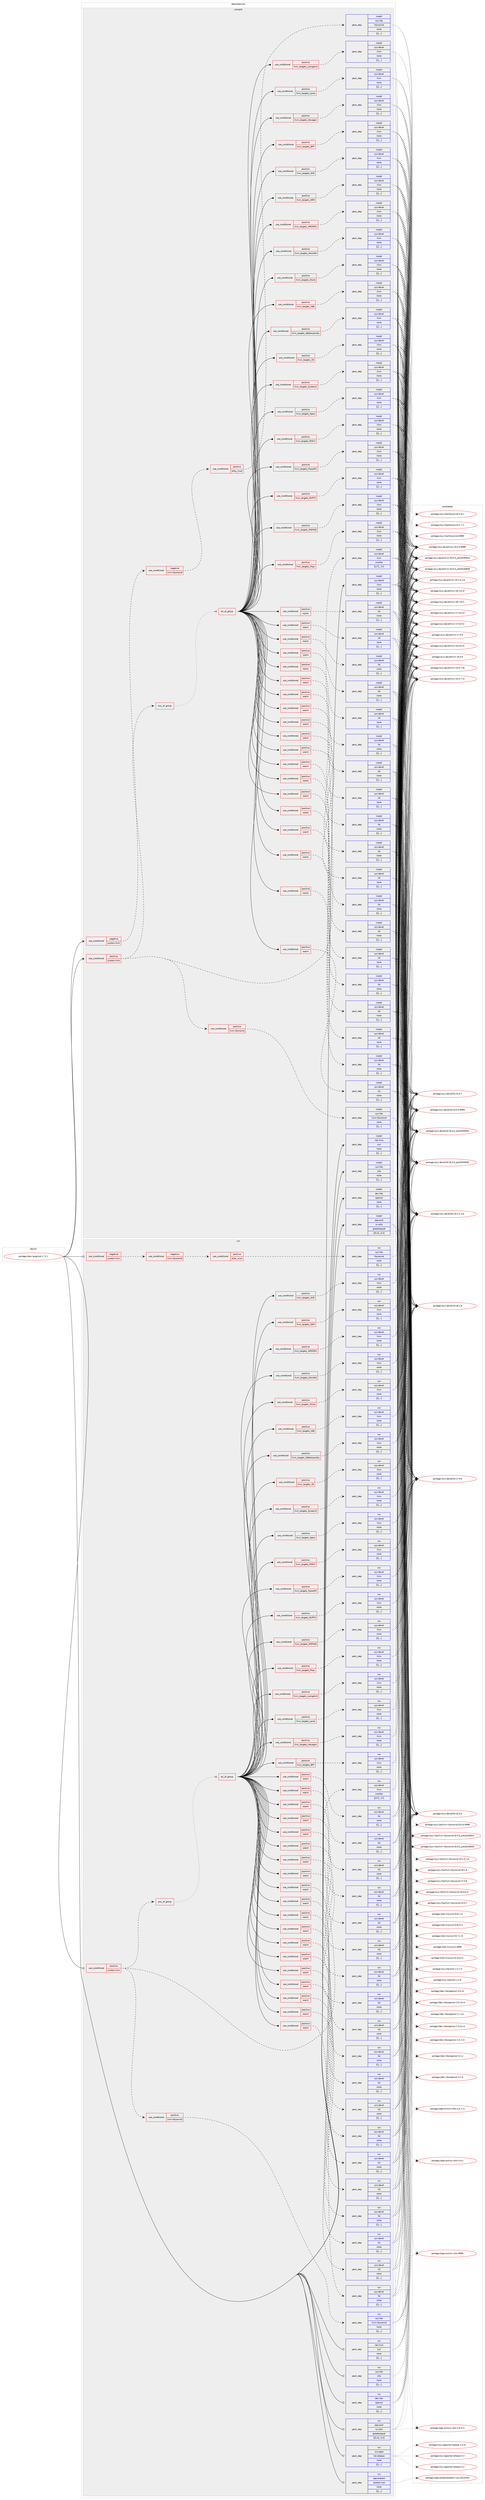 digraph prolog {

# *************
# Graph options
# *************

newrank=true;
concentrate=true;
compound=true;
graph [rankdir=LR,fontname=Helvetica,fontsize=10,ranksep=1.5];#, ranksep=2.5, nodesep=0.2];
edge  [arrowhead=vee];
node  [fontname=Helvetica,fontsize=10];

# **********
# The ebuild
# **********

subgraph cluster_leftcol {
color=gray;
label=<<i>ebuild</i>>;
id [label="portage://dev-lang/rust-1.71.1", color=red, width=4, href="../dev-lang/rust-1.71.1.svg"];
}

# ****************
# The dependencies
# ****************

subgraph cluster_midcol {
color=gray;
label=<<i>dependencies</i>>;
subgraph cluster_compile {
fillcolor="#eeeeee";
style=filled;
label=<<i>compile</i>>;
subgraph cond25545 {
dependency105541 [label=<<TABLE BORDER="0" CELLBORDER="1" CELLSPACING="0" CELLPADDING="4"><TR><TD ROWSPAN="3" CELLPADDING="10">use_conditional</TD></TR><TR><TD>negative</TD></TR><TR><TD>system-llvm</TD></TR></TABLE>>, shape=none, color=red];
subgraph cond25546 {
dependency105542 [label=<<TABLE BORDER="0" CELLBORDER="1" CELLSPACING="0" CELLPADDING="4"><TR><TD ROWSPAN="3" CELLPADDING="10">use_conditional</TD></TR><TR><TD>negative</TD></TR><TR><TD>llvm-libunwind</TD></TR></TABLE>>, shape=none, color=red];
subgraph cond25547 {
dependency105543 [label=<<TABLE BORDER="0" CELLBORDER="1" CELLSPACING="0" CELLPADDING="4"><TR><TD ROWSPAN="3" CELLPADDING="10">use_conditional</TD></TR><TR><TD>positive</TD></TR><TR><TD>elibc_musl</TD></TR></TABLE>>, shape=none, color=red];
subgraph pack78882 {
dependency105544 [label=<<TABLE BORDER="0" CELLBORDER="1" CELLSPACING="0" CELLPADDING="4" WIDTH="220"><TR><TD ROWSPAN="6" CELLPADDING="30">pack_dep</TD></TR><TR><TD WIDTH="110">install</TD></TR><TR><TD>sys-libs</TD></TR><TR><TD>libunwind</TD></TR><TR><TD>none</TD></TR><TR><TD>[[],,,,]</TD></TR></TABLE>>, shape=none, color=blue];
}
dependency105543:e -> dependency105544:w [weight=20,style="dashed",arrowhead="vee"];
}
dependency105542:e -> dependency105543:w [weight=20,style="dashed",arrowhead="vee"];
}
dependency105541:e -> dependency105542:w [weight=20,style="dashed",arrowhead="vee"];
}
id:e -> dependency105541:w [weight=20,style="solid",arrowhead="vee"];
subgraph cond25548 {
dependency105545 [label=<<TABLE BORDER="0" CELLBORDER="1" CELLSPACING="0" CELLPADDING="4"><TR><TD ROWSPAN="3" CELLPADDING="10">use_conditional</TD></TR><TR><TD>positive</TD></TR><TR><TD>system-llvm</TD></TR></TABLE>>, shape=none, color=red];
subgraph any976 {
dependency105546 [label=<<TABLE BORDER="0" CELLBORDER="1" CELLSPACING="0" CELLPADDING="4"><TR><TD CELLPADDING="10">any_of_group</TD></TR></TABLE>>, shape=none, color=red];subgraph all141 {
dependency105547 [label=<<TABLE BORDER="0" CELLBORDER="1" CELLSPACING="0" CELLPADDING="4"><TR><TD CELLPADDING="10">all_of_group</TD></TR></TABLE>>, shape=none, color=red];subgraph cond25549 {
dependency105548 [label=<<TABLE BORDER="0" CELLBORDER="1" CELLSPACING="0" CELLPADDING="4"><TR><TD ROWSPAN="3" CELLPADDING="10">use_conditional</TD></TR><TR><TD>positive</TD></TR><TR><TD>llvm_targets_AArch64</TD></TR></TABLE>>, shape=none, color=red];
subgraph pack78883 {
dependency105549 [label=<<TABLE BORDER="0" CELLBORDER="1" CELLSPACING="0" CELLPADDING="4" WIDTH="220"><TR><TD ROWSPAN="6" CELLPADDING="30">pack_dep</TD></TR><TR><TD WIDTH="110">install</TD></TR><TR><TD>sys-devel</TD></TR><TR><TD>llvm</TD></TR><TR><TD>none</TD></TR><TR><TD>[[],,,,]</TD></TR></TABLE>>, shape=none, color=blue];
}
dependency105548:e -> dependency105549:w [weight=20,style="dashed",arrowhead="vee"];
}
dependency105547:e -> dependency105548:w [weight=20,style="solid",arrowhead="inv"];
subgraph cond25550 {
dependency105550 [label=<<TABLE BORDER="0" CELLBORDER="1" CELLSPACING="0" CELLPADDING="4"><TR><TD ROWSPAN="3" CELLPADDING="10">use_conditional</TD></TR><TR><TD>positive</TD></TR><TR><TD>wasm</TD></TR></TABLE>>, shape=none, color=red];
subgraph pack78884 {
dependency105551 [label=<<TABLE BORDER="0" CELLBORDER="1" CELLSPACING="0" CELLPADDING="4" WIDTH="220"><TR><TD ROWSPAN="6" CELLPADDING="30">pack_dep</TD></TR><TR><TD WIDTH="110">install</TD></TR><TR><TD>sys-devel</TD></TR><TR><TD>lld</TD></TR><TR><TD>none</TD></TR><TR><TD>[[],,,,]</TD></TR></TABLE>>, shape=none, color=blue];
}
dependency105550:e -> dependency105551:w [weight=20,style="dashed",arrowhead="vee"];
}
dependency105547:e -> dependency105550:w [weight=20,style="solid",arrowhead="inv"];
subgraph cond25551 {
dependency105552 [label=<<TABLE BORDER="0" CELLBORDER="1" CELLSPACING="0" CELLPADDING="4"><TR><TD ROWSPAN="3" CELLPADDING="10">use_conditional</TD></TR><TR><TD>positive</TD></TR><TR><TD>llvm_targets_AMDGPU</TD></TR></TABLE>>, shape=none, color=red];
subgraph pack78885 {
dependency105553 [label=<<TABLE BORDER="0" CELLBORDER="1" CELLSPACING="0" CELLPADDING="4" WIDTH="220"><TR><TD ROWSPAN="6" CELLPADDING="30">pack_dep</TD></TR><TR><TD WIDTH="110">install</TD></TR><TR><TD>sys-devel</TD></TR><TR><TD>llvm</TD></TR><TR><TD>none</TD></TR><TR><TD>[[],,,,]</TD></TR></TABLE>>, shape=none, color=blue];
}
dependency105552:e -> dependency105553:w [weight=20,style="dashed",arrowhead="vee"];
}
dependency105547:e -> dependency105552:w [weight=20,style="solid",arrowhead="inv"];
subgraph cond25552 {
dependency105554 [label=<<TABLE BORDER="0" CELLBORDER="1" CELLSPACING="0" CELLPADDING="4"><TR><TD ROWSPAN="3" CELLPADDING="10">use_conditional</TD></TR><TR><TD>positive</TD></TR><TR><TD>wasm</TD></TR></TABLE>>, shape=none, color=red];
subgraph pack78886 {
dependency105555 [label=<<TABLE BORDER="0" CELLBORDER="1" CELLSPACING="0" CELLPADDING="4" WIDTH="220"><TR><TD ROWSPAN="6" CELLPADDING="30">pack_dep</TD></TR><TR><TD WIDTH="110">install</TD></TR><TR><TD>sys-devel</TD></TR><TR><TD>lld</TD></TR><TR><TD>none</TD></TR><TR><TD>[[],,,,]</TD></TR></TABLE>>, shape=none, color=blue];
}
dependency105554:e -> dependency105555:w [weight=20,style="dashed",arrowhead="vee"];
}
dependency105547:e -> dependency105554:w [weight=20,style="solid",arrowhead="inv"];
subgraph cond25553 {
dependency105556 [label=<<TABLE BORDER="0" CELLBORDER="1" CELLSPACING="0" CELLPADDING="4"><TR><TD ROWSPAN="3" CELLPADDING="10">use_conditional</TD></TR><TR><TD>positive</TD></TR><TR><TD>llvm_targets_ARM</TD></TR></TABLE>>, shape=none, color=red];
subgraph pack78887 {
dependency105557 [label=<<TABLE BORDER="0" CELLBORDER="1" CELLSPACING="0" CELLPADDING="4" WIDTH="220"><TR><TD ROWSPAN="6" CELLPADDING="30">pack_dep</TD></TR><TR><TD WIDTH="110">install</TD></TR><TR><TD>sys-devel</TD></TR><TR><TD>llvm</TD></TR><TR><TD>none</TD></TR><TR><TD>[[],,,,]</TD></TR></TABLE>>, shape=none, color=blue];
}
dependency105556:e -> dependency105557:w [weight=20,style="dashed",arrowhead="vee"];
}
dependency105547:e -> dependency105556:w [weight=20,style="solid",arrowhead="inv"];
subgraph cond25554 {
dependency105558 [label=<<TABLE BORDER="0" CELLBORDER="1" CELLSPACING="0" CELLPADDING="4"><TR><TD ROWSPAN="3" CELLPADDING="10">use_conditional</TD></TR><TR><TD>positive</TD></TR><TR><TD>wasm</TD></TR></TABLE>>, shape=none, color=red];
subgraph pack78888 {
dependency105559 [label=<<TABLE BORDER="0" CELLBORDER="1" CELLSPACING="0" CELLPADDING="4" WIDTH="220"><TR><TD ROWSPAN="6" CELLPADDING="30">pack_dep</TD></TR><TR><TD WIDTH="110">install</TD></TR><TR><TD>sys-devel</TD></TR><TR><TD>lld</TD></TR><TR><TD>none</TD></TR><TR><TD>[[],,,,]</TD></TR></TABLE>>, shape=none, color=blue];
}
dependency105558:e -> dependency105559:w [weight=20,style="dashed",arrowhead="vee"];
}
dependency105547:e -> dependency105558:w [weight=20,style="solid",arrowhead="inv"];
subgraph cond25555 {
dependency105560 [label=<<TABLE BORDER="0" CELLBORDER="1" CELLSPACING="0" CELLPADDING="4"><TR><TD ROWSPAN="3" CELLPADDING="10">use_conditional</TD></TR><TR><TD>positive</TD></TR><TR><TD>llvm_targets_AVR</TD></TR></TABLE>>, shape=none, color=red];
subgraph pack78889 {
dependency105561 [label=<<TABLE BORDER="0" CELLBORDER="1" CELLSPACING="0" CELLPADDING="4" WIDTH="220"><TR><TD ROWSPAN="6" CELLPADDING="30">pack_dep</TD></TR><TR><TD WIDTH="110">install</TD></TR><TR><TD>sys-devel</TD></TR><TR><TD>llvm</TD></TR><TR><TD>none</TD></TR><TR><TD>[[],,,,]</TD></TR></TABLE>>, shape=none, color=blue];
}
dependency105560:e -> dependency105561:w [weight=20,style="dashed",arrowhead="vee"];
}
dependency105547:e -> dependency105560:w [weight=20,style="solid",arrowhead="inv"];
subgraph cond25556 {
dependency105562 [label=<<TABLE BORDER="0" CELLBORDER="1" CELLSPACING="0" CELLPADDING="4"><TR><TD ROWSPAN="3" CELLPADDING="10">use_conditional</TD></TR><TR><TD>positive</TD></TR><TR><TD>wasm</TD></TR></TABLE>>, shape=none, color=red];
subgraph pack78890 {
dependency105563 [label=<<TABLE BORDER="0" CELLBORDER="1" CELLSPACING="0" CELLPADDING="4" WIDTH="220"><TR><TD ROWSPAN="6" CELLPADDING="30">pack_dep</TD></TR><TR><TD WIDTH="110">install</TD></TR><TR><TD>sys-devel</TD></TR><TR><TD>lld</TD></TR><TR><TD>none</TD></TR><TR><TD>[[],,,,]</TD></TR></TABLE>>, shape=none, color=blue];
}
dependency105562:e -> dependency105563:w [weight=20,style="dashed",arrowhead="vee"];
}
dependency105547:e -> dependency105562:w [weight=20,style="solid",arrowhead="inv"];
subgraph cond25557 {
dependency105564 [label=<<TABLE BORDER="0" CELLBORDER="1" CELLSPACING="0" CELLPADDING="4"><TR><TD ROWSPAN="3" CELLPADDING="10">use_conditional</TD></TR><TR><TD>positive</TD></TR><TR><TD>llvm_targets_BPF</TD></TR></TABLE>>, shape=none, color=red];
subgraph pack78891 {
dependency105565 [label=<<TABLE BORDER="0" CELLBORDER="1" CELLSPACING="0" CELLPADDING="4" WIDTH="220"><TR><TD ROWSPAN="6" CELLPADDING="30">pack_dep</TD></TR><TR><TD WIDTH="110">install</TD></TR><TR><TD>sys-devel</TD></TR><TR><TD>llvm</TD></TR><TR><TD>none</TD></TR><TR><TD>[[],,,,]</TD></TR></TABLE>>, shape=none, color=blue];
}
dependency105564:e -> dependency105565:w [weight=20,style="dashed",arrowhead="vee"];
}
dependency105547:e -> dependency105564:w [weight=20,style="solid",arrowhead="inv"];
subgraph cond25558 {
dependency105566 [label=<<TABLE BORDER="0" CELLBORDER="1" CELLSPACING="0" CELLPADDING="4"><TR><TD ROWSPAN="3" CELLPADDING="10">use_conditional</TD></TR><TR><TD>positive</TD></TR><TR><TD>wasm</TD></TR></TABLE>>, shape=none, color=red];
subgraph pack78892 {
dependency105567 [label=<<TABLE BORDER="0" CELLBORDER="1" CELLSPACING="0" CELLPADDING="4" WIDTH="220"><TR><TD ROWSPAN="6" CELLPADDING="30">pack_dep</TD></TR><TR><TD WIDTH="110">install</TD></TR><TR><TD>sys-devel</TD></TR><TR><TD>lld</TD></TR><TR><TD>none</TD></TR><TR><TD>[[],,,,]</TD></TR></TABLE>>, shape=none, color=blue];
}
dependency105566:e -> dependency105567:w [weight=20,style="dashed",arrowhead="vee"];
}
dependency105547:e -> dependency105566:w [weight=20,style="solid",arrowhead="inv"];
subgraph cond25559 {
dependency105568 [label=<<TABLE BORDER="0" CELLBORDER="1" CELLSPACING="0" CELLPADDING="4"><TR><TD ROWSPAN="3" CELLPADDING="10">use_conditional</TD></TR><TR><TD>positive</TD></TR><TR><TD>llvm_targets_Hexagon</TD></TR></TABLE>>, shape=none, color=red];
subgraph pack78893 {
dependency105569 [label=<<TABLE BORDER="0" CELLBORDER="1" CELLSPACING="0" CELLPADDING="4" WIDTH="220"><TR><TD ROWSPAN="6" CELLPADDING="30">pack_dep</TD></TR><TR><TD WIDTH="110">install</TD></TR><TR><TD>sys-devel</TD></TR><TR><TD>llvm</TD></TR><TR><TD>none</TD></TR><TR><TD>[[],,,,]</TD></TR></TABLE>>, shape=none, color=blue];
}
dependency105568:e -> dependency105569:w [weight=20,style="dashed",arrowhead="vee"];
}
dependency105547:e -> dependency105568:w [weight=20,style="solid",arrowhead="inv"];
subgraph cond25560 {
dependency105570 [label=<<TABLE BORDER="0" CELLBORDER="1" CELLSPACING="0" CELLPADDING="4"><TR><TD ROWSPAN="3" CELLPADDING="10">use_conditional</TD></TR><TR><TD>positive</TD></TR><TR><TD>wasm</TD></TR></TABLE>>, shape=none, color=red];
subgraph pack78894 {
dependency105571 [label=<<TABLE BORDER="0" CELLBORDER="1" CELLSPACING="0" CELLPADDING="4" WIDTH="220"><TR><TD ROWSPAN="6" CELLPADDING="30">pack_dep</TD></TR><TR><TD WIDTH="110">install</TD></TR><TR><TD>sys-devel</TD></TR><TR><TD>lld</TD></TR><TR><TD>none</TD></TR><TR><TD>[[],,,,]</TD></TR></TABLE>>, shape=none, color=blue];
}
dependency105570:e -> dependency105571:w [weight=20,style="dashed",arrowhead="vee"];
}
dependency105547:e -> dependency105570:w [weight=20,style="solid",arrowhead="inv"];
subgraph cond25561 {
dependency105572 [label=<<TABLE BORDER="0" CELLBORDER="1" CELLSPACING="0" CELLPADDING="4"><TR><TD ROWSPAN="3" CELLPADDING="10">use_conditional</TD></TR><TR><TD>positive</TD></TR><TR><TD>llvm_targets_Lanai</TD></TR></TABLE>>, shape=none, color=red];
subgraph pack78895 {
dependency105573 [label=<<TABLE BORDER="0" CELLBORDER="1" CELLSPACING="0" CELLPADDING="4" WIDTH="220"><TR><TD ROWSPAN="6" CELLPADDING="30">pack_dep</TD></TR><TR><TD WIDTH="110">install</TD></TR><TR><TD>sys-devel</TD></TR><TR><TD>llvm</TD></TR><TR><TD>none</TD></TR><TR><TD>[[],,,,]</TD></TR></TABLE>>, shape=none, color=blue];
}
dependency105572:e -> dependency105573:w [weight=20,style="dashed",arrowhead="vee"];
}
dependency105547:e -> dependency105572:w [weight=20,style="solid",arrowhead="inv"];
subgraph cond25562 {
dependency105574 [label=<<TABLE BORDER="0" CELLBORDER="1" CELLSPACING="0" CELLPADDING="4"><TR><TD ROWSPAN="3" CELLPADDING="10">use_conditional</TD></TR><TR><TD>positive</TD></TR><TR><TD>wasm</TD></TR></TABLE>>, shape=none, color=red];
subgraph pack78896 {
dependency105575 [label=<<TABLE BORDER="0" CELLBORDER="1" CELLSPACING="0" CELLPADDING="4" WIDTH="220"><TR><TD ROWSPAN="6" CELLPADDING="30">pack_dep</TD></TR><TR><TD WIDTH="110">install</TD></TR><TR><TD>sys-devel</TD></TR><TR><TD>lld</TD></TR><TR><TD>none</TD></TR><TR><TD>[[],,,,]</TD></TR></TABLE>>, shape=none, color=blue];
}
dependency105574:e -> dependency105575:w [weight=20,style="dashed",arrowhead="vee"];
}
dependency105547:e -> dependency105574:w [weight=20,style="solid",arrowhead="inv"];
subgraph cond25563 {
dependency105576 [label=<<TABLE BORDER="0" CELLBORDER="1" CELLSPACING="0" CELLPADDING="4"><TR><TD ROWSPAN="3" CELLPADDING="10">use_conditional</TD></TR><TR><TD>positive</TD></TR><TR><TD>llvm_targets_LoongArch</TD></TR></TABLE>>, shape=none, color=red];
subgraph pack78897 {
dependency105577 [label=<<TABLE BORDER="0" CELLBORDER="1" CELLSPACING="0" CELLPADDING="4" WIDTH="220"><TR><TD ROWSPAN="6" CELLPADDING="30">pack_dep</TD></TR><TR><TD WIDTH="110">install</TD></TR><TR><TD>sys-devel</TD></TR><TR><TD>llvm</TD></TR><TR><TD>none</TD></TR><TR><TD>[[],,,,]</TD></TR></TABLE>>, shape=none, color=blue];
}
dependency105576:e -> dependency105577:w [weight=20,style="dashed",arrowhead="vee"];
}
dependency105547:e -> dependency105576:w [weight=20,style="solid",arrowhead="inv"];
subgraph cond25564 {
dependency105578 [label=<<TABLE BORDER="0" CELLBORDER="1" CELLSPACING="0" CELLPADDING="4"><TR><TD ROWSPAN="3" CELLPADDING="10">use_conditional</TD></TR><TR><TD>positive</TD></TR><TR><TD>wasm</TD></TR></TABLE>>, shape=none, color=red];
subgraph pack78898 {
dependency105579 [label=<<TABLE BORDER="0" CELLBORDER="1" CELLSPACING="0" CELLPADDING="4" WIDTH="220"><TR><TD ROWSPAN="6" CELLPADDING="30">pack_dep</TD></TR><TR><TD WIDTH="110">install</TD></TR><TR><TD>sys-devel</TD></TR><TR><TD>lld</TD></TR><TR><TD>none</TD></TR><TR><TD>[[],,,,]</TD></TR></TABLE>>, shape=none, color=blue];
}
dependency105578:e -> dependency105579:w [weight=20,style="dashed",arrowhead="vee"];
}
dependency105547:e -> dependency105578:w [weight=20,style="solid",arrowhead="inv"];
subgraph cond25565 {
dependency105580 [label=<<TABLE BORDER="0" CELLBORDER="1" CELLSPACING="0" CELLPADDING="4"><TR><TD ROWSPAN="3" CELLPADDING="10">use_conditional</TD></TR><TR><TD>positive</TD></TR><TR><TD>llvm_targets_Mips</TD></TR></TABLE>>, shape=none, color=red];
subgraph pack78899 {
dependency105581 [label=<<TABLE BORDER="0" CELLBORDER="1" CELLSPACING="0" CELLPADDING="4" WIDTH="220"><TR><TD ROWSPAN="6" CELLPADDING="30">pack_dep</TD></TR><TR><TD WIDTH="110">install</TD></TR><TR><TD>sys-devel</TD></TR><TR><TD>llvm</TD></TR><TR><TD>none</TD></TR><TR><TD>[[],,,,]</TD></TR></TABLE>>, shape=none, color=blue];
}
dependency105580:e -> dependency105581:w [weight=20,style="dashed",arrowhead="vee"];
}
dependency105547:e -> dependency105580:w [weight=20,style="solid",arrowhead="inv"];
subgraph cond25566 {
dependency105582 [label=<<TABLE BORDER="0" CELLBORDER="1" CELLSPACING="0" CELLPADDING="4"><TR><TD ROWSPAN="3" CELLPADDING="10">use_conditional</TD></TR><TR><TD>positive</TD></TR><TR><TD>wasm</TD></TR></TABLE>>, shape=none, color=red];
subgraph pack78900 {
dependency105583 [label=<<TABLE BORDER="0" CELLBORDER="1" CELLSPACING="0" CELLPADDING="4" WIDTH="220"><TR><TD ROWSPAN="6" CELLPADDING="30">pack_dep</TD></TR><TR><TD WIDTH="110">install</TD></TR><TR><TD>sys-devel</TD></TR><TR><TD>lld</TD></TR><TR><TD>none</TD></TR><TR><TD>[[],,,,]</TD></TR></TABLE>>, shape=none, color=blue];
}
dependency105582:e -> dependency105583:w [weight=20,style="dashed",arrowhead="vee"];
}
dependency105547:e -> dependency105582:w [weight=20,style="solid",arrowhead="inv"];
subgraph cond25567 {
dependency105584 [label=<<TABLE BORDER="0" CELLBORDER="1" CELLSPACING="0" CELLPADDING="4"><TR><TD ROWSPAN="3" CELLPADDING="10">use_conditional</TD></TR><TR><TD>positive</TD></TR><TR><TD>llvm_targets_MSP430</TD></TR></TABLE>>, shape=none, color=red];
subgraph pack78901 {
dependency105585 [label=<<TABLE BORDER="0" CELLBORDER="1" CELLSPACING="0" CELLPADDING="4" WIDTH="220"><TR><TD ROWSPAN="6" CELLPADDING="30">pack_dep</TD></TR><TR><TD WIDTH="110">install</TD></TR><TR><TD>sys-devel</TD></TR><TR><TD>llvm</TD></TR><TR><TD>none</TD></TR><TR><TD>[[],,,,]</TD></TR></TABLE>>, shape=none, color=blue];
}
dependency105584:e -> dependency105585:w [weight=20,style="dashed",arrowhead="vee"];
}
dependency105547:e -> dependency105584:w [weight=20,style="solid",arrowhead="inv"];
subgraph cond25568 {
dependency105586 [label=<<TABLE BORDER="0" CELLBORDER="1" CELLSPACING="0" CELLPADDING="4"><TR><TD ROWSPAN="3" CELLPADDING="10">use_conditional</TD></TR><TR><TD>positive</TD></TR><TR><TD>wasm</TD></TR></TABLE>>, shape=none, color=red];
subgraph pack78902 {
dependency105587 [label=<<TABLE BORDER="0" CELLBORDER="1" CELLSPACING="0" CELLPADDING="4" WIDTH="220"><TR><TD ROWSPAN="6" CELLPADDING="30">pack_dep</TD></TR><TR><TD WIDTH="110">install</TD></TR><TR><TD>sys-devel</TD></TR><TR><TD>lld</TD></TR><TR><TD>none</TD></TR><TR><TD>[[],,,,]</TD></TR></TABLE>>, shape=none, color=blue];
}
dependency105586:e -> dependency105587:w [weight=20,style="dashed",arrowhead="vee"];
}
dependency105547:e -> dependency105586:w [weight=20,style="solid",arrowhead="inv"];
subgraph cond25569 {
dependency105588 [label=<<TABLE BORDER="0" CELLBORDER="1" CELLSPACING="0" CELLPADDING="4"><TR><TD ROWSPAN="3" CELLPADDING="10">use_conditional</TD></TR><TR><TD>positive</TD></TR><TR><TD>llvm_targets_NVPTX</TD></TR></TABLE>>, shape=none, color=red];
subgraph pack78903 {
dependency105589 [label=<<TABLE BORDER="0" CELLBORDER="1" CELLSPACING="0" CELLPADDING="4" WIDTH="220"><TR><TD ROWSPAN="6" CELLPADDING="30">pack_dep</TD></TR><TR><TD WIDTH="110">install</TD></TR><TR><TD>sys-devel</TD></TR><TR><TD>llvm</TD></TR><TR><TD>none</TD></TR><TR><TD>[[],,,,]</TD></TR></TABLE>>, shape=none, color=blue];
}
dependency105588:e -> dependency105589:w [weight=20,style="dashed",arrowhead="vee"];
}
dependency105547:e -> dependency105588:w [weight=20,style="solid",arrowhead="inv"];
subgraph cond25570 {
dependency105590 [label=<<TABLE BORDER="0" CELLBORDER="1" CELLSPACING="0" CELLPADDING="4"><TR><TD ROWSPAN="3" CELLPADDING="10">use_conditional</TD></TR><TR><TD>positive</TD></TR><TR><TD>wasm</TD></TR></TABLE>>, shape=none, color=red];
subgraph pack78904 {
dependency105591 [label=<<TABLE BORDER="0" CELLBORDER="1" CELLSPACING="0" CELLPADDING="4" WIDTH="220"><TR><TD ROWSPAN="6" CELLPADDING="30">pack_dep</TD></TR><TR><TD WIDTH="110">install</TD></TR><TR><TD>sys-devel</TD></TR><TR><TD>lld</TD></TR><TR><TD>none</TD></TR><TR><TD>[[],,,,]</TD></TR></TABLE>>, shape=none, color=blue];
}
dependency105590:e -> dependency105591:w [weight=20,style="dashed",arrowhead="vee"];
}
dependency105547:e -> dependency105590:w [weight=20,style="solid",arrowhead="inv"];
subgraph cond25571 {
dependency105592 [label=<<TABLE BORDER="0" CELLBORDER="1" CELLSPACING="0" CELLPADDING="4"><TR><TD ROWSPAN="3" CELLPADDING="10">use_conditional</TD></TR><TR><TD>positive</TD></TR><TR><TD>llvm_targets_PowerPC</TD></TR></TABLE>>, shape=none, color=red];
subgraph pack78905 {
dependency105593 [label=<<TABLE BORDER="0" CELLBORDER="1" CELLSPACING="0" CELLPADDING="4" WIDTH="220"><TR><TD ROWSPAN="6" CELLPADDING="30">pack_dep</TD></TR><TR><TD WIDTH="110">install</TD></TR><TR><TD>sys-devel</TD></TR><TR><TD>llvm</TD></TR><TR><TD>none</TD></TR><TR><TD>[[],,,,]</TD></TR></TABLE>>, shape=none, color=blue];
}
dependency105592:e -> dependency105593:w [weight=20,style="dashed",arrowhead="vee"];
}
dependency105547:e -> dependency105592:w [weight=20,style="solid",arrowhead="inv"];
subgraph cond25572 {
dependency105594 [label=<<TABLE BORDER="0" CELLBORDER="1" CELLSPACING="0" CELLPADDING="4"><TR><TD ROWSPAN="3" CELLPADDING="10">use_conditional</TD></TR><TR><TD>positive</TD></TR><TR><TD>wasm</TD></TR></TABLE>>, shape=none, color=red];
subgraph pack78906 {
dependency105595 [label=<<TABLE BORDER="0" CELLBORDER="1" CELLSPACING="0" CELLPADDING="4" WIDTH="220"><TR><TD ROWSPAN="6" CELLPADDING="30">pack_dep</TD></TR><TR><TD WIDTH="110">install</TD></TR><TR><TD>sys-devel</TD></TR><TR><TD>lld</TD></TR><TR><TD>none</TD></TR><TR><TD>[[],,,,]</TD></TR></TABLE>>, shape=none, color=blue];
}
dependency105594:e -> dependency105595:w [weight=20,style="dashed",arrowhead="vee"];
}
dependency105547:e -> dependency105594:w [weight=20,style="solid",arrowhead="inv"];
subgraph cond25573 {
dependency105596 [label=<<TABLE BORDER="0" CELLBORDER="1" CELLSPACING="0" CELLPADDING="4"><TR><TD ROWSPAN="3" CELLPADDING="10">use_conditional</TD></TR><TR><TD>positive</TD></TR><TR><TD>llvm_targets_RISCV</TD></TR></TABLE>>, shape=none, color=red];
subgraph pack78907 {
dependency105597 [label=<<TABLE BORDER="0" CELLBORDER="1" CELLSPACING="0" CELLPADDING="4" WIDTH="220"><TR><TD ROWSPAN="6" CELLPADDING="30">pack_dep</TD></TR><TR><TD WIDTH="110">install</TD></TR><TR><TD>sys-devel</TD></TR><TR><TD>llvm</TD></TR><TR><TD>none</TD></TR><TR><TD>[[],,,,]</TD></TR></TABLE>>, shape=none, color=blue];
}
dependency105596:e -> dependency105597:w [weight=20,style="dashed",arrowhead="vee"];
}
dependency105547:e -> dependency105596:w [weight=20,style="solid",arrowhead="inv"];
subgraph cond25574 {
dependency105598 [label=<<TABLE BORDER="0" CELLBORDER="1" CELLSPACING="0" CELLPADDING="4"><TR><TD ROWSPAN="3" CELLPADDING="10">use_conditional</TD></TR><TR><TD>positive</TD></TR><TR><TD>wasm</TD></TR></TABLE>>, shape=none, color=red];
subgraph pack78908 {
dependency105599 [label=<<TABLE BORDER="0" CELLBORDER="1" CELLSPACING="0" CELLPADDING="4" WIDTH="220"><TR><TD ROWSPAN="6" CELLPADDING="30">pack_dep</TD></TR><TR><TD WIDTH="110">install</TD></TR><TR><TD>sys-devel</TD></TR><TR><TD>lld</TD></TR><TR><TD>none</TD></TR><TR><TD>[[],,,,]</TD></TR></TABLE>>, shape=none, color=blue];
}
dependency105598:e -> dependency105599:w [weight=20,style="dashed",arrowhead="vee"];
}
dependency105547:e -> dependency105598:w [weight=20,style="solid",arrowhead="inv"];
subgraph cond25575 {
dependency105600 [label=<<TABLE BORDER="0" CELLBORDER="1" CELLSPACING="0" CELLPADDING="4"><TR><TD ROWSPAN="3" CELLPADDING="10">use_conditional</TD></TR><TR><TD>positive</TD></TR><TR><TD>llvm_targets_Sparc</TD></TR></TABLE>>, shape=none, color=red];
subgraph pack78909 {
dependency105601 [label=<<TABLE BORDER="0" CELLBORDER="1" CELLSPACING="0" CELLPADDING="4" WIDTH="220"><TR><TD ROWSPAN="6" CELLPADDING="30">pack_dep</TD></TR><TR><TD WIDTH="110">install</TD></TR><TR><TD>sys-devel</TD></TR><TR><TD>llvm</TD></TR><TR><TD>none</TD></TR><TR><TD>[[],,,,]</TD></TR></TABLE>>, shape=none, color=blue];
}
dependency105600:e -> dependency105601:w [weight=20,style="dashed",arrowhead="vee"];
}
dependency105547:e -> dependency105600:w [weight=20,style="solid",arrowhead="inv"];
subgraph cond25576 {
dependency105602 [label=<<TABLE BORDER="0" CELLBORDER="1" CELLSPACING="0" CELLPADDING="4"><TR><TD ROWSPAN="3" CELLPADDING="10">use_conditional</TD></TR><TR><TD>positive</TD></TR><TR><TD>wasm</TD></TR></TABLE>>, shape=none, color=red];
subgraph pack78910 {
dependency105603 [label=<<TABLE BORDER="0" CELLBORDER="1" CELLSPACING="0" CELLPADDING="4" WIDTH="220"><TR><TD ROWSPAN="6" CELLPADDING="30">pack_dep</TD></TR><TR><TD WIDTH="110">install</TD></TR><TR><TD>sys-devel</TD></TR><TR><TD>lld</TD></TR><TR><TD>none</TD></TR><TR><TD>[[],,,,]</TD></TR></TABLE>>, shape=none, color=blue];
}
dependency105602:e -> dependency105603:w [weight=20,style="dashed",arrowhead="vee"];
}
dependency105547:e -> dependency105602:w [weight=20,style="solid",arrowhead="inv"];
subgraph cond25577 {
dependency105604 [label=<<TABLE BORDER="0" CELLBORDER="1" CELLSPACING="0" CELLPADDING="4"><TR><TD ROWSPAN="3" CELLPADDING="10">use_conditional</TD></TR><TR><TD>positive</TD></TR><TR><TD>llvm_targets_SystemZ</TD></TR></TABLE>>, shape=none, color=red];
subgraph pack78911 {
dependency105605 [label=<<TABLE BORDER="0" CELLBORDER="1" CELLSPACING="0" CELLPADDING="4" WIDTH="220"><TR><TD ROWSPAN="6" CELLPADDING="30">pack_dep</TD></TR><TR><TD WIDTH="110">install</TD></TR><TR><TD>sys-devel</TD></TR><TR><TD>llvm</TD></TR><TR><TD>none</TD></TR><TR><TD>[[],,,,]</TD></TR></TABLE>>, shape=none, color=blue];
}
dependency105604:e -> dependency105605:w [weight=20,style="dashed",arrowhead="vee"];
}
dependency105547:e -> dependency105604:w [weight=20,style="solid",arrowhead="inv"];
subgraph cond25578 {
dependency105606 [label=<<TABLE BORDER="0" CELLBORDER="1" CELLSPACING="0" CELLPADDING="4"><TR><TD ROWSPAN="3" CELLPADDING="10">use_conditional</TD></TR><TR><TD>positive</TD></TR><TR><TD>wasm</TD></TR></TABLE>>, shape=none, color=red];
subgraph pack78912 {
dependency105607 [label=<<TABLE BORDER="0" CELLBORDER="1" CELLSPACING="0" CELLPADDING="4" WIDTH="220"><TR><TD ROWSPAN="6" CELLPADDING="30">pack_dep</TD></TR><TR><TD WIDTH="110">install</TD></TR><TR><TD>sys-devel</TD></TR><TR><TD>lld</TD></TR><TR><TD>none</TD></TR><TR><TD>[[],,,,]</TD></TR></TABLE>>, shape=none, color=blue];
}
dependency105606:e -> dependency105607:w [weight=20,style="dashed",arrowhead="vee"];
}
dependency105547:e -> dependency105606:w [weight=20,style="solid",arrowhead="inv"];
subgraph cond25579 {
dependency105608 [label=<<TABLE BORDER="0" CELLBORDER="1" CELLSPACING="0" CELLPADDING="4"><TR><TD ROWSPAN="3" CELLPADDING="10">use_conditional</TD></TR><TR><TD>positive</TD></TR><TR><TD>llvm_targets_VE</TD></TR></TABLE>>, shape=none, color=red];
subgraph pack78913 {
dependency105609 [label=<<TABLE BORDER="0" CELLBORDER="1" CELLSPACING="0" CELLPADDING="4" WIDTH="220"><TR><TD ROWSPAN="6" CELLPADDING="30">pack_dep</TD></TR><TR><TD WIDTH="110">install</TD></TR><TR><TD>sys-devel</TD></TR><TR><TD>llvm</TD></TR><TR><TD>none</TD></TR><TR><TD>[[],,,,]</TD></TR></TABLE>>, shape=none, color=blue];
}
dependency105608:e -> dependency105609:w [weight=20,style="dashed",arrowhead="vee"];
}
dependency105547:e -> dependency105608:w [weight=20,style="solid",arrowhead="inv"];
subgraph cond25580 {
dependency105610 [label=<<TABLE BORDER="0" CELLBORDER="1" CELLSPACING="0" CELLPADDING="4"><TR><TD ROWSPAN="3" CELLPADDING="10">use_conditional</TD></TR><TR><TD>positive</TD></TR><TR><TD>wasm</TD></TR></TABLE>>, shape=none, color=red];
subgraph pack78914 {
dependency105611 [label=<<TABLE BORDER="0" CELLBORDER="1" CELLSPACING="0" CELLPADDING="4" WIDTH="220"><TR><TD ROWSPAN="6" CELLPADDING="30">pack_dep</TD></TR><TR><TD WIDTH="110">install</TD></TR><TR><TD>sys-devel</TD></TR><TR><TD>lld</TD></TR><TR><TD>none</TD></TR><TR><TD>[[],,,,]</TD></TR></TABLE>>, shape=none, color=blue];
}
dependency105610:e -> dependency105611:w [weight=20,style="dashed",arrowhead="vee"];
}
dependency105547:e -> dependency105610:w [weight=20,style="solid",arrowhead="inv"];
subgraph cond25581 {
dependency105612 [label=<<TABLE BORDER="0" CELLBORDER="1" CELLSPACING="0" CELLPADDING="4"><TR><TD ROWSPAN="3" CELLPADDING="10">use_conditional</TD></TR><TR><TD>positive</TD></TR><TR><TD>llvm_targets_WebAssembly</TD></TR></TABLE>>, shape=none, color=red];
subgraph pack78915 {
dependency105613 [label=<<TABLE BORDER="0" CELLBORDER="1" CELLSPACING="0" CELLPADDING="4" WIDTH="220"><TR><TD ROWSPAN="6" CELLPADDING="30">pack_dep</TD></TR><TR><TD WIDTH="110">install</TD></TR><TR><TD>sys-devel</TD></TR><TR><TD>llvm</TD></TR><TR><TD>none</TD></TR><TR><TD>[[],,,,]</TD></TR></TABLE>>, shape=none, color=blue];
}
dependency105612:e -> dependency105613:w [weight=20,style="dashed",arrowhead="vee"];
}
dependency105547:e -> dependency105612:w [weight=20,style="solid",arrowhead="inv"];
subgraph cond25582 {
dependency105614 [label=<<TABLE BORDER="0" CELLBORDER="1" CELLSPACING="0" CELLPADDING="4"><TR><TD ROWSPAN="3" CELLPADDING="10">use_conditional</TD></TR><TR><TD>positive</TD></TR><TR><TD>wasm</TD></TR></TABLE>>, shape=none, color=red];
subgraph pack78916 {
dependency105615 [label=<<TABLE BORDER="0" CELLBORDER="1" CELLSPACING="0" CELLPADDING="4" WIDTH="220"><TR><TD ROWSPAN="6" CELLPADDING="30">pack_dep</TD></TR><TR><TD WIDTH="110">install</TD></TR><TR><TD>sys-devel</TD></TR><TR><TD>lld</TD></TR><TR><TD>none</TD></TR><TR><TD>[[],,,,]</TD></TR></TABLE>>, shape=none, color=blue];
}
dependency105614:e -> dependency105615:w [weight=20,style="dashed",arrowhead="vee"];
}
dependency105547:e -> dependency105614:w [weight=20,style="solid",arrowhead="inv"];
subgraph cond25583 {
dependency105616 [label=<<TABLE BORDER="0" CELLBORDER="1" CELLSPACING="0" CELLPADDING="4"><TR><TD ROWSPAN="3" CELLPADDING="10">use_conditional</TD></TR><TR><TD>positive</TD></TR><TR><TD>llvm_targets_X86</TD></TR></TABLE>>, shape=none, color=red];
subgraph pack78917 {
dependency105617 [label=<<TABLE BORDER="0" CELLBORDER="1" CELLSPACING="0" CELLPADDING="4" WIDTH="220"><TR><TD ROWSPAN="6" CELLPADDING="30">pack_dep</TD></TR><TR><TD WIDTH="110">install</TD></TR><TR><TD>sys-devel</TD></TR><TR><TD>llvm</TD></TR><TR><TD>none</TD></TR><TR><TD>[[],,,,]</TD></TR></TABLE>>, shape=none, color=blue];
}
dependency105616:e -> dependency105617:w [weight=20,style="dashed",arrowhead="vee"];
}
dependency105547:e -> dependency105616:w [weight=20,style="solid",arrowhead="inv"];
subgraph cond25584 {
dependency105618 [label=<<TABLE BORDER="0" CELLBORDER="1" CELLSPACING="0" CELLPADDING="4"><TR><TD ROWSPAN="3" CELLPADDING="10">use_conditional</TD></TR><TR><TD>positive</TD></TR><TR><TD>wasm</TD></TR></TABLE>>, shape=none, color=red];
subgraph pack78918 {
dependency105619 [label=<<TABLE BORDER="0" CELLBORDER="1" CELLSPACING="0" CELLPADDING="4" WIDTH="220"><TR><TD ROWSPAN="6" CELLPADDING="30">pack_dep</TD></TR><TR><TD WIDTH="110">install</TD></TR><TR><TD>sys-devel</TD></TR><TR><TD>lld</TD></TR><TR><TD>none</TD></TR><TR><TD>[[],,,,]</TD></TR></TABLE>>, shape=none, color=blue];
}
dependency105618:e -> dependency105619:w [weight=20,style="dashed",arrowhead="vee"];
}
dependency105547:e -> dependency105618:w [weight=20,style="solid",arrowhead="inv"];
subgraph cond25585 {
dependency105620 [label=<<TABLE BORDER="0" CELLBORDER="1" CELLSPACING="0" CELLPADDING="4"><TR><TD ROWSPAN="3" CELLPADDING="10">use_conditional</TD></TR><TR><TD>positive</TD></TR><TR><TD>llvm_targets_XCore</TD></TR></TABLE>>, shape=none, color=red];
subgraph pack78919 {
dependency105621 [label=<<TABLE BORDER="0" CELLBORDER="1" CELLSPACING="0" CELLPADDING="4" WIDTH="220"><TR><TD ROWSPAN="6" CELLPADDING="30">pack_dep</TD></TR><TR><TD WIDTH="110">install</TD></TR><TR><TD>sys-devel</TD></TR><TR><TD>llvm</TD></TR><TR><TD>none</TD></TR><TR><TD>[[],,,,]</TD></TR></TABLE>>, shape=none, color=blue];
}
dependency105620:e -> dependency105621:w [weight=20,style="dashed",arrowhead="vee"];
}
dependency105547:e -> dependency105620:w [weight=20,style="solid",arrowhead="inv"];
subgraph cond25586 {
dependency105622 [label=<<TABLE BORDER="0" CELLBORDER="1" CELLSPACING="0" CELLPADDING="4"><TR><TD ROWSPAN="3" CELLPADDING="10">use_conditional</TD></TR><TR><TD>positive</TD></TR><TR><TD>wasm</TD></TR></TABLE>>, shape=none, color=red];
subgraph pack78920 {
dependency105623 [label=<<TABLE BORDER="0" CELLBORDER="1" CELLSPACING="0" CELLPADDING="4" WIDTH="220"><TR><TD ROWSPAN="6" CELLPADDING="30">pack_dep</TD></TR><TR><TD WIDTH="110">install</TD></TR><TR><TD>sys-devel</TD></TR><TR><TD>lld</TD></TR><TR><TD>none</TD></TR><TR><TD>[[],,,,]</TD></TR></TABLE>>, shape=none, color=blue];
}
dependency105622:e -> dependency105623:w [weight=20,style="dashed",arrowhead="vee"];
}
dependency105547:e -> dependency105622:w [weight=20,style="solid",arrowhead="inv"];
}
dependency105546:e -> dependency105547:w [weight=20,style="dotted",arrowhead="oinv"];
}
dependency105545:e -> dependency105546:w [weight=20,style="dashed",arrowhead="vee"];
subgraph pack78921 {
dependency105624 [label=<<TABLE BORDER="0" CELLBORDER="1" CELLSPACING="0" CELLPADDING="4" WIDTH="220"><TR><TD ROWSPAN="6" CELLPADDING="30">pack_dep</TD></TR><TR><TD WIDTH="110">install</TD></TR><TR><TD>sys-devel</TD></TR><TR><TD>llvm</TD></TR><TR><TD>smaller</TD></TR><TR><TD>[[17],,,17]</TD></TR></TABLE>>, shape=none, color=blue];
}
dependency105545:e -> dependency105624:w [weight=20,style="dashed",arrowhead="vee"];
subgraph cond25587 {
dependency105625 [label=<<TABLE BORDER="0" CELLBORDER="1" CELLSPACING="0" CELLPADDING="4"><TR><TD ROWSPAN="3" CELLPADDING="10">use_conditional</TD></TR><TR><TD>positive</TD></TR><TR><TD>llvm-libunwind</TD></TR></TABLE>>, shape=none, color=red];
subgraph pack78922 {
dependency105626 [label=<<TABLE BORDER="0" CELLBORDER="1" CELLSPACING="0" CELLPADDING="4" WIDTH="220"><TR><TD ROWSPAN="6" CELLPADDING="30">pack_dep</TD></TR><TR><TD WIDTH="110">install</TD></TR><TR><TD>sys-libs</TD></TR><TR><TD>llvm-libunwind</TD></TR><TR><TD>none</TD></TR><TR><TD>[[],,,,]</TD></TR></TABLE>>, shape=none, color=blue];
}
dependency105625:e -> dependency105626:w [weight=20,style="dashed",arrowhead="vee"];
}
dependency105545:e -> dependency105625:w [weight=20,style="dashed",arrowhead="vee"];
}
id:e -> dependency105545:w [weight=20,style="solid",arrowhead="vee"];
subgraph pack78923 {
dependency105627 [label=<<TABLE BORDER="0" CELLBORDER="1" CELLSPACING="0" CELLPADDING="4" WIDTH="220"><TR><TD ROWSPAN="6" CELLPADDING="30">pack_dep</TD></TR><TR><TD WIDTH="110">install</TD></TR><TR><TD>app-arch</TD></TR><TR><TD>xz-utils</TD></TR><TR><TD>greaterequal</TD></TR><TR><TD>[[5,2],,,5.2]</TD></TR></TABLE>>, shape=none, color=blue];
}
id:e -> dependency105627:w [weight=20,style="solid",arrowhead="vee"];
subgraph pack78924 {
dependency105628 [label=<<TABLE BORDER="0" CELLBORDER="1" CELLSPACING="0" CELLPADDING="4" WIDTH="220"><TR><TD ROWSPAN="6" CELLPADDING="30">pack_dep</TD></TR><TR><TD WIDTH="110">install</TD></TR><TR><TD>dev-libs</TD></TR><TR><TD>openssl</TD></TR><TR><TD>none</TD></TR><TR><TD>[[],,,,]</TD></TR></TABLE>>, shape=none, color=blue];
}
id:e -> dependency105628:w [weight=20,style="solid",arrowhead="vee"];
subgraph pack78925 {
dependency105629 [label=<<TABLE BORDER="0" CELLBORDER="1" CELLSPACING="0" CELLPADDING="4" WIDTH="220"><TR><TD ROWSPAN="6" CELLPADDING="30">pack_dep</TD></TR><TR><TD WIDTH="110">install</TD></TR><TR><TD>net-misc</TD></TR><TR><TD>curl</TD></TR><TR><TD>none</TD></TR><TR><TD>[[],,,,]</TD></TR></TABLE>>, shape=none, color=blue];
}
id:e -> dependency105629:w [weight=20,style="solid",arrowhead="vee"];
subgraph pack78926 {
dependency105630 [label=<<TABLE BORDER="0" CELLBORDER="1" CELLSPACING="0" CELLPADDING="4" WIDTH="220"><TR><TD ROWSPAN="6" CELLPADDING="30">pack_dep</TD></TR><TR><TD WIDTH="110">install</TD></TR><TR><TD>sys-libs</TD></TR><TR><TD>zlib</TD></TR><TR><TD>none</TD></TR><TR><TD>[[],,,,]</TD></TR></TABLE>>, shape=none, color=blue];
}
id:e -> dependency105630:w [weight=20,style="solid",arrowhead="vee"];
subgraph pack78927 {
dependency105631 [label=<<TABLE BORDER="0" CELLBORDER="1" CELLSPACING="0" CELLPADDING="4" WIDTH="220"><TR><TD ROWSPAN="6" CELLPADDING="30">pack_dep</TD></TR><TR><TD WIDTH="110">install</TD></TR><TR><TD>sys-devel</TD></TR><TR><TD>llvm</TD></TR><TR><TD>none</TD></TR><TR><TD>[[],,,,]</TD></TR></TABLE>>, shape=none, color=blue];
}
id:e -> dependency105631:w [weight=20,style="solid",arrowhead="vee"];
}
subgraph cluster_compileandrun {
fillcolor="#eeeeee";
style=filled;
label=<<i>compile and run</i>>;
}
subgraph cluster_run {
fillcolor="#eeeeee";
style=filled;
label=<<i>run</i>>;
subgraph cond25588 {
dependency105632 [label=<<TABLE BORDER="0" CELLBORDER="1" CELLSPACING="0" CELLPADDING="4"><TR><TD ROWSPAN="3" CELLPADDING="10">use_conditional</TD></TR><TR><TD>negative</TD></TR><TR><TD>system-llvm</TD></TR></TABLE>>, shape=none, color=red];
subgraph cond25589 {
dependency105633 [label=<<TABLE BORDER="0" CELLBORDER="1" CELLSPACING="0" CELLPADDING="4"><TR><TD ROWSPAN="3" CELLPADDING="10">use_conditional</TD></TR><TR><TD>negative</TD></TR><TR><TD>llvm-libunwind</TD></TR></TABLE>>, shape=none, color=red];
subgraph cond25590 {
dependency105634 [label=<<TABLE BORDER="0" CELLBORDER="1" CELLSPACING="0" CELLPADDING="4"><TR><TD ROWSPAN="3" CELLPADDING="10">use_conditional</TD></TR><TR><TD>positive</TD></TR><TR><TD>elibc_musl</TD></TR></TABLE>>, shape=none, color=red];
subgraph pack78928 {
dependency105635 [label=<<TABLE BORDER="0" CELLBORDER="1" CELLSPACING="0" CELLPADDING="4" WIDTH="220"><TR><TD ROWSPAN="6" CELLPADDING="30">pack_dep</TD></TR><TR><TD WIDTH="110">run</TD></TR><TR><TD>sys-libs</TD></TR><TR><TD>libunwind</TD></TR><TR><TD>none</TD></TR><TR><TD>[[],,,,]</TD></TR></TABLE>>, shape=none, color=blue];
}
dependency105634:e -> dependency105635:w [weight=20,style="dashed",arrowhead="vee"];
}
dependency105633:e -> dependency105634:w [weight=20,style="dashed",arrowhead="vee"];
}
dependency105632:e -> dependency105633:w [weight=20,style="dashed",arrowhead="vee"];
}
id:e -> dependency105632:w [weight=20,style="solid",arrowhead="odot"];
subgraph cond25591 {
dependency105636 [label=<<TABLE BORDER="0" CELLBORDER="1" CELLSPACING="0" CELLPADDING="4"><TR><TD ROWSPAN="3" CELLPADDING="10">use_conditional</TD></TR><TR><TD>positive</TD></TR><TR><TD>system-llvm</TD></TR></TABLE>>, shape=none, color=red];
subgraph any977 {
dependency105637 [label=<<TABLE BORDER="0" CELLBORDER="1" CELLSPACING="0" CELLPADDING="4"><TR><TD CELLPADDING="10">any_of_group</TD></TR></TABLE>>, shape=none, color=red];subgraph all142 {
dependency105638 [label=<<TABLE BORDER="0" CELLBORDER="1" CELLSPACING="0" CELLPADDING="4"><TR><TD CELLPADDING="10">all_of_group</TD></TR></TABLE>>, shape=none, color=red];subgraph cond25592 {
dependency105639 [label=<<TABLE BORDER="0" CELLBORDER="1" CELLSPACING="0" CELLPADDING="4"><TR><TD ROWSPAN="3" CELLPADDING="10">use_conditional</TD></TR><TR><TD>positive</TD></TR><TR><TD>llvm_targets_AArch64</TD></TR></TABLE>>, shape=none, color=red];
subgraph pack78929 {
dependency105640 [label=<<TABLE BORDER="0" CELLBORDER="1" CELLSPACING="0" CELLPADDING="4" WIDTH="220"><TR><TD ROWSPAN="6" CELLPADDING="30">pack_dep</TD></TR><TR><TD WIDTH="110">run</TD></TR><TR><TD>sys-devel</TD></TR><TR><TD>llvm</TD></TR><TR><TD>none</TD></TR><TR><TD>[[],,,,]</TD></TR></TABLE>>, shape=none, color=blue];
}
dependency105639:e -> dependency105640:w [weight=20,style="dashed",arrowhead="vee"];
}
dependency105638:e -> dependency105639:w [weight=20,style="solid",arrowhead="inv"];
subgraph cond25593 {
dependency105641 [label=<<TABLE BORDER="0" CELLBORDER="1" CELLSPACING="0" CELLPADDING="4"><TR><TD ROWSPAN="3" CELLPADDING="10">use_conditional</TD></TR><TR><TD>positive</TD></TR><TR><TD>wasm</TD></TR></TABLE>>, shape=none, color=red];
subgraph pack78930 {
dependency105642 [label=<<TABLE BORDER="0" CELLBORDER="1" CELLSPACING="0" CELLPADDING="4" WIDTH="220"><TR><TD ROWSPAN="6" CELLPADDING="30">pack_dep</TD></TR><TR><TD WIDTH="110">run</TD></TR><TR><TD>sys-devel</TD></TR><TR><TD>lld</TD></TR><TR><TD>none</TD></TR><TR><TD>[[],,,,]</TD></TR></TABLE>>, shape=none, color=blue];
}
dependency105641:e -> dependency105642:w [weight=20,style="dashed",arrowhead="vee"];
}
dependency105638:e -> dependency105641:w [weight=20,style="solid",arrowhead="inv"];
subgraph cond25594 {
dependency105643 [label=<<TABLE BORDER="0" CELLBORDER="1" CELLSPACING="0" CELLPADDING="4"><TR><TD ROWSPAN="3" CELLPADDING="10">use_conditional</TD></TR><TR><TD>positive</TD></TR><TR><TD>llvm_targets_AMDGPU</TD></TR></TABLE>>, shape=none, color=red];
subgraph pack78931 {
dependency105644 [label=<<TABLE BORDER="0" CELLBORDER="1" CELLSPACING="0" CELLPADDING="4" WIDTH="220"><TR><TD ROWSPAN="6" CELLPADDING="30">pack_dep</TD></TR><TR><TD WIDTH="110">run</TD></TR><TR><TD>sys-devel</TD></TR><TR><TD>llvm</TD></TR><TR><TD>none</TD></TR><TR><TD>[[],,,,]</TD></TR></TABLE>>, shape=none, color=blue];
}
dependency105643:e -> dependency105644:w [weight=20,style="dashed",arrowhead="vee"];
}
dependency105638:e -> dependency105643:w [weight=20,style="solid",arrowhead="inv"];
subgraph cond25595 {
dependency105645 [label=<<TABLE BORDER="0" CELLBORDER="1" CELLSPACING="0" CELLPADDING="4"><TR><TD ROWSPAN="3" CELLPADDING="10">use_conditional</TD></TR><TR><TD>positive</TD></TR><TR><TD>wasm</TD></TR></TABLE>>, shape=none, color=red];
subgraph pack78932 {
dependency105646 [label=<<TABLE BORDER="0" CELLBORDER="1" CELLSPACING="0" CELLPADDING="4" WIDTH="220"><TR><TD ROWSPAN="6" CELLPADDING="30">pack_dep</TD></TR><TR><TD WIDTH="110">run</TD></TR><TR><TD>sys-devel</TD></TR><TR><TD>lld</TD></TR><TR><TD>none</TD></TR><TR><TD>[[],,,,]</TD></TR></TABLE>>, shape=none, color=blue];
}
dependency105645:e -> dependency105646:w [weight=20,style="dashed",arrowhead="vee"];
}
dependency105638:e -> dependency105645:w [weight=20,style="solid",arrowhead="inv"];
subgraph cond25596 {
dependency105647 [label=<<TABLE BORDER="0" CELLBORDER="1" CELLSPACING="0" CELLPADDING="4"><TR><TD ROWSPAN="3" CELLPADDING="10">use_conditional</TD></TR><TR><TD>positive</TD></TR><TR><TD>llvm_targets_ARM</TD></TR></TABLE>>, shape=none, color=red];
subgraph pack78933 {
dependency105648 [label=<<TABLE BORDER="0" CELLBORDER="1" CELLSPACING="0" CELLPADDING="4" WIDTH="220"><TR><TD ROWSPAN="6" CELLPADDING="30">pack_dep</TD></TR><TR><TD WIDTH="110">run</TD></TR><TR><TD>sys-devel</TD></TR><TR><TD>llvm</TD></TR><TR><TD>none</TD></TR><TR><TD>[[],,,,]</TD></TR></TABLE>>, shape=none, color=blue];
}
dependency105647:e -> dependency105648:w [weight=20,style="dashed",arrowhead="vee"];
}
dependency105638:e -> dependency105647:w [weight=20,style="solid",arrowhead="inv"];
subgraph cond25597 {
dependency105649 [label=<<TABLE BORDER="0" CELLBORDER="1" CELLSPACING="0" CELLPADDING="4"><TR><TD ROWSPAN="3" CELLPADDING="10">use_conditional</TD></TR><TR><TD>positive</TD></TR><TR><TD>wasm</TD></TR></TABLE>>, shape=none, color=red];
subgraph pack78934 {
dependency105650 [label=<<TABLE BORDER="0" CELLBORDER="1" CELLSPACING="0" CELLPADDING="4" WIDTH="220"><TR><TD ROWSPAN="6" CELLPADDING="30">pack_dep</TD></TR><TR><TD WIDTH="110">run</TD></TR><TR><TD>sys-devel</TD></TR><TR><TD>lld</TD></TR><TR><TD>none</TD></TR><TR><TD>[[],,,,]</TD></TR></TABLE>>, shape=none, color=blue];
}
dependency105649:e -> dependency105650:w [weight=20,style="dashed",arrowhead="vee"];
}
dependency105638:e -> dependency105649:w [weight=20,style="solid",arrowhead="inv"];
subgraph cond25598 {
dependency105651 [label=<<TABLE BORDER="0" CELLBORDER="1" CELLSPACING="0" CELLPADDING="4"><TR><TD ROWSPAN="3" CELLPADDING="10">use_conditional</TD></TR><TR><TD>positive</TD></TR><TR><TD>llvm_targets_AVR</TD></TR></TABLE>>, shape=none, color=red];
subgraph pack78935 {
dependency105652 [label=<<TABLE BORDER="0" CELLBORDER="1" CELLSPACING="0" CELLPADDING="4" WIDTH="220"><TR><TD ROWSPAN="6" CELLPADDING="30">pack_dep</TD></TR><TR><TD WIDTH="110">run</TD></TR><TR><TD>sys-devel</TD></TR><TR><TD>llvm</TD></TR><TR><TD>none</TD></TR><TR><TD>[[],,,,]</TD></TR></TABLE>>, shape=none, color=blue];
}
dependency105651:e -> dependency105652:w [weight=20,style="dashed",arrowhead="vee"];
}
dependency105638:e -> dependency105651:w [weight=20,style="solid",arrowhead="inv"];
subgraph cond25599 {
dependency105653 [label=<<TABLE BORDER="0" CELLBORDER="1" CELLSPACING="0" CELLPADDING="4"><TR><TD ROWSPAN="3" CELLPADDING="10">use_conditional</TD></TR><TR><TD>positive</TD></TR><TR><TD>wasm</TD></TR></TABLE>>, shape=none, color=red];
subgraph pack78936 {
dependency105654 [label=<<TABLE BORDER="0" CELLBORDER="1" CELLSPACING="0" CELLPADDING="4" WIDTH="220"><TR><TD ROWSPAN="6" CELLPADDING="30">pack_dep</TD></TR><TR><TD WIDTH="110">run</TD></TR><TR><TD>sys-devel</TD></TR><TR><TD>lld</TD></TR><TR><TD>none</TD></TR><TR><TD>[[],,,,]</TD></TR></TABLE>>, shape=none, color=blue];
}
dependency105653:e -> dependency105654:w [weight=20,style="dashed",arrowhead="vee"];
}
dependency105638:e -> dependency105653:w [weight=20,style="solid",arrowhead="inv"];
subgraph cond25600 {
dependency105655 [label=<<TABLE BORDER="0" CELLBORDER="1" CELLSPACING="0" CELLPADDING="4"><TR><TD ROWSPAN="3" CELLPADDING="10">use_conditional</TD></TR><TR><TD>positive</TD></TR><TR><TD>llvm_targets_BPF</TD></TR></TABLE>>, shape=none, color=red];
subgraph pack78937 {
dependency105656 [label=<<TABLE BORDER="0" CELLBORDER="1" CELLSPACING="0" CELLPADDING="4" WIDTH="220"><TR><TD ROWSPAN="6" CELLPADDING="30">pack_dep</TD></TR><TR><TD WIDTH="110">run</TD></TR><TR><TD>sys-devel</TD></TR><TR><TD>llvm</TD></TR><TR><TD>none</TD></TR><TR><TD>[[],,,,]</TD></TR></TABLE>>, shape=none, color=blue];
}
dependency105655:e -> dependency105656:w [weight=20,style="dashed",arrowhead="vee"];
}
dependency105638:e -> dependency105655:w [weight=20,style="solid",arrowhead="inv"];
subgraph cond25601 {
dependency105657 [label=<<TABLE BORDER="0" CELLBORDER="1" CELLSPACING="0" CELLPADDING="4"><TR><TD ROWSPAN="3" CELLPADDING="10">use_conditional</TD></TR><TR><TD>positive</TD></TR><TR><TD>wasm</TD></TR></TABLE>>, shape=none, color=red];
subgraph pack78938 {
dependency105658 [label=<<TABLE BORDER="0" CELLBORDER="1" CELLSPACING="0" CELLPADDING="4" WIDTH="220"><TR><TD ROWSPAN="6" CELLPADDING="30">pack_dep</TD></TR><TR><TD WIDTH="110">run</TD></TR><TR><TD>sys-devel</TD></TR><TR><TD>lld</TD></TR><TR><TD>none</TD></TR><TR><TD>[[],,,,]</TD></TR></TABLE>>, shape=none, color=blue];
}
dependency105657:e -> dependency105658:w [weight=20,style="dashed",arrowhead="vee"];
}
dependency105638:e -> dependency105657:w [weight=20,style="solid",arrowhead="inv"];
subgraph cond25602 {
dependency105659 [label=<<TABLE BORDER="0" CELLBORDER="1" CELLSPACING="0" CELLPADDING="4"><TR><TD ROWSPAN="3" CELLPADDING="10">use_conditional</TD></TR><TR><TD>positive</TD></TR><TR><TD>llvm_targets_Hexagon</TD></TR></TABLE>>, shape=none, color=red];
subgraph pack78939 {
dependency105660 [label=<<TABLE BORDER="0" CELLBORDER="1" CELLSPACING="0" CELLPADDING="4" WIDTH="220"><TR><TD ROWSPAN="6" CELLPADDING="30">pack_dep</TD></TR><TR><TD WIDTH="110">run</TD></TR><TR><TD>sys-devel</TD></TR><TR><TD>llvm</TD></TR><TR><TD>none</TD></TR><TR><TD>[[],,,,]</TD></TR></TABLE>>, shape=none, color=blue];
}
dependency105659:e -> dependency105660:w [weight=20,style="dashed",arrowhead="vee"];
}
dependency105638:e -> dependency105659:w [weight=20,style="solid",arrowhead="inv"];
subgraph cond25603 {
dependency105661 [label=<<TABLE BORDER="0" CELLBORDER="1" CELLSPACING="0" CELLPADDING="4"><TR><TD ROWSPAN="3" CELLPADDING="10">use_conditional</TD></TR><TR><TD>positive</TD></TR><TR><TD>wasm</TD></TR></TABLE>>, shape=none, color=red];
subgraph pack78940 {
dependency105662 [label=<<TABLE BORDER="0" CELLBORDER="1" CELLSPACING="0" CELLPADDING="4" WIDTH="220"><TR><TD ROWSPAN="6" CELLPADDING="30">pack_dep</TD></TR><TR><TD WIDTH="110">run</TD></TR><TR><TD>sys-devel</TD></TR><TR><TD>lld</TD></TR><TR><TD>none</TD></TR><TR><TD>[[],,,,]</TD></TR></TABLE>>, shape=none, color=blue];
}
dependency105661:e -> dependency105662:w [weight=20,style="dashed",arrowhead="vee"];
}
dependency105638:e -> dependency105661:w [weight=20,style="solid",arrowhead="inv"];
subgraph cond25604 {
dependency105663 [label=<<TABLE BORDER="0" CELLBORDER="1" CELLSPACING="0" CELLPADDING="4"><TR><TD ROWSPAN="3" CELLPADDING="10">use_conditional</TD></TR><TR><TD>positive</TD></TR><TR><TD>llvm_targets_Lanai</TD></TR></TABLE>>, shape=none, color=red];
subgraph pack78941 {
dependency105664 [label=<<TABLE BORDER="0" CELLBORDER="1" CELLSPACING="0" CELLPADDING="4" WIDTH="220"><TR><TD ROWSPAN="6" CELLPADDING="30">pack_dep</TD></TR><TR><TD WIDTH="110">run</TD></TR><TR><TD>sys-devel</TD></TR><TR><TD>llvm</TD></TR><TR><TD>none</TD></TR><TR><TD>[[],,,,]</TD></TR></TABLE>>, shape=none, color=blue];
}
dependency105663:e -> dependency105664:w [weight=20,style="dashed",arrowhead="vee"];
}
dependency105638:e -> dependency105663:w [weight=20,style="solid",arrowhead="inv"];
subgraph cond25605 {
dependency105665 [label=<<TABLE BORDER="0" CELLBORDER="1" CELLSPACING="0" CELLPADDING="4"><TR><TD ROWSPAN="3" CELLPADDING="10">use_conditional</TD></TR><TR><TD>positive</TD></TR><TR><TD>wasm</TD></TR></TABLE>>, shape=none, color=red];
subgraph pack78942 {
dependency105666 [label=<<TABLE BORDER="0" CELLBORDER="1" CELLSPACING="0" CELLPADDING="4" WIDTH="220"><TR><TD ROWSPAN="6" CELLPADDING="30">pack_dep</TD></TR><TR><TD WIDTH="110">run</TD></TR><TR><TD>sys-devel</TD></TR><TR><TD>lld</TD></TR><TR><TD>none</TD></TR><TR><TD>[[],,,,]</TD></TR></TABLE>>, shape=none, color=blue];
}
dependency105665:e -> dependency105666:w [weight=20,style="dashed",arrowhead="vee"];
}
dependency105638:e -> dependency105665:w [weight=20,style="solid",arrowhead="inv"];
subgraph cond25606 {
dependency105667 [label=<<TABLE BORDER="0" CELLBORDER="1" CELLSPACING="0" CELLPADDING="4"><TR><TD ROWSPAN="3" CELLPADDING="10">use_conditional</TD></TR><TR><TD>positive</TD></TR><TR><TD>llvm_targets_LoongArch</TD></TR></TABLE>>, shape=none, color=red];
subgraph pack78943 {
dependency105668 [label=<<TABLE BORDER="0" CELLBORDER="1" CELLSPACING="0" CELLPADDING="4" WIDTH="220"><TR><TD ROWSPAN="6" CELLPADDING="30">pack_dep</TD></TR><TR><TD WIDTH="110">run</TD></TR><TR><TD>sys-devel</TD></TR><TR><TD>llvm</TD></TR><TR><TD>none</TD></TR><TR><TD>[[],,,,]</TD></TR></TABLE>>, shape=none, color=blue];
}
dependency105667:e -> dependency105668:w [weight=20,style="dashed",arrowhead="vee"];
}
dependency105638:e -> dependency105667:w [weight=20,style="solid",arrowhead="inv"];
subgraph cond25607 {
dependency105669 [label=<<TABLE BORDER="0" CELLBORDER="1" CELLSPACING="0" CELLPADDING="4"><TR><TD ROWSPAN="3" CELLPADDING="10">use_conditional</TD></TR><TR><TD>positive</TD></TR><TR><TD>wasm</TD></TR></TABLE>>, shape=none, color=red];
subgraph pack78944 {
dependency105670 [label=<<TABLE BORDER="0" CELLBORDER="1" CELLSPACING="0" CELLPADDING="4" WIDTH="220"><TR><TD ROWSPAN="6" CELLPADDING="30">pack_dep</TD></TR><TR><TD WIDTH="110">run</TD></TR><TR><TD>sys-devel</TD></TR><TR><TD>lld</TD></TR><TR><TD>none</TD></TR><TR><TD>[[],,,,]</TD></TR></TABLE>>, shape=none, color=blue];
}
dependency105669:e -> dependency105670:w [weight=20,style="dashed",arrowhead="vee"];
}
dependency105638:e -> dependency105669:w [weight=20,style="solid",arrowhead="inv"];
subgraph cond25608 {
dependency105671 [label=<<TABLE BORDER="0" CELLBORDER="1" CELLSPACING="0" CELLPADDING="4"><TR><TD ROWSPAN="3" CELLPADDING="10">use_conditional</TD></TR><TR><TD>positive</TD></TR><TR><TD>llvm_targets_Mips</TD></TR></TABLE>>, shape=none, color=red];
subgraph pack78945 {
dependency105672 [label=<<TABLE BORDER="0" CELLBORDER="1" CELLSPACING="0" CELLPADDING="4" WIDTH="220"><TR><TD ROWSPAN="6" CELLPADDING="30">pack_dep</TD></TR><TR><TD WIDTH="110">run</TD></TR><TR><TD>sys-devel</TD></TR><TR><TD>llvm</TD></TR><TR><TD>none</TD></TR><TR><TD>[[],,,,]</TD></TR></TABLE>>, shape=none, color=blue];
}
dependency105671:e -> dependency105672:w [weight=20,style="dashed",arrowhead="vee"];
}
dependency105638:e -> dependency105671:w [weight=20,style="solid",arrowhead="inv"];
subgraph cond25609 {
dependency105673 [label=<<TABLE BORDER="0" CELLBORDER="1" CELLSPACING="0" CELLPADDING="4"><TR><TD ROWSPAN="3" CELLPADDING="10">use_conditional</TD></TR><TR><TD>positive</TD></TR><TR><TD>wasm</TD></TR></TABLE>>, shape=none, color=red];
subgraph pack78946 {
dependency105674 [label=<<TABLE BORDER="0" CELLBORDER="1" CELLSPACING="0" CELLPADDING="4" WIDTH="220"><TR><TD ROWSPAN="6" CELLPADDING="30">pack_dep</TD></TR><TR><TD WIDTH="110">run</TD></TR><TR><TD>sys-devel</TD></TR><TR><TD>lld</TD></TR><TR><TD>none</TD></TR><TR><TD>[[],,,,]</TD></TR></TABLE>>, shape=none, color=blue];
}
dependency105673:e -> dependency105674:w [weight=20,style="dashed",arrowhead="vee"];
}
dependency105638:e -> dependency105673:w [weight=20,style="solid",arrowhead="inv"];
subgraph cond25610 {
dependency105675 [label=<<TABLE BORDER="0" CELLBORDER="1" CELLSPACING="0" CELLPADDING="4"><TR><TD ROWSPAN="3" CELLPADDING="10">use_conditional</TD></TR><TR><TD>positive</TD></TR><TR><TD>llvm_targets_MSP430</TD></TR></TABLE>>, shape=none, color=red];
subgraph pack78947 {
dependency105676 [label=<<TABLE BORDER="0" CELLBORDER="1" CELLSPACING="0" CELLPADDING="4" WIDTH="220"><TR><TD ROWSPAN="6" CELLPADDING="30">pack_dep</TD></TR><TR><TD WIDTH="110">run</TD></TR><TR><TD>sys-devel</TD></TR><TR><TD>llvm</TD></TR><TR><TD>none</TD></TR><TR><TD>[[],,,,]</TD></TR></TABLE>>, shape=none, color=blue];
}
dependency105675:e -> dependency105676:w [weight=20,style="dashed",arrowhead="vee"];
}
dependency105638:e -> dependency105675:w [weight=20,style="solid",arrowhead="inv"];
subgraph cond25611 {
dependency105677 [label=<<TABLE BORDER="0" CELLBORDER="1" CELLSPACING="0" CELLPADDING="4"><TR><TD ROWSPAN="3" CELLPADDING="10">use_conditional</TD></TR><TR><TD>positive</TD></TR><TR><TD>wasm</TD></TR></TABLE>>, shape=none, color=red];
subgraph pack78948 {
dependency105678 [label=<<TABLE BORDER="0" CELLBORDER="1" CELLSPACING="0" CELLPADDING="4" WIDTH="220"><TR><TD ROWSPAN="6" CELLPADDING="30">pack_dep</TD></TR><TR><TD WIDTH="110">run</TD></TR><TR><TD>sys-devel</TD></TR><TR><TD>lld</TD></TR><TR><TD>none</TD></TR><TR><TD>[[],,,,]</TD></TR></TABLE>>, shape=none, color=blue];
}
dependency105677:e -> dependency105678:w [weight=20,style="dashed",arrowhead="vee"];
}
dependency105638:e -> dependency105677:w [weight=20,style="solid",arrowhead="inv"];
subgraph cond25612 {
dependency105679 [label=<<TABLE BORDER="0" CELLBORDER="1" CELLSPACING="0" CELLPADDING="4"><TR><TD ROWSPAN="3" CELLPADDING="10">use_conditional</TD></TR><TR><TD>positive</TD></TR><TR><TD>llvm_targets_NVPTX</TD></TR></TABLE>>, shape=none, color=red];
subgraph pack78949 {
dependency105680 [label=<<TABLE BORDER="0" CELLBORDER="1" CELLSPACING="0" CELLPADDING="4" WIDTH="220"><TR><TD ROWSPAN="6" CELLPADDING="30">pack_dep</TD></TR><TR><TD WIDTH="110">run</TD></TR><TR><TD>sys-devel</TD></TR><TR><TD>llvm</TD></TR><TR><TD>none</TD></TR><TR><TD>[[],,,,]</TD></TR></TABLE>>, shape=none, color=blue];
}
dependency105679:e -> dependency105680:w [weight=20,style="dashed",arrowhead="vee"];
}
dependency105638:e -> dependency105679:w [weight=20,style="solid",arrowhead="inv"];
subgraph cond25613 {
dependency105681 [label=<<TABLE BORDER="0" CELLBORDER="1" CELLSPACING="0" CELLPADDING="4"><TR><TD ROWSPAN="3" CELLPADDING="10">use_conditional</TD></TR><TR><TD>positive</TD></TR><TR><TD>wasm</TD></TR></TABLE>>, shape=none, color=red];
subgraph pack78950 {
dependency105682 [label=<<TABLE BORDER="0" CELLBORDER="1" CELLSPACING="0" CELLPADDING="4" WIDTH="220"><TR><TD ROWSPAN="6" CELLPADDING="30">pack_dep</TD></TR><TR><TD WIDTH="110">run</TD></TR><TR><TD>sys-devel</TD></TR><TR><TD>lld</TD></TR><TR><TD>none</TD></TR><TR><TD>[[],,,,]</TD></TR></TABLE>>, shape=none, color=blue];
}
dependency105681:e -> dependency105682:w [weight=20,style="dashed",arrowhead="vee"];
}
dependency105638:e -> dependency105681:w [weight=20,style="solid",arrowhead="inv"];
subgraph cond25614 {
dependency105683 [label=<<TABLE BORDER="0" CELLBORDER="1" CELLSPACING="0" CELLPADDING="4"><TR><TD ROWSPAN="3" CELLPADDING="10">use_conditional</TD></TR><TR><TD>positive</TD></TR><TR><TD>llvm_targets_PowerPC</TD></TR></TABLE>>, shape=none, color=red];
subgraph pack78951 {
dependency105684 [label=<<TABLE BORDER="0" CELLBORDER="1" CELLSPACING="0" CELLPADDING="4" WIDTH="220"><TR><TD ROWSPAN="6" CELLPADDING="30">pack_dep</TD></TR><TR><TD WIDTH="110">run</TD></TR><TR><TD>sys-devel</TD></TR><TR><TD>llvm</TD></TR><TR><TD>none</TD></TR><TR><TD>[[],,,,]</TD></TR></TABLE>>, shape=none, color=blue];
}
dependency105683:e -> dependency105684:w [weight=20,style="dashed",arrowhead="vee"];
}
dependency105638:e -> dependency105683:w [weight=20,style="solid",arrowhead="inv"];
subgraph cond25615 {
dependency105685 [label=<<TABLE BORDER="0" CELLBORDER="1" CELLSPACING="0" CELLPADDING="4"><TR><TD ROWSPAN="3" CELLPADDING="10">use_conditional</TD></TR><TR><TD>positive</TD></TR><TR><TD>wasm</TD></TR></TABLE>>, shape=none, color=red];
subgraph pack78952 {
dependency105686 [label=<<TABLE BORDER="0" CELLBORDER="1" CELLSPACING="0" CELLPADDING="4" WIDTH="220"><TR><TD ROWSPAN="6" CELLPADDING="30">pack_dep</TD></TR><TR><TD WIDTH="110">run</TD></TR><TR><TD>sys-devel</TD></TR><TR><TD>lld</TD></TR><TR><TD>none</TD></TR><TR><TD>[[],,,,]</TD></TR></TABLE>>, shape=none, color=blue];
}
dependency105685:e -> dependency105686:w [weight=20,style="dashed",arrowhead="vee"];
}
dependency105638:e -> dependency105685:w [weight=20,style="solid",arrowhead="inv"];
subgraph cond25616 {
dependency105687 [label=<<TABLE BORDER="0" CELLBORDER="1" CELLSPACING="0" CELLPADDING="4"><TR><TD ROWSPAN="3" CELLPADDING="10">use_conditional</TD></TR><TR><TD>positive</TD></TR><TR><TD>llvm_targets_RISCV</TD></TR></TABLE>>, shape=none, color=red];
subgraph pack78953 {
dependency105688 [label=<<TABLE BORDER="0" CELLBORDER="1" CELLSPACING="0" CELLPADDING="4" WIDTH="220"><TR><TD ROWSPAN="6" CELLPADDING="30">pack_dep</TD></TR><TR><TD WIDTH="110">run</TD></TR><TR><TD>sys-devel</TD></TR><TR><TD>llvm</TD></TR><TR><TD>none</TD></TR><TR><TD>[[],,,,]</TD></TR></TABLE>>, shape=none, color=blue];
}
dependency105687:e -> dependency105688:w [weight=20,style="dashed",arrowhead="vee"];
}
dependency105638:e -> dependency105687:w [weight=20,style="solid",arrowhead="inv"];
subgraph cond25617 {
dependency105689 [label=<<TABLE BORDER="0" CELLBORDER="1" CELLSPACING="0" CELLPADDING="4"><TR><TD ROWSPAN="3" CELLPADDING="10">use_conditional</TD></TR><TR><TD>positive</TD></TR><TR><TD>wasm</TD></TR></TABLE>>, shape=none, color=red];
subgraph pack78954 {
dependency105690 [label=<<TABLE BORDER="0" CELLBORDER="1" CELLSPACING="0" CELLPADDING="4" WIDTH="220"><TR><TD ROWSPAN="6" CELLPADDING="30">pack_dep</TD></TR><TR><TD WIDTH="110">run</TD></TR><TR><TD>sys-devel</TD></TR><TR><TD>lld</TD></TR><TR><TD>none</TD></TR><TR><TD>[[],,,,]</TD></TR></TABLE>>, shape=none, color=blue];
}
dependency105689:e -> dependency105690:w [weight=20,style="dashed",arrowhead="vee"];
}
dependency105638:e -> dependency105689:w [weight=20,style="solid",arrowhead="inv"];
subgraph cond25618 {
dependency105691 [label=<<TABLE BORDER="0" CELLBORDER="1" CELLSPACING="0" CELLPADDING="4"><TR><TD ROWSPAN="3" CELLPADDING="10">use_conditional</TD></TR><TR><TD>positive</TD></TR><TR><TD>llvm_targets_Sparc</TD></TR></TABLE>>, shape=none, color=red];
subgraph pack78955 {
dependency105692 [label=<<TABLE BORDER="0" CELLBORDER="1" CELLSPACING="0" CELLPADDING="4" WIDTH="220"><TR><TD ROWSPAN="6" CELLPADDING="30">pack_dep</TD></TR><TR><TD WIDTH="110">run</TD></TR><TR><TD>sys-devel</TD></TR><TR><TD>llvm</TD></TR><TR><TD>none</TD></TR><TR><TD>[[],,,,]</TD></TR></TABLE>>, shape=none, color=blue];
}
dependency105691:e -> dependency105692:w [weight=20,style="dashed",arrowhead="vee"];
}
dependency105638:e -> dependency105691:w [weight=20,style="solid",arrowhead="inv"];
subgraph cond25619 {
dependency105693 [label=<<TABLE BORDER="0" CELLBORDER="1" CELLSPACING="0" CELLPADDING="4"><TR><TD ROWSPAN="3" CELLPADDING="10">use_conditional</TD></TR><TR><TD>positive</TD></TR><TR><TD>wasm</TD></TR></TABLE>>, shape=none, color=red];
subgraph pack78956 {
dependency105694 [label=<<TABLE BORDER="0" CELLBORDER="1" CELLSPACING="0" CELLPADDING="4" WIDTH="220"><TR><TD ROWSPAN="6" CELLPADDING="30">pack_dep</TD></TR><TR><TD WIDTH="110">run</TD></TR><TR><TD>sys-devel</TD></TR><TR><TD>lld</TD></TR><TR><TD>none</TD></TR><TR><TD>[[],,,,]</TD></TR></TABLE>>, shape=none, color=blue];
}
dependency105693:e -> dependency105694:w [weight=20,style="dashed",arrowhead="vee"];
}
dependency105638:e -> dependency105693:w [weight=20,style="solid",arrowhead="inv"];
subgraph cond25620 {
dependency105695 [label=<<TABLE BORDER="0" CELLBORDER="1" CELLSPACING="0" CELLPADDING="4"><TR><TD ROWSPAN="3" CELLPADDING="10">use_conditional</TD></TR><TR><TD>positive</TD></TR><TR><TD>llvm_targets_SystemZ</TD></TR></TABLE>>, shape=none, color=red];
subgraph pack78957 {
dependency105696 [label=<<TABLE BORDER="0" CELLBORDER="1" CELLSPACING="0" CELLPADDING="4" WIDTH="220"><TR><TD ROWSPAN="6" CELLPADDING="30">pack_dep</TD></TR><TR><TD WIDTH="110">run</TD></TR><TR><TD>sys-devel</TD></TR><TR><TD>llvm</TD></TR><TR><TD>none</TD></TR><TR><TD>[[],,,,]</TD></TR></TABLE>>, shape=none, color=blue];
}
dependency105695:e -> dependency105696:w [weight=20,style="dashed",arrowhead="vee"];
}
dependency105638:e -> dependency105695:w [weight=20,style="solid",arrowhead="inv"];
subgraph cond25621 {
dependency105697 [label=<<TABLE BORDER="0" CELLBORDER="1" CELLSPACING="0" CELLPADDING="4"><TR><TD ROWSPAN="3" CELLPADDING="10">use_conditional</TD></TR><TR><TD>positive</TD></TR><TR><TD>wasm</TD></TR></TABLE>>, shape=none, color=red];
subgraph pack78958 {
dependency105698 [label=<<TABLE BORDER="0" CELLBORDER="1" CELLSPACING="0" CELLPADDING="4" WIDTH="220"><TR><TD ROWSPAN="6" CELLPADDING="30">pack_dep</TD></TR><TR><TD WIDTH="110">run</TD></TR><TR><TD>sys-devel</TD></TR><TR><TD>lld</TD></TR><TR><TD>none</TD></TR><TR><TD>[[],,,,]</TD></TR></TABLE>>, shape=none, color=blue];
}
dependency105697:e -> dependency105698:w [weight=20,style="dashed",arrowhead="vee"];
}
dependency105638:e -> dependency105697:w [weight=20,style="solid",arrowhead="inv"];
subgraph cond25622 {
dependency105699 [label=<<TABLE BORDER="0" CELLBORDER="1" CELLSPACING="0" CELLPADDING="4"><TR><TD ROWSPAN="3" CELLPADDING="10">use_conditional</TD></TR><TR><TD>positive</TD></TR><TR><TD>llvm_targets_VE</TD></TR></TABLE>>, shape=none, color=red];
subgraph pack78959 {
dependency105700 [label=<<TABLE BORDER="0" CELLBORDER="1" CELLSPACING="0" CELLPADDING="4" WIDTH="220"><TR><TD ROWSPAN="6" CELLPADDING="30">pack_dep</TD></TR><TR><TD WIDTH="110">run</TD></TR><TR><TD>sys-devel</TD></TR><TR><TD>llvm</TD></TR><TR><TD>none</TD></TR><TR><TD>[[],,,,]</TD></TR></TABLE>>, shape=none, color=blue];
}
dependency105699:e -> dependency105700:w [weight=20,style="dashed",arrowhead="vee"];
}
dependency105638:e -> dependency105699:w [weight=20,style="solid",arrowhead="inv"];
subgraph cond25623 {
dependency105701 [label=<<TABLE BORDER="0" CELLBORDER="1" CELLSPACING="0" CELLPADDING="4"><TR><TD ROWSPAN="3" CELLPADDING="10">use_conditional</TD></TR><TR><TD>positive</TD></TR><TR><TD>wasm</TD></TR></TABLE>>, shape=none, color=red];
subgraph pack78960 {
dependency105702 [label=<<TABLE BORDER="0" CELLBORDER="1" CELLSPACING="0" CELLPADDING="4" WIDTH="220"><TR><TD ROWSPAN="6" CELLPADDING="30">pack_dep</TD></TR><TR><TD WIDTH="110">run</TD></TR><TR><TD>sys-devel</TD></TR><TR><TD>lld</TD></TR><TR><TD>none</TD></TR><TR><TD>[[],,,,]</TD></TR></TABLE>>, shape=none, color=blue];
}
dependency105701:e -> dependency105702:w [weight=20,style="dashed",arrowhead="vee"];
}
dependency105638:e -> dependency105701:w [weight=20,style="solid",arrowhead="inv"];
subgraph cond25624 {
dependency105703 [label=<<TABLE BORDER="0" CELLBORDER="1" CELLSPACING="0" CELLPADDING="4"><TR><TD ROWSPAN="3" CELLPADDING="10">use_conditional</TD></TR><TR><TD>positive</TD></TR><TR><TD>llvm_targets_WebAssembly</TD></TR></TABLE>>, shape=none, color=red];
subgraph pack78961 {
dependency105704 [label=<<TABLE BORDER="0" CELLBORDER="1" CELLSPACING="0" CELLPADDING="4" WIDTH="220"><TR><TD ROWSPAN="6" CELLPADDING="30">pack_dep</TD></TR><TR><TD WIDTH="110">run</TD></TR><TR><TD>sys-devel</TD></TR><TR><TD>llvm</TD></TR><TR><TD>none</TD></TR><TR><TD>[[],,,,]</TD></TR></TABLE>>, shape=none, color=blue];
}
dependency105703:e -> dependency105704:w [weight=20,style="dashed",arrowhead="vee"];
}
dependency105638:e -> dependency105703:w [weight=20,style="solid",arrowhead="inv"];
subgraph cond25625 {
dependency105705 [label=<<TABLE BORDER="0" CELLBORDER="1" CELLSPACING="0" CELLPADDING="4"><TR><TD ROWSPAN="3" CELLPADDING="10">use_conditional</TD></TR><TR><TD>positive</TD></TR><TR><TD>wasm</TD></TR></TABLE>>, shape=none, color=red];
subgraph pack78962 {
dependency105706 [label=<<TABLE BORDER="0" CELLBORDER="1" CELLSPACING="0" CELLPADDING="4" WIDTH="220"><TR><TD ROWSPAN="6" CELLPADDING="30">pack_dep</TD></TR><TR><TD WIDTH="110">run</TD></TR><TR><TD>sys-devel</TD></TR><TR><TD>lld</TD></TR><TR><TD>none</TD></TR><TR><TD>[[],,,,]</TD></TR></TABLE>>, shape=none, color=blue];
}
dependency105705:e -> dependency105706:w [weight=20,style="dashed",arrowhead="vee"];
}
dependency105638:e -> dependency105705:w [weight=20,style="solid",arrowhead="inv"];
subgraph cond25626 {
dependency105707 [label=<<TABLE BORDER="0" CELLBORDER="1" CELLSPACING="0" CELLPADDING="4"><TR><TD ROWSPAN="3" CELLPADDING="10">use_conditional</TD></TR><TR><TD>positive</TD></TR><TR><TD>llvm_targets_X86</TD></TR></TABLE>>, shape=none, color=red];
subgraph pack78963 {
dependency105708 [label=<<TABLE BORDER="0" CELLBORDER="1" CELLSPACING="0" CELLPADDING="4" WIDTH="220"><TR><TD ROWSPAN="6" CELLPADDING="30">pack_dep</TD></TR><TR><TD WIDTH="110">run</TD></TR><TR><TD>sys-devel</TD></TR><TR><TD>llvm</TD></TR><TR><TD>none</TD></TR><TR><TD>[[],,,,]</TD></TR></TABLE>>, shape=none, color=blue];
}
dependency105707:e -> dependency105708:w [weight=20,style="dashed",arrowhead="vee"];
}
dependency105638:e -> dependency105707:w [weight=20,style="solid",arrowhead="inv"];
subgraph cond25627 {
dependency105709 [label=<<TABLE BORDER="0" CELLBORDER="1" CELLSPACING="0" CELLPADDING="4"><TR><TD ROWSPAN="3" CELLPADDING="10">use_conditional</TD></TR><TR><TD>positive</TD></TR><TR><TD>wasm</TD></TR></TABLE>>, shape=none, color=red];
subgraph pack78964 {
dependency105710 [label=<<TABLE BORDER="0" CELLBORDER="1" CELLSPACING="0" CELLPADDING="4" WIDTH="220"><TR><TD ROWSPAN="6" CELLPADDING="30">pack_dep</TD></TR><TR><TD WIDTH="110">run</TD></TR><TR><TD>sys-devel</TD></TR><TR><TD>lld</TD></TR><TR><TD>none</TD></TR><TR><TD>[[],,,,]</TD></TR></TABLE>>, shape=none, color=blue];
}
dependency105709:e -> dependency105710:w [weight=20,style="dashed",arrowhead="vee"];
}
dependency105638:e -> dependency105709:w [weight=20,style="solid",arrowhead="inv"];
subgraph cond25628 {
dependency105711 [label=<<TABLE BORDER="0" CELLBORDER="1" CELLSPACING="0" CELLPADDING="4"><TR><TD ROWSPAN="3" CELLPADDING="10">use_conditional</TD></TR><TR><TD>positive</TD></TR><TR><TD>llvm_targets_XCore</TD></TR></TABLE>>, shape=none, color=red];
subgraph pack78965 {
dependency105712 [label=<<TABLE BORDER="0" CELLBORDER="1" CELLSPACING="0" CELLPADDING="4" WIDTH="220"><TR><TD ROWSPAN="6" CELLPADDING="30">pack_dep</TD></TR><TR><TD WIDTH="110">run</TD></TR><TR><TD>sys-devel</TD></TR><TR><TD>llvm</TD></TR><TR><TD>none</TD></TR><TR><TD>[[],,,,]</TD></TR></TABLE>>, shape=none, color=blue];
}
dependency105711:e -> dependency105712:w [weight=20,style="dashed",arrowhead="vee"];
}
dependency105638:e -> dependency105711:w [weight=20,style="solid",arrowhead="inv"];
subgraph cond25629 {
dependency105713 [label=<<TABLE BORDER="0" CELLBORDER="1" CELLSPACING="0" CELLPADDING="4"><TR><TD ROWSPAN="3" CELLPADDING="10">use_conditional</TD></TR><TR><TD>positive</TD></TR><TR><TD>wasm</TD></TR></TABLE>>, shape=none, color=red];
subgraph pack78966 {
dependency105714 [label=<<TABLE BORDER="0" CELLBORDER="1" CELLSPACING="0" CELLPADDING="4" WIDTH="220"><TR><TD ROWSPAN="6" CELLPADDING="30">pack_dep</TD></TR><TR><TD WIDTH="110">run</TD></TR><TR><TD>sys-devel</TD></TR><TR><TD>lld</TD></TR><TR><TD>none</TD></TR><TR><TD>[[],,,,]</TD></TR></TABLE>>, shape=none, color=blue];
}
dependency105713:e -> dependency105714:w [weight=20,style="dashed",arrowhead="vee"];
}
dependency105638:e -> dependency105713:w [weight=20,style="solid",arrowhead="inv"];
}
dependency105637:e -> dependency105638:w [weight=20,style="dotted",arrowhead="oinv"];
}
dependency105636:e -> dependency105637:w [weight=20,style="dashed",arrowhead="vee"];
subgraph pack78967 {
dependency105715 [label=<<TABLE BORDER="0" CELLBORDER="1" CELLSPACING="0" CELLPADDING="4" WIDTH="220"><TR><TD ROWSPAN="6" CELLPADDING="30">pack_dep</TD></TR><TR><TD WIDTH="110">run</TD></TR><TR><TD>sys-devel</TD></TR><TR><TD>llvm</TD></TR><TR><TD>smaller</TD></TR><TR><TD>[[17],,,17]</TD></TR></TABLE>>, shape=none, color=blue];
}
dependency105636:e -> dependency105715:w [weight=20,style="dashed",arrowhead="vee"];
subgraph cond25630 {
dependency105716 [label=<<TABLE BORDER="0" CELLBORDER="1" CELLSPACING="0" CELLPADDING="4"><TR><TD ROWSPAN="3" CELLPADDING="10">use_conditional</TD></TR><TR><TD>positive</TD></TR><TR><TD>llvm-libunwind</TD></TR></TABLE>>, shape=none, color=red];
subgraph pack78968 {
dependency105717 [label=<<TABLE BORDER="0" CELLBORDER="1" CELLSPACING="0" CELLPADDING="4" WIDTH="220"><TR><TD ROWSPAN="6" CELLPADDING="30">pack_dep</TD></TR><TR><TD WIDTH="110">run</TD></TR><TR><TD>sys-libs</TD></TR><TR><TD>llvm-libunwind</TD></TR><TR><TD>none</TD></TR><TR><TD>[[],,,,]</TD></TR></TABLE>>, shape=none, color=blue];
}
dependency105716:e -> dependency105717:w [weight=20,style="dashed",arrowhead="vee"];
}
dependency105636:e -> dependency105716:w [weight=20,style="dashed",arrowhead="vee"];
}
id:e -> dependency105636:w [weight=20,style="solid",arrowhead="odot"];
subgraph pack78969 {
dependency105718 [label=<<TABLE BORDER="0" CELLBORDER="1" CELLSPACING="0" CELLPADDING="4" WIDTH="220"><TR><TD ROWSPAN="6" CELLPADDING="30">pack_dep</TD></TR><TR><TD WIDTH="110">run</TD></TR><TR><TD>app-arch</TD></TR><TR><TD>xz-utils</TD></TR><TR><TD>greaterequal</TD></TR><TR><TD>[[5,2],,,5.2]</TD></TR></TABLE>>, shape=none, color=blue];
}
id:e -> dependency105718:w [weight=20,style="solid",arrowhead="odot"];
subgraph pack78970 {
dependency105719 [label=<<TABLE BORDER="0" CELLBORDER="1" CELLSPACING="0" CELLPADDING="4" WIDTH="220"><TR><TD ROWSPAN="6" CELLPADDING="30">pack_dep</TD></TR><TR><TD WIDTH="110">run</TD></TR><TR><TD>app-eselect</TD></TR><TR><TD>eselect-rust</TD></TR><TR><TD>none</TD></TR><TR><TD>[[],,,,]</TD></TR></TABLE>>, shape=none, color=blue];
}
id:e -> dependency105719:w [weight=20,style="solid",arrowhead="odot"];
subgraph pack78971 {
dependency105720 [label=<<TABLE BORDER="0" CELLBORDER="1" CELLSPACING="0" CELLPADDING="4" WIDTH="220"><TR><TD ROWSPAN="6" CELLPADDING="30">pack_dep</TD></TR><TR><TD WIDTH="110">run</TD></TR><TR><TD>dev-libs</TD></TR><TR><TD>openssl</TD></TR><TR><TD>none</TD></TR><TR><TD>[[],,,,]</TD></TR></TABLE>>, shape=none, color=blue];
}
id:e -> dependency105720:w [weight=20,style="solid",arrowhead="odot"];
subgraph pack78972 {
dependency105721 [label=<<TABLE BORDER="0" CELLBORDER="1" CELLSPACING="0" CELLPADDING="4" WIDTH="220"><TR><TD ROWSPAN="6" CELLPADDING="30">pack_dep</TD></TR><TR><TD WIDTH="110">run</TD></TR><TR><TD>net-misc</TD></TR><TR><TD>curl</TD></TR><TR><TD>none</TD></TR><TR><TD>[[],,,,]</TD></TR></TABLE>>, shape=none, color=blue];
}
id:e -> dependency105721:w [weight=20,style="solid",arrowhead="odot"];
subgraph pack78973 {
dependency105722 [label=<<TABLE BORDER="0" CELLBORDER="1" CELLSPACING="0" CELLPADDING="4" WIDTH="220"><TR><TD ROWSPAN="6" CELLPADDING="30">pack_dep</TD></TR><TR><TD WIDTH="110">run</TD></TR><TR><TD>sys-apps</TD></TR><TR><TD>lsb-release</TD></TR><TR><TD>none</TD></TR><TR><TD>[[],,,,]</TD></TR></TABLE>>, shape=none, color=blue];
}
id:e -> dependency105722:w [weight=20,style="solid",arrowhead="odot"];
subgraph pack78974 {
dependency105723 [label=<<TABLE BORDER="0" CELLBORDER="1" CELLSPACING="0" CELLPADDING="4" WIDTH="220"><TR><TD ROWSPAN="6" CELLPADDING="30">pack_dep</TD></TR><TR><TD WIDTH="110">run</TD></TR><TR><TD>sys-libs</TD></TR><TR><TD>zlib</TD></TR><TR><TD>none</TD></TR><TR><TD>[[],,,,]</TD></TR></TABLE>>, shape=none, color=blue];
}
id:e -> dependency105723:w [weight=20,style="solid",arrowhead="odot"];
}
}

# **************
# The candidates
# **************

subgraph cluster_choices {
rank=same;
color=gray;
label=<<i>candidates</i>>;

subgraph choice78882 {
color=black;
nodesep=1;
choice115121115451081059811547108105981171101191051101004557575757 [label="portage://sys-libs/libunwind-9999", color=red, width=4,href="../sys-libs/libunwind-9999.svg"];
choice11512111545108105981154710810598117110119105110100454946564649 [label="portage://sys-libs/libunwind-1.8.1", color=red, width=4,href="../sys-libs/libunwind-1.8.1.svg"];
choice11512111545108105981154710810598117110119105110100454946554650 [label="portage://sys-libs/libunwind-1.7.2", color=red, width=4,href="../sys-libs/libunwind-1.7.2.svg"];
dependency105544:e -> choice115121115451081059811547108105981171101191051101004557575757:w [style=dotted,weight="100"];
dependency105544:e -> choice11512111545108105981154710810598117110119105110100454946564649:w [style=dotted,weight="100"];
dependency105544:e -> choice11512111545108105981154710810598117110119105110100454946554650:w [style=dotted,weight="100"];
}
subgraph choice78883 {
color=black;
nodesep=1;
choice1151211154510010111810110847108108118109455048464846484657575757 [label="portage://sys-devel/llvm-20.0.0.9999", color=red, width=4,href="../sys-devel/llvm-20.0.0.9999.svg"];
choice115121115451001011181011084710810811810945504846484648951121141015048505248574948 [label="portage://sys-devel/llvm-20.0.0_pre20240910", color=red, width=4,href="../sys-devel/llvm-20.0.0_pre20240910.svg"];
choice115121115451001011181011084710810811810945504846484648951121141015048505248565148 [label="portage://sys-devel/llvm-20.0.0_pre20240830", color=red, width=4,href="../sys-devel/llvm-20.0.0_pre20240830.svg"];
choice115121115451001011181011084710810811810945495746494648951149952 [label="portage://sys-devel/llvm-19.1.0_rc4", color=red, width=4,href="../sys-devel/llvm-19.1.0_rc4.svg"];
choice1151211154510010111810110847108108118109454956464946564511452 [label="portage://sys-devel/llvm-18.1.8-r4", color=red, width=4,href="../sys-devel/llvm-18.1.8-r4.svg"];
choice1151211154510010111810110847108108118109454956464946564511449 [label="portage://sys-devel/llvm-18.1.8-r1", color=red, width=4,href="../sys-devel/llvm-18.1.8-r1.svg"];
choice1151211154510010111810110847108108118109454955464846544511451 [label="portage://sys-devel/llvm-17.0.6-r3", color=red, width=4,href="../sys-devel/llvm-17.0.6-r3.svg"];
choice1151211154510010111810110847108108118109454955464846544511450 [label="portage://sys-devel/llvm-17.0.6-r2", color=red, width=4,href="../sys-devel/llvm-17.0.6-r2.svg"];
choice115121115451001011181011084710810811810945495546484654 [label="portage://sys-devel/llvm-17.0.6", color=red, width=4,href="../sys-devel/llvm-17.0.6.svg"];
choice1151211154510010111810110847108108118109454954464846544511453 [label="portage://sys-devel/llvm-16.0.6-r5", color=red, width=4,href="../sys-devel/llvm-16.0.6-r5.svg"];
choice115121115451001011181011084710810811810945495446484654 [label="portage://sys-devel/llvm-16.0.6", color=red, width=4,href="../sys-devel/llvm-16.0.6.svg"];
choice1151211154510010111810110847108108118109454953464846554511454 [label="portage://sys-devel/llvm-15.0.7-r6", color=red, width=4,href="../sys-devel/llvm-15.0.7-r6.svg"];
choice1151211154510010111810110847108108118109454953464846554511451 [label="portage://sys-devel/llvm-15.0.7-r3", color=red, width=4,href="../sys-devel/llvm-15.0.7-r3.svg"];
dependency105549:e -> choice1151211154510010111810110847108108118109455048464846484657575757:w [style=dotted,weight="100"];
dependency105549:e -> choice115121115451001011181011084710810811810945504846484648951121141015048505248574948:w [style=dotted,weight="100"];
dependency105549:e -> choice115121115451001011181011084710810811810945504846484648951121141015048505248565148:w [style=dotted,weight="100"];
dependency105549:e -> choice115121115451001011181011084710810811810945495746494648951149952:w [style=dotted,weight="100"];
dependency105549:e -> choice1151211154510010111810110847108108118109454956464946564511452:w [style=dotted,weight="100"];
dependency105549:e -> choice1151211154510010111810110847108108118109454956464946564511449:w [style=dotted,weight="100"];
dependency105549:e -> choice1151211154510010111810110847108108118109454955464846544511451:w [style=dotted,weight="100"];
dependency105549:e -> choice1151211154510010111810110847108108118109454955464846544511450:w [style=dotted,weight="100"];
dependency105549:e -> choice115121115451001011181011084710810811810945495546484654:w [style=dotted,weight="100"];
dependency105549:e -> choice1151211154510010111810110847108108118109454954464846544511453:w [style=dotted,weight="100"];
dependency105549:e -> choice115121115451001011181011084710810811810945495446484654:w [style=dotted,weight="100"];
dependency105549:e -> choice1151211154510010111810110847108108118109454953464846554511454:w [style=dotted,weight="100"];
dependency105549:e -> choice1151211154510010111810110847108108118109454953464846554511451:w [style=dotted,weight="100"];
}
subgraph choice78884 {
color=black;
nodesep=1;
choice1151211154510010111810110847108108100455048464846484657575757 [label="portage://sys-devel/lld-20.0.0.9999", color=red, width=4,href="../sys-devel/lld-20.0.0.9999.svg"];
choice115121115451001011181011084710810810045504846484648951121141015048505248574948 [label="portage://sys-devel/lld-20.0.0_pre20240910", color=red, width=4,href="../sys-devel/lld-20.0.0_pre20240910.svg"];
choice115121115451001011181011084710810810045504846484648951121141015048505248565148 [label="portage://sys-devel/lld-20.0.0_pre20240830", color=red, width=4,href="../sys-devel/lld-20.0.0_pre20240830.svg"];
choice115121115451001011181011084710810810045495746494648951149952 [label="portage://sys-devel/lld-19.1.0_rc4", color=red, width=4,href="../sys-devel/lld-19.1.0_rc4.svg"];
choice115121115451001011181011084710810810045495646494656 [label="portage://sys-devel/lld-18.1.8", color=red, width=4,href="../sys-devel/lld-18.1.8.svg"];
choice115121115451001011181011084710810810045495546484654 [label="portage://sys-devel/lld-17.0.6", color=red, width=4,href="../sys-devel/lld-17.0.6.svg"];
choice115121115451001011181011084710810810045495446484654 [label="portage://sys-devel/lld-16.0.6", color=red, width=4,href="../sys-devel/lld-16.0.6.svg"];
choice115121115451001011181011084710810810045495346484655 [label="portage://sys-devel/lld-15.0.7", color=red, width=4,href="../sys-devel/lld-15.0.7.svg"];
dependency105551:e -> choice1151211154510010111810110847108108100455048464846484657575757:w [style=dotted,weight="100"];
dependency105551:e -> choice115121115451001011181011084710810810045504846484648951121141015048505248574948:w [style=dotted,weight="100"];
dependency105551:e -> choice115121115451001011181011084710810810045504846484648951121141015048505248565148:w [style=dotted,weight="100"];
dependency105551:e -> choice115121115451001011181011084710810810045495746494648951149952:w [style=dotted,weight="100"];
dependency105551:e -> choice115121115451001011181011084710810810045495646494656:w [style=dotted,weight="100"];
dependency105551:e -> choice115121115451001011181011084710810810045495546484654:w [style=dotted,weight="100"];
dependency105551:e -> choice115121115451001011181011084710810810045495446484654:w [style=dotted,weight="100"];
dependency105551:e -> choice115121115451001011181011084710810810045495346484655:w [style=dotted,weight="100"];
}
subgraph choice78885 {
color=black;
nodesep=1;
choice1151211154510010111810110847108108118109455048464846484657575757 [label="portage://sys-devel/llvm-20.0.0.9999", color=red, width=4,href="../sys-devel/llvm-20.0.0.9999.svg"];
choice115121115451001011181011084710810811810945504846484648951121141015048505248574948 [label="portage://sys-devel/llvm-20.0.0_pre20240910", color=red, width=4,href="../sys-devel/llvm-20.0.0_pre20240910.svg"];
choice115121115451001011181011084710810811810945504846484648951121141015048505248565148 [label="portage://sys-devel/llvm-20.0.0_pre20240830", color=red, width=4,href="../sys-devel/llvm-20.0.0_pre20240830.svg"];
choice115121115451001011181011084710810811810945495746494648951149952 [label="portage://sys-devel/llvm-19.1.0_rc4", color=red, width=4,href="../sys-devel/llvm-19.1.0_rc4.svg"];
choice1151211154510010111810110847108108118109454956464946564511452 [label="portage://sys-devel/llvm-18.1.8-r4", color=red, width=4,href="../sys-devel/llvm-18.1.8-r4.svg"];
choice1151211154510010111810110847108108118109454956464946564511449 [label="portage://sys-devel/llvm-18.1.8-r1", color=red, width=4,href="../sys-devel/llvm-18.1.8-r1.svg"];
choice1151211154510010111810110847108108118109454955464846544511451 [label="portage://sys-devel/llvm-17.0.6-r3", color=red, width=4,href="../sys-devel/llvm-17.0.6-r3.svg"];
choice1151211154510010111810110847108108118109454955464846544511450 [label="portage://sys-devel/llvm-17.0.6-r2", color=red, width=4,href="../sys-devel/llvm-17.0.6-r2.svg"];
choice115121115451001011181011084710810811810945495546484654 [label="portage://sys-devel/llvm-17.0.6", color=red, width=4,href="../sys-devel/llvm-17.0.6.svg"];
choice1151211154510010111810110847108108118109454954464846544511453 [label="portage://sys-devel/llvm-16.0.6-r5", color=red, width=4,href="../sys-devel/llvm-16.0.6-r5.svg"];
choice115121115451001011181011084710810811810945495446484654 [label="portage://sys-devel/llvm-16.0.6", color=red, width=4,href="../sys-devel/llvm-16.0.6.svg"];
choice1151211154510010111810110847108108118109454953464846554511454 [label="portage://sys-devel/llvm-15.0.7-r6", color=red, width=4,href="../sys-devel/llvm-15.0.7-r6.svg"];
choice1151211154510010111810110847108108118109454953464846554511451 [label="portage://sys-devel/llvm-15.0.7-r3", color=red, width=4,href="../sys-devel/llvm-15.0.7-r3.svg"];
dependency105553:e -> choice1151211154510010111810110847108108118109455048464846484657575757:w [style=dotted,weight="100"];
dependency105553:e -> choice115121115451001011181011084710810811810945504846484648951121141015048505248574948:w [style=dotted,weight="100"];
dependency105553:e -> choice115121115451001011181011084710810811810945504846484648951121141015048505248565148:w [style=dotted,weight="100"];
dependency105553:e -> choice115121115451001011181011084710810811810945495746494648951149952:w [style=dotted,weight="100"];
dependency105553:e -> choice1151211154510010111810110847108108118109454956464946564511452:w [style=dotted,weight="100"];
dependency105553:e -> choice1151211154510010111810110847108108118109454956464946564511449:w [style=dotted,weight="100"];
dependency105553:e -> choice1151211154510010111810110847108108118109454955464846544511451:w [style=dotted,weight="100"];
dependency105553:e -> choice1151211154510010111810110847108108118109454955464846544511450:w [style=dotted,weight="100"];
dependency105553:e -> choice115121115451001011181011084710810811810945495546484654:w [style=dotted,weight="100"];
dependency105553:e -> choice1151211154510010111810110847108108118109454954464846544511453:w [style=dotted,weight="100"];
dependency105553:e -> choice115121115451001011181011084710810811810945495446484654:w [style=dotted,weight="100"];
dependency105553:e -> choice1151211154510010111810110847108108118109454953464846554511454:w [style=dotted,weight="100"];
dependency105553:e -> choice1151211154510010111810110847108108118109454953464846554511451:w [style=dotted,weight="100"];
}
subgraph choice78886 {
color=black;
nodesep=1;
choice1151211154510010111810110847108108100455048464846484657575757 [label="portage://sys-devel/lld-20.0.0.9999", color=red, width=4,href="../sys-devel/lld-20.0.0.9999.svg"];
choice115121115451001011181011084710810810045504846484648951121141015048505248574948 [label="portage://sys-devel/lld-20.0.0_pre20240910", color=red, width=4,href="../sys-devel/lld-20.0.0_pre20240910.svg"];
choice115121115451001011181011084710810810045504846484648951121141015048505248565148 [label="portage://sys-devel/lld-20.0.0_pre20240830", color=red, width=4,href="../sys-devel/lld-20.0.0_pre20240830.svg"];
choice115121115451001011181011084710810810045495746494648951149952 [label="portage://sys-devel/lld-19.1.0_rc4", color=red, width=4,href="../sys-devel/lld-19.1.0_rc4.svg"];
choice115121115451001011181011084710810810045495646494656 [label="portage://sys-devel/lld-18.1.8", color=red, width=4,href="../sys-devel/lld-18.1.8.svg"];
choice115121115451001011181011084710810810045495546484654 [label="portage://sys-devel/lld-17.0.6", color=red, width=4,href="../sys-devel/lld-17.0.6.svg"];
choice115121115451001011181011084710810810045495446484654 [label="portage://sys-devel/lld-16.0.6", color=red, width=4,href="../sys-devel/lld-16.0.6.svg"];
choice115121115451001011181011084710810810045495346484655 [label="portage://sys-devel/lld-15.0.7", color=red, width=4,href="../sys-devel/lld-15.0.7.svg"];
dependency105555:e -> choice1151211154510010111810110847108108100455048464846484657575757:w [style=dotted,weight="100"];
dependency105555:e -> choice115121115451001011181011084710810810045504846484648951121141015048505248574948:w [style=dotted,weight="100"];
dependency105555:e -> choice115121115451001011181011084710810810045504846484648951121141015048505248565148:w [style=dotted,weight="100"];
dependency105555:e -> choice115121115451001011181011084710810810045495746494648951149952:w [style=dotted,weight="100"];
dependency105555:e -> choice115121115451001011181011084710810810045495646494656:w [style=dotted,weight="100"];
dependency105555:e -> choice115121115451001011181011084710810810045495546484654:w [style=dotted,weight="100"];
dependency105555:e -> choice115121115451001011181011084710810810045495446484654:w [style=dotted,weight="100"];
dependency105555:e -> choice115121115451001011181011084710810810045495346484655:w [style=dotted,weight="100"];
}
subgraph choice78887 {
color=black;
nodesep=1;
choice1151211154510010111810110847108108118109455048464846484657575757 [label="portage://sys-devel/llvm-20.0.0.9999", color=red, width=4,href="../sys-devel/llvm-20.0.0.9999.svg"];
choice115121115451001011181011084710810811810945504846484648951121141015048505248574948 [label="portage://sys-devel/llvm-20.0.0_pre20240910", color=red, width=4,href="../sys-devel/llvm-20.0.0_pre20240910.svg"];
choice115121115451001011181011084710810811810945504846484648951121141015048505248565148 [label="portage://sys-devel/llvm-20.0.0_pre20240830", color=red, width=4,href="../sys-devel/llvm-20.0.0_pre20240830.svg"];
choice115121115451001011181011084710810811810945495746494648951149952 [label="portage://sys-devel/llvm-19.1.0_rc4", color=red, width=4,href="../sys-devel/llvm-19.1.0_rc4.svg"];
choice1151211154510010111810110847108108118109454956464946564511452 [label="portage://sys-devel/llvm-18.1.8-r4", color=red, width=4,href="../sys-devel/llvm-18.1.8-r4.svg"];
choice1151211154510010111810110847108108118109454956464946564511449 [label="portage://sys-devel/llvm-18.1.8-r1", color=red, width=4,href="../sys-devel/llvm-18.1.8-r1.svg"];
choice1151211154510010111810110847108108118109454955464846544511451 [label="portage://sys-devel/llvm-17.0.6-r3", color=red, width=4,href="../sys-devel/llvm-17.0.6-r3.svg"];
choice1151211154510010111810110847108108118109454955464846544511450 [label="portage://sys-devel/llvm-17.0.6-r2", color=red, width=4,href="../sys-devel/llvm-17.0.6-r2.svg"];
choice115121115451001011181011084710810811810945495546484654 [label="portage://sys-devel/llvm-17.0.6", color=red, width=4,href="../sys-devel/llvm-17.0.6.svg"];
choice1151211154510010111810110847108108118109454954464846544511453 [label="portage://sys-devel/llvm-16.0.6-r5", color=red, width=4,href="../sys-devel/llvm-16.0.6-r5.svg"];
choice115121115451001011181011084710810811810945495446484654 [label="portage://sys-devel/llvm-16.0.6", color=red, width=4,href="../sys-devel/llvm-16.0.6.svg"];
choice1151211154510010111810110847108108118109454953464846554511454 [label="portage://sys-devel/llvm-15.0.7-r6", color=red, width=4,href="../sys-devel/llvm-15.0.7-r6.svg"];
choice1151211154510010111810110847108108118109454953464846554511451 [label="portage://sys-devel/llvm-15.0.7-r3", color=red, width=4,href="../sys-devel/llvm-15.0.7-r3.svg"];
dependency105557:e -> choice1151211154510010111810110847108108118109455048464846484657575757:w [style=dotted,weight="100"];
dependency105557:e -> choice115121115451001011181011084710810811810945504846484648951121141015048505248574948:w [style=dotted,weight="100"];
dependency105557:e -> choice115121115451001011181011084710810811810945504846484648951121141015048505248565148:w [style=dotted,weight="100"];
dependency105557:e -> choice115121115451001011181011084710810811810945495746494648951149952:w [style=dotted,weight="100"];
dependency105557:e -> choice1151211154510010111810110847108108118109454956464946564511452:w [style=dotted,weight="100"];
dependency105557:e -> choice1151211154510010111810110847108108118109454956464946564511449:w [style=dotted,weight="100"];
dependency105557:e -> choice1151211154510010111810110847108108118109454955464846544511451:w [style=dotted,weight="100"];
dependency105557:e -> choice1151211154510010111810110847108108118109454955464846544511450:w [style=dotted,weight="100"];
dependency105557:e -> choice115121115451001011181011084710810811810945495546484654:w [style=dotted,weight="100"];
dependency105557:e -> choice1151211154510010111810110847108108118109454954464846544511453:w [style=dotted,weight="100"];
dependency105557:e -> choice115121115451001011181011084710810811810945495446484654:w [style=dotted,weight="100"];
dependency105557:e -> choice1151211154510010111810110847108108118109454953464846554511454:w [style=dotted,weight="100"];
dependency105557:e -> choice1151211154510010111810110847108108118109454953464846554511451:w [style=dotted,weight="100"];
}
subgraph choice78888 {
color=black;
nodesep=1;
choice1151211154510010111810110847108108100455048464846484657575757 [label="portage://sys-devel/lld-20.0.0.9999", color=red, width=4,href="../sys-devel/lld-20.0.0.9999.svg"];
choice115121115451001011181011084710810810045504846484648951121141015048505248574948 [label="portage://sys-devel/lld-20.0.0_pre20240910", color=red, width=4,href="../sys-devel/lld-20.0.0_pre20240910.svg"];
choice115121115451001011181011084710810810045504846484648951121141015048505248565148 [label="portage://sys-devel/lld-20.0.0_pre20240830", color=red, width=4,href="../sys-devel/lld-20.0.0_pre20240830.svg"];
choice115121115451001011181011084710810810045495746494648951149952 [label="portage://sys-devel/lld-19.1.0_rc4", color=red, width=4,href="../sys-devel/lld-19.1.0_rc4.svg"];
choice115121115451001011181011084710810810045495646494656 [label="portage://sys-devel/lld-18.1.8", color=red, width=4,href="../sys-devel/lld-18.1.8.svg"];
choice115121115451001011181011084710810810045495546484654 [label="portage://sys-devel/lld-17.0.6", color=red, width=4,href="../sys-devel/lld-17.0.6.svg"];
choice115121115451001011181011084710810810045495446484654 [label="portage://sys-devel/lld-16.0.6", color=red, width=4,href="../sys-devel/lld-16.0.6.svg"];
choice115121115451001011181011084710810810045495346484655 [label="portage://sys-devel/lld-15.0.7", color=red, width=4,href="../sys-devel/lld-15.0.7.svg"];
dependency105559:e -> choice1151211154510010111810110847108108100455048464846484657575757:w [style=dotted,weight="100"];
dependency105559:e -> choice115121115451001011181011084710810810045504846484648951121141015048505248574948:w [style=dotted,weight="100"];
dependency105559:e -> choice115121115451001011181011084710810810045504846484648951121141015048505248565148:w [style=dotted,weight="100"];
dependency105559:e -> choice115121115451001011181011084710810810045495746494648951149952:w [style=dotted,weight="100"];
dependency105559:e -> choice115121115451001011181011084710810810045495646494656:w [style=dotted,weight="100"];
dependency105559:e -> choice115121115451001011181011084710810810045495546484654:w [style=dotted,weight="100"];
dependency105559:e -> choice115121115451001011181011084710810810045495446484654:w [style=dotted,weight="100"];
dependency105559:e -> choice115121115451001011181011084710810810045495346484655:w [style=dotted,weight="100"];
}
subgraph choice78889 {
color=black;
nodesep=1;
choice1151211154510010111810110847108108118109455048464846484657575757 [label="portage://sys-devel/llvm-20.0.0.9999", color=red, width=4,href="../sys-devel/llvm-20.0.0.9999.svg"];
choice115121115451001011181011084710810811810945504846484648951121141015048505248574948 [label="portage://sys-devel/llvm-20.0.0_pre20240910", color=red, width=4,href="../sys-devel/llvm-20.0.0_pre20240910.svg"];
choice115121115451001011181011084710810811810945504846484648951121141015048505248565148 [label="portage://sys-devel/llvm-20.0.0_pre20240830", color=red, width=4,href="../sys-devel/llvm-20.0.0_pre20240830.svg"];
choice115121115451001011181011084710810811810945495746494648951149952 [label="portage://sys-devel/llvm-19.1.0_rc4", color=red, width=4,href="../sys-devel/llvm-19.1.0_rc4.svg"];
choice1151211154510010111810110847108108118109454956464946564511452 [label="portage://sys-devel/llvm-18.1.8-r4", color=red, width=4,href="../sys-devel/llvm-18.1.8-r4.svg"];
choice1151211154510010111810110847108108118109454956464946564511449 [label="portage://sys-devel/llvm-18.1.8-r1", color=red, width=4,href="../sys-devel/llvm-18.1.8-r1.svg"];
choice1151211154510010111810110847108108118109454955464846544511451 [label="portage://sys-devel/llvm-17.0.6-r3", color=red, width=4,href="../sys-devel/llvm-17.0.6-r3.svg"];
choice1151211154510010111810110847108108118109454955464846544511450 [label="portage://sys-devel/llvm-17.0.6-r2", color=red, width=4,href="../sys-devel/llvm-17.0.6-r2.svg"];
choice115121115451001011181011084710810811810945495546484654 [label="portage://sys-devel/llvm-17.0.6", color=red, width=4,href="../sys-devel/llvm-17.0.6.svg"];
choice1151211154510010111810110847108108118109454954464846544511453 [label="portage://sys-devel/llvm-16.0.6-r5", color=red, width=4,href="../sys-devel/llvm-16.0.6-r5.svg"];
choice115121115451001011181011084710810811810945495446484654 [label="portage://sys-devel/llvm-16.0.6", color=red, width=4,href="../sys-devel/llvm-16.0.6.svg"];
choice1151211154510010111810110847108108118109454953464846554511454 [label="portage://sys-devel/llvm-15.0.7-r6", color=red, width=4,href="../sys-devel/llvm-15.0.7-r6.svg"];
choice1151211154510010111810110847108108118109454953464846554511451 [label="portage://sys-devel/llvm-15.0.7-r3", color=red, width=4,href="../sys-devel/llvm-15.0.7-r3.svg"];
dependency105561:e -> choice1151211154510010111810110847108108118109455048464846484657575757:w [style=dotted,weight="100"];
dependency105561:e -> choice115121115451001011181011084710810811810945504846484648951121141015048505248574948:w [style=dotted,weight="100"];
dependency105561:e -> choice115121115451001011181011084710810811810945504846484648951121141015048505248565148:w [style=dotted,weight="100"];
dependency105561:e -> choice115121115451001011181011084710810811810945495746494648951149952:w [style=dotted,weight="100"];
dependency105561:e -> choice1151211154510010111810110847108108118109454956464946564511452:w [style=dotted,weight="100"];
dependency105561:e -> choice1151211154510010111810110847108108118109454956464946564511449:w [style=dotted,weight="100"];
dependency105561:e -> choice1151211154510010111810110847108108118109454955464846544511451:w [style=dotted,weight="100"];
dependency105561:e -> choice1151211154510010111810110847108108118109454955464846544511450:w [style=dotted,weight="100"];
dependency105561:e -> choice115121115451001011181011084710810811810945495546484654:w [style=dotted,weight="100"];
dependency105561:e -> choice1151211154510010111810110847108108118109454954464846544511453:w [style=dotted,weight="100"];
dependency105561:e -> choice115121115451001011181011084710810811810945495446484654:w [style=dotted,weight="100"];
dependency105561:e -> choice1151211154510010111810110847108108118109454953464846554511454:w [style=dotted,weight="100"];
dependency105561:e -> choice1151211154510010111810110847108108118109454953464846554511451:w [style=dotted,weight="100"];
}
subgraph choice78890 {
color=black;
nodesep=1;
choice1151211154510010111810110847108108100455048464846484657575757 [label="portage://sys-devel/lld-20.0.0.9999", color=red, width=4,href="../sys-devel/lld-20.0.0.9999.svg"];
choice115121115451001011181011084710810810045504846484648951121141015048505248574948 [label="portage://sys-devel/lld-20.0.0_pre20240910", color=red, width=4,href="../sys-devel/lld-20.0.0_pre20240910.svg"];
choice115121115451001011181011084710810810045504846484648951121141015048505248565148 [label="portage://sys-devel/lld-20.0.0_pre20240830", color=red, width=4,href="../sys-devel/lld-20.0.0_pre20240830.svg"];
choice115121115451001011181011084710810810045495746494648951149952 [label="portage://sys-devel/lld-19.1.0_rc4", color=red, width=4,href="../sys-devel/lld-19.1.0_rc4.svg"];
choice115121115451001011181011084710810810045495646494656 [label="portage://sys-devel/lld-18.1.8", color=red, width=4,href="../sys-devel/lld-18.1.8.svg"];
choice115121115451001011181011084710810810045495546484654 [label="portage://sys-devel/lld-17.0.6", color=red, width=4,href="../sys-devel/lld-17.0.6.svg"];
choice115121115451001011181011084710810810045495446484654 [label="portage://sys-devel/lld-16.0.6", color=red, width=4,href="../sys-devel/lld-16.0.6.svg"];
choice115121115451001011181011084710810810045495346484655 [label="portage://sys-devel/lld-15.0.7", color=red, width=4,href="../sys-devel/lld-15.0.7.svg"];
dependency105563:e -> choice1151211154510010111810110847108108100455048464846484657575757:w [style=dotted,weight="100"];
dependency105563:e -> choice115121115451001011181011084710810810045504846484648951121141015048505248574948:w [style=dotted,weight="100"];
dependency105563:e -> choice115121115451001011181011084710810810045504846484648951121141015048505248565148:w [style=dotted,weight="100"];
dependency105563:e -> choice115121115451001011181011084710810810045495746494648951149952:w [style=dotted,weight="100"];
dependency105563:e -> choice115121115451001011181011084710810810045495646494656:w [style=dotted,weight="100"];
dependency105563:e -> choice115121115451001011181011084710810810045495546484654:w [style=dotted,weight="100"];
dependency105563:e -> choice115121115451001011181011084710810810045495446484654:w [style=dotted,weight="100"];
dependency105563:e -> choice115121115451001011181011084710810810045495346484655:w [style=dotted,weight="100"];
}
subgraph choice78891 {
color=black;
nodesep=1;
choice1151211154510010111810110847108108118109455048464846484657575757 [label="portage://sys-devel/llvm-20.0.0.9999", color=red, width=4,href="../sys-devel/llvm-20.0.0.9999.svg"];
choice115121115451001011181011084710810811810945504846484648951121141015048505248574948 [label="portage://sys-devel/llvm-20.0.0_pre20240910", color=red, width=4,href="../sys-devel/llvm-20.0.0_pre20240910.svg"];
choice115121115451001011181011084710810811810945504846484648951121141015048505248565148 [label="portage://sys-devel/llvm-20.0.0_pre20240830", color=red, width=4,href="../sys-devel/llvm-20.0.0_pre20240830.svg"];
choice115121115451001011181011084710810811810945495746494648951149952 [label="portage://sys-devel/llvm-19.1.0_rc4", color=red, width=4,href="../sys-devel/llvm-19.1.0_rc4.svg"];
choice1151211154510010111810110847108108118109454956464946564511452 [label="portage://sys-devel/llvm-18.1.8-r4", color=red, width=4,href="../sys-devel/llvm-18.1.8-r4.svg"];
choice1151211154510010111810110847108108118109454956464946564511449 [label="portage://sys-devel/llvm-18.1.8-r1", color=red, width=4,href="../sys-devel/llvm-18.1.8-r1.svg"];
choice1151211154510010111810110847108108118109454955464846544511451 [label="portage://sys-devel/llvm-17.0.6-r3", color=red, width=4,href="../sys-devel/llvm-17.0.6-r3.svg"];
choice1151211154510010111810110847108108118109454955464846544511450 [label="portage://sys-devel/llvm-17.0.6-r2", color=red, width=4,href="../sys-devel/llvm-17.0.6-r2.svg"];
choice115121115451001011181011084710810811810945495546484654 [label="portage://sys-devel/llvm-17.0.6", color=red, width=4,href="../sys-devel/llvm-17.0.6.svg"];
choice1151211154510010111810110847108108118109454954464846544511453 [label="portage://sys-devel/llvm-16.0.6-r5", color=red, width=4,href="../sys-devel/llvm-16.0.6-r5.svg"];
choice115121115451001011181011084710810811810945495446484654 [label="portage://sys-devel/llvm-16.0.6", color=red, width=4,href="../sys-devel/llvm-16.0.6.svg"];
choice1151211154510010111810110847108108118109454953464846554511454 [label="portage://sys-devel/llvm-15.0.7-r6", color=red, width=4,href="../sys-devel/llvm-15.0.7-r6.svg"];
choice1151211154510010111810110847108108118109454953464846554511451 [label="portage://sys-devel/llvm-15.0.7-r3", color=red, width=4,href="../sys-devel/llvm-15.0.7-r3.svg"];
dependency105565:e -> choice1151211154510010111810110847108108118109455048464846484657575757:w [style=dotted,weight="100"];
dependency105565:e -> choice115121115451001011181011084710810811810945504846484648951121141015048505248574948:w [style=dotted,weight="100"];
dependency105565:e -> choice115121115451001011181011084710810811810945504846484648951121141015048505248565148:w [style=dotted,weight="100"];
dependency105565:e -> choice115121115451001011181011084710810811810945495746494648951149952:w [style=dotted,weight="100"];
dependency105565:e -> choice1151211154510010111810110847108108118109454956464946564511452:w [style=dotted,weight="100"];
dependency105565:e -> choice1151211154510010111810110847108108118109454956464946564511449:w [style=dotted,weight="100"];
dependency105565:e -> choice1151211154510010111810110847108108118109454955464846544511451:w [style=dotted,weight="100"];
dependency105565:e -> choice1151211154510010111810110847108108118109454955464846544511450:w [style=dotted,weight="100"];
dependency105565:e -> choice115121115451001011181011084710810811810945495546484654:w [style=dotted,weight="100"];
dependency105565:e -> choice1151211154510010111810110847108108118109454954464846544511453:w [style=dotted,weight="100"];
dependency105565:e -> choice115121115451001011181011084710810811810945495446484654:w [style=dotted,weight="100"];
dependency105565:e -> choice1151211154510010111810110847108108118109454953464846554511454:w [style=dotted,weight="100"];
dependency105565:e -> choice1151211154510010111810110847108108118109454953464846554511451:w [style=dotted,weight="100"];
}
subgraph choice78892 {
color=black;
nodesep=1;
choice1151211154510010111810110847108108100455048464846484657575757 [label="portage://sys-devel/lld-20.0.0.9999", color=red, width=4,href="../sys-devel/lld-20.0.0.9999.svg"];
choice115121115451001011181011084710810810045504846484648951121141015048505248574948 [label="portage://sys-devel/lld-20.0.0_pre20240910", color=red, width=4,href="../sys-devel/lld-20.0.0_pre20240910.svg"];
choice115121115451001011181011084710810810045504846484648951121141015048505248565148 [label="portage://sys-devel/lld-20.0.0_pre20240830", color=red, width=4,href="../sys-devel/lld-20.0.0_pre20240830.svg"];
choice115121115451001011181011084710810810045495746494648951149952 [label="portage://sys-devel/lld-19.1.0_rc4", color=red, width=4,href="../sys-devel/lld-19.1.0_rc4.svg"];
choice115121115451001011181011084710810810045495646494656 [label="portage://sys-devel/lld-18.1.8", color=red, width=4,href="../sys-devel/lld-18.1.8.svg"];
choice115121115451001011181011084710810810045495546484654 [label="portage://sys-devel/lld-17.0.6", color=red, width=4,href="../sys-devel/lld-17.0.6.svg"];
choice115121115451001011181011084710810810045495446484654 [label="portage://sys-devel/lld-16.0.6", color=red, width=4,href="../sys-devel/lld-16.0.6.svg"];
choice115121115451001011181011084710810810045495346484655 [label="portage://sys-devel/lld-15.0.7", color=red, width=4,href="../sys-devel/lld-15.0.7.svg"];
dependency105567:e -> choice1151211154510010111810110847108108100455048464846484657575757:w [style=dotted,weight="100"];
dependency105567:e -> choice115121115451001011181011084710810810045504846484648951121141015048505248574948:w [style=dotted,weight="100"];
dependency105567:e -> choice115121115451001011181011084710810810045504846484648951121141015048505248565148:w [style=dotted,weight="100"];
dependency105567:e -> choice115121115451001011181011084710810810045495746494648951149952:w [style=dotted,weight="100"];
dependency105567:e -> choice115121115451001011181011084710810810045495646494656:w [style=dotted,weight="100"];
dependency105567:e -> choice115121115451001011181011084710810810045495546484654:w [style=dotted,weight="100"];
dependency105567:e -> choice115121115451001011181011084710810810045495446484654:w [style=dotted,weight="100"];
dependency105567:e -> choice115121115451001011181011084710810810045495346484655:w [style=dotted,weight="100"];
}
subgraph choice78893 {
color=black;
nodesep=1;
choice1151211154510010111810110847108108118109455048464846484657575757 [label="portage://sys-devel/llvm-20.0.0.9999", color=red, width=4,href="../sys-devel/llvm-20.0.0.9999.svg"];
choice115121115451001011181011084710810811810945504846484648951121141015048505248574948 [label="portage://sys-devel/llvm-20.0.0_pre20240910", color=red, width=4,href="../sys-devel/llvm-20.0.0_pre20240910.svg"];
choice115121115451001011181011084710810811810945504846484648951121141015048505248565148 [label="portage://sys-devel/llvm-20.0.0_pre20240830", color=red, width=4,href="../sys-devel/llvm-20.0.0_pre20240830.svg"];
choice115121115451001011181011084710810811810945495746494648951149952 [label="portage://sys-devel/llvm-19.1.0_rc4", color=red, width=4,href="../sys-devel/llvm-19.1.0_rc4.svg"];
choice1151211154510010111810110847108108118109454956464946564511452 [label="portage://sys-devel/llvm-18.1.8-r4", color=red, width=4,href="../sys-devel/llvm-18.1.8-r4.svg"];
choice1151211154510010111810110847108108118109454956464946564511449 [label="portage://sys-devel/llvm-18.1.8-r1", color=red, width=4,href="../sys-devel/llvm-18.1.8-r1.svg"];
choice1151211154510010111810110847108108118109454955464846544511451 [label="portage://sys-devel/llvm-17.0.6-r3", color=red, width=4,href="../sys-devel/llvm-17.0.6-r3.svg"];
choice1151211154510010111810110847108108118109454955464846544511450 [label="portage://sys-devel/llvm-17.0.6-r2", color=red, width=4,href="../sys-devel/llvm-17.0.6-r2.svg"];
choice115121115451001011181011084710810811810945495546484654 [label="portage://sys-devel/llvm-17.0.6", color=red, width=4,href="../sys-devel/llvm-17.0.6.svg"];
choice1151211154510010111810110847108108118109454954464846544511453 [label="portage://sys-devel/llvm-16.0.6-r5", color=red, width=4,href="../sys-devel/llvm-16.0.6-r5.svg"];
choice115121115451001011181011084710810811810945495446484654 [label="portage://sys-devel/llvm-16.0.6", color=red, width=4,href="../sys-devel/llvm-16.0.6.svg"];
choice1151211154510010111810110847108108118109454953464846554511454 [label="portage://sys-devel/llvm-15.0.7-r6", color=red, width=4,href="../sys-devel/llvm-15.0.7-r6.svg"];
choice1151211154510010111810110847108108118109454953464846554511451 [label="portage://sys-devel/llvm-15.0.7-r3", color=red, width=4,href="../sys-devel/llvm-15.0.7-r3.svg"];
dependency105569:e -> choice1151211154510010111810110847108108118109455048464846484657575757:w [style=dotted,weight="100"];
dependency105569:e -> choice115121115451001011181011084710810811810945504846484648951121141015048505248574948:w [style=dotted,weight="100"];
dependency105569:e -> choice115121115451001011181011084710810811810945504846484648951121141015048505248565148:w [style=dotted,weight="100"];
dependency105569:e -> choice115121115451001011181011084710810811810945495746494648951149952:w [style=dotted,weight="100"];
dependency105569:e -> choice1151211154510010111810110847108108118109454956464946564511452:w [style=dotted,weight="100"];
dependency105569:e -> choice1151211154510010111810110847108108118109454956464946564511449:w [style=dotted,weight="100"];
dependency105569:e -> choice1151211154510010111810110847108108118109454955464846544511451:w [style=dotted,weight="100"];
dependency105569:e -> choice1151211154510010111810110847108108118109454955464846544511450:w [style=dotted,weight="100"];
dependency105569:e -> choice115121115451001011181011084710810811810945495546484654:w [style=dotted,weight="100"];
dependency105569:e -> choice1151211154510010111810110847108108118109454954464846544511453:w [style=dotted,weight="100"];
dependency105569:e -> choice115121115451001011181011084710810811810945495446484654:w [style=dotted,weight="100"];
dependency105569:e -> choice1151211154510010111810110847108108118109454953464846554511454:w [style=dotted,weight="100"];
dependency105569:e -> choice1151211154510010111810110847108108118109454953464846554511451:w [style=dotted,weight="100"];
}
subgraph choice78894 {
color=black;
nodesep=1;
choice1151211154510010111810110847108108100455048464846484657575757 [label="portage://sys-devel/lld-20.0.0.9999", color=red, width=4,href="../sys-devel/lld-20.0.0.9999.svg"];
choice115121115451001011181011084710810810045504846484648951121141015048505248574948 [label="portage://sys-devel/lld-20.0.0_pre20240910", color=red, width=4,href="../sys-devel/lld-20.0.0_pre20240910.svg"];
choice115121115451001011181011084710810810045504846484648951121141015048505248565148 [label="portage://sys-devel/lld-20.0.0_pre20240830", color=red, width=4,href="../sys-devel/lld-20.0.0_pre20240830.svg"];
choice115121115451001011181011084710810810045495746494648951149952 [label="portage://sys-devel/lld-19.1.0_rc4", color=red, width=4,href="../sys-devel/lld-19.1.0_rc4.svg"];
choice115121115451001011181011084710810810045495646494656 [label="portage://sys-devel/lld-18.1.8", color=red, width=4,href="../sys-devel/lld-18.1.8.svg"];
choice115121115451001011181011084710810810045495546484654 [label="portage://sys-devel/lld-17.0.6", color=red, width=4,href="../sys-devel/lld-17.0.6.svg"];
choice115121115451001011181011084710810810045495446484654 [label="portage://sys-devel/lld-16.0.6", color=red, width=4,href="../sys-devel/lld-16.0.6.svg"];
choice115121115451001011181011084710810810045495346484655 [label="portage://sys-devel/lld-15.0.7", color=red, width=4,href="../sys-devel/lld-15.0.7.svg"];
dependency105571:e -> choice1151211154510010111810110847108108100455048464846484657575757:w [style=dotted,weight="100"];
dependency105571:e -> choice115121115451001011181011084710810810045504846484648951121141015048505248574948:w [style=dotted,weight="100"];
dependency105571:e -> choice115121115451001011181011084710810810045504846484648951121141015048505248565148:w [style=dotted,weight="100"];
dependency105571:e -> choice115121115451001011181011084710810810045495746494648951149952:w [style=dotted,weight="100"];
dependency105571:e -> choice115121115451001011181011084710810810045495646494656:w [style=dotted,weight="100"];
dependency105571:e -> choice115121115451001011181011084710810810045495546484654:w [style=dotted,weight="100"];
dependency105571:e -> choice115121115451001011181011084710810810045495446484654:w [style=dotted,weight="100"];
dependency105571:e -> choice115121115451001011181011084710810810045495346484655:w [style=dotted,weight="100"];
}
subgraph choice78895 {
color=black;
nodesep=1;
choice1151211154510010111810110847108108118109455048464846484657575757 [label="portage://sys-devel/llvm-20.0.0.9999", color=red, width=4,href="../sys-devel/llvm-20.0.0.9999.svg"];
choice115121115451001011181011084710810811810945504846484648951121141015048505248574948 [label="portage://sys-devel/llvm-20.0.0_pre20240910", color=red, width=4,href="../sys-devel/llvm-20.0.0_pre20240910.svg"];
choice115121115451001011181011084710810811810945504846484648951121141015048505248565148 [label="portage://sys-devel/llvm-20.0.0_pre20240830", color=red, width=4,href="../sys-devel/llvm-20.0.0_pre20240830.svg"];
choice115121115451001011181011084710810811810945495746494648951149952 [label="portage://sys-devel/llvm-19.1.0_rc4", color=red, width=4,href="../sys-devel/llvm-19.1.0_rc4.svg"];
choice1151211154510010111810110847108108118109454956464946564511452 [label="portage://sys-devel/llvm-18.1.8-r4", color=red, width=4,href="../sys-devel/llvm-18.1.8-r4.svg"];
choice1151211154510010111810110847108108118109454956464946564511449 [label="portage://sys-devel/llvm-18.1.8-r1", color=red, width=4,href="../sys-devel/llvm-18.1.8-r1.svg"];
choice1151211154510010111810110847108108118109454955464846544511451 [label="portage://sys-devel/llvm-17.0.6-r3", color=red, width=4,href="../sys-devel/llvm-17.0.6-r3.svg"];
choice1151211154510010111810110847108108118109454955464846544511450 [label="portage://sys-devel/llvm-17.0.6-r2", color=red, width=4,href="../sys-devel/llvm-17.0.6-r2.svg"];
choice115121115451001011181011084710810811810945495546484654 [label="portage://sys-devel/llvm-17.0.6", color=red, width=4,href="../sys-devel/llvm-17.0.6.svg"];
choice1151211154510010111810110847108108118109454954464846544511453 [label="portage://sys-devel/llvm-16.0.6-r5", color=red, width=4,href="../sys-devel/llvm-16.0.6-r5.svg"];
choice115121115451001011181011084710810811810945495446484654 [label="portage://sys-devel/llvm-16.0.6", color=red, width=4,href="../sys-devel/llvm-16.0.6.svg"];
choice1151211154510010111810110847108108118109454953464846554511454 [label="portage://sys-devel/llvm-15.0.7-r6", color=red, width=4,href="../sys-devel/llvm-15.0.7-r6.svg"];
choice1151211154510010111810110847108108118109454953464846554511451 [label="portage://sys-devel/llvm-15.0.7-r3", color=red, width=4,href="../sys-devel/llvm-15.0.7-r3.svg"];
dependency105573:e -> choice1151211154510010111810110847108108118109455048464846484657575757:w [style=dotted,weight="100"];
dependency105573:e -> choice115121115451001011181011084710810811810945504846484648951121141015048505248574948:w [style=dotted,weight="100"];
dependency105573:e -> choice115121115451001011181011084710810811810945504846484648951121141015048505248565148:w [style=dotted,weight="100"];
dependency105573:e -> choice115121115451001011181011084710810811810945495746494648951149952:w [style=dotted,weight="100"];
dependency105573:e -> choice1151211154510010111810110847108108118109454956464946564511452:w [style=dotted,weight="100"];
dependency105573:e -> choice1151211154510010111810110847108108118109454956464946564511449:w [style=dotted,weight="100"];
dependency105573:e -> choice1151211154510010111810110847108108118109454955464846544511451:w [style=dotted,weight="100"];
dependency105573:e -> choice1151211154510010111810110847108108118109454955464846544511450:w [style=dotted,weight="100"];
dependency105573:e -> choice115121115451001011181011084710810811810945495546484654:w [style=dotted,weight="100"];
dependency105573:e -> choice1151211154510010111810110847108108118109454954464846544511453:w [style=dotted,weight="100"];
dependency105573:e -> choice115121115451001011181011084710810811810945495446484654:w [style=dotted,weight="100"];
dependency105573:e -> choice1151211154510010111810110847108108118109454953464846554511454:w [style=dotted,weight="100"];
dependency105573:e -> choice1151211154510010111810110847108108118109454953464846554511451:w [style=dotted,weight="100"];
}
subgraph choice78896 {
color=black;
nodesep=1;
choice1151211154510010111810110847108108100455048464846484657575757 [label="portage://sys-devel/lld-20.0.0.9999", color=red, width=4,href="../sys-devel/lld-20.0.0.9999.svg"];
choice115121115451001011181011084710810810045504846484648951121141015048505248574948 [label="portage://sys-devel/lld-20.0.0_pre20240910", color=red, width=4,href="../sys-devel/lld-20.0.0_pre20240910.svg"];
choice115121115451001011181011084710810810045504846484648951121141015048505248565148 [label="portage://sys-devel/lld-20.0.0_pre20240830", color=red, width=4,href="../sys-devel/lld-20.0.0_pre20240830.svg"];
choice115121115451001011181011084710810810045495746494648951149952 [label="portage://sys-devel/lld-19.1.0_rc4", color=red, width=4,href="../sys-devel/lld-19.1.0_rc4.svg"];
choice115121115451001011181011084710810810045495646494656 [label="portage://sys-devel/lld-18.1.8", color=red, width=4,href="../sys-devel/lld-18.1.8.svg"];
choice115121115451001011181011084710810810045495546484654 [label="portage://sys-devel/lld-17.0.6", color=red, width=4,href="../sys-devel/lld-17.0.6.svg"];
choice115121115451001011181011084710810810045495446484654 [label="portage://sys-devel/lld-16.0.6", color=red, width=4,href="../sys-devel/lld-16.0.6.svg"];
choice115121115451001011181011084710810810045495346484655 [label="portage://sys-devel/lld-15.0.7", color=red, width=4,href="../sys-devel/lld-15.0.7.svg"];
dependency105575:e -> choice1151211154510010111810110847108108100455048464846484657575757:w [style=dotted,weight="100"];
dependency105575:e -> choice115121115451001011181011084710810810045504846484648951121141015048505248574948:w [style=dotted,weight="100"];
dependency105575:e -> choice115121115451001011181011084710810810045504846484648951121141015048505248565148:w [style=dotted,weight="100"];
dependency105575:e -> choice115121115451001011181011084710810810045495746494648951149952:w [style=dotted,weight="100"];
dependency105575:e -> choice115121115451001011181011084710810810045495646494656:w [style=dotted,weight="100"];
dependency105575:e -> choice115121115451001011181011084710810810045495546484654:w [style=dotted,weight="100"];
dependency105575:e -> choice115121115451001011181011084710810810045495446484654:w [style=dotted,weight="100"];
dependency105575:e -> choice115121115451001011181011084710810810045495346484655:w [style=dotted,weight="100"];
}
subgraph choice78897 {
color=black;
nodesep=1;
choice1151211154510010111810110847108108118109455048464846484657575757 [label="portage://sys-devel/llvm-20.0.0.9999", color=red, width=4,href="../sys-devel/llvm-20.0.0.9999.svg"];
choice115121115451001011181011084710810811810945504846484648951121141015048505248574948 [label="portage://sys-devel/llvm-20.0.0_pre20240910", color=red, width=4,href="../sys-devel/llvm-20.0.0_pre20240910.svg"];
choice115121115451001011181011084710810811810945504846484648951121141015048505248565148 [label="portage://sys-devel/llvm-20.0.0_pre20240830", color=red, width=4,href="../sys-devel/llvm-20.0.0_pre20240830.svg"];
choice115121115451001011181011084710810811810945495746494648951149952 [label="portage://sys-devel/llvm-19.1.0_rc4", color=red, width=4,href="../sys-devel/llvm-19.1.0_rc4.svg"];
choice1151211154510010111810110847108108118109454956464946564511452 [label="portage://sys-devel/llvm-18.1.8-r4", color=red, width=4,href="../sys-devel/llvm-18.1.8-r4.svg"];
choice1151211154510010111810110847108108118109454956464946564511449 [label="portage://sys-devel/llvm-18.1.8-r1", color=red, width=4,href="../sys-devel/llvm-18.1.8-r1.svg"];
choice1151211154510010111810110847108108118109454955464846544511451 [label="portage://sys-devel/llvm-17.0.6-r3", color=red, width=4,href="../sys-devel/llvm-17.0.6-r3.svg"];
choice1151211154510010111810110847108108118109454955464846544511450 [label="portage://sys-devel/llvm-17.0.6-r2", color=red, width=4,href="../sys-devel/llvm-17.0.6-r2.svg"];
choice115121115451001011181011084710810811810945495546484654 [label="portage://sys-devel/llvm-17.0.6", color=red, width=4,href="../sys-devel/llvm-17.0.6.svg"];
choice1151211154510010111810110847108108118109454954464846544511453 [label="portage://sys-devel/llvm-16.0.6-r5", color=red, width=4,href="../sys-devel/llvm-16.0.6-r5.svg"];
choice115121115451001011181011084710810811810945495446484654 [label="portage://sys-devel/llvm-16.0.6", color=red, width=4,href="../sys-devel/llvm-16.0.6.svg"];
choice1151211154510010111810110847108108118109454953464846554511454 [label="portage://sys-devel/llvm-15.0.7-r6", color=red, width=4,href="../sys-devel/llvm-15.0.7-r6.svg"];
choice1151211154510010111810110847108108118109454953464846554511451 [label="portage://sys-devel/llvm-15.0.7-r3", color=red, width=4,href="../sys-devel/llvm-15.0.7-r3.svg"];
dependency105577:e -> choice1151211154510010111810110847108108118109455048464846484657575757:w [style=dotted,weight="100"];
dependency105577:e -> choice115121115451001011181011084710810811810945504846484648951121141015048505248574948:w [style=dotted,weight="100"];
dependency105577:e -> choice115121115451001011181011084710810811810945504846484648951121141015048505248565148:w [style=dotted,weight="100"];
dependency105577:e -> choice115121115451001011181011084710810811810945495746494648951149952:w [style=dotted,weight="100"];
dependency105577:e -> choice1151211154510010111810110847108108118109454956464946564511452:w [style=dotted,weight="100"];
dependency105577:e -> choice1151211154510010111810110847108108118109454956464946564511449:w [style=dotted,weight="100"];
dependency105577:e -> choice1151211154510010111810110847108108118109454955464846544511451:w [style=dotted,weight="100"];
dependency105577:e -> choice1151211154510010111810110847108108118109454955464846544511450:w [style=dotted,weight="100"];
dependency105577:e -> choice115121115451001011181011084710810811810945495546484654:w [style=dotted,weight="100"];
dependency105577:e -> choice1151211154510010111810110847108108118109454954464846544511453:w [style=dotted,weight="100"];
dependency105577:e -> choice115121115451001011181011084710810811810945495446484654:w [style=dotted,weight="100"];
dependency105577:e -> choice1151211154510010111810110847108108118109454953464846554511454:w [style=dotted,weight="100"];
dependency105577:e -> choice1151211154510010111810110847108108118109454953464846554511451:w [style=dotted,weight="100"];
}
subgraph choice78898 {
color=black;
nodesep=1;
choice1151211154510010111810110847108108100455048464846484657575757 [label="portage://sys-devel/lld-20.0.0.9999", color=red, width=4,href="../sys-devel/lld-20.0.0.9999.svg"];
choice115121115451001011181011084710810810045504846484648951121141015048505248574948 [label="portage://sys-devel/lld-20.0.0_pre20240910", color=red, width=4,href="../sys-devel/lld-20.0.0_pre20240910.svg"];
choice115121115451001011181011084710810810045504846484648951121141015048505248565148 [label="portage://sys-devel/lld-20.0.0_pre20240830", color=red, width=4,href="../sys-devel/lld-20.0.0_pre20240830.svg"];
choice115121115451001011181011084710810810045495746494648951149952 [label="portage://sys-devel/lld-19.1.0_rc4", color=red, width=4,href="../sys-devel/lld-19.1.0_rc4.svg"];
choice115121115451001011181011084710810810045495646494656 [label="portage://sys-devel/lld-18.1.8", color=red, width=4,href="../sys-devel/lld-18.1.8.svg"];
choice115121115451001011181011084710810810045495546484654 [label="portage://sys-devel/lld-17.0.6", color=red, width=4,href="../sys-devel/lld-17.0.6.svg"];
choice115121115451001011181011084710810810045495446484654 [label="portage://sys-devel/lld-16.0.6", color=red, width=4,href="../sys-devel/lld-16.0.6.svg"];
choice115121115451001011181011084710810810045495346484655 [label="portage://sys-devel/lld-15.0.7", color=red, width=4,href="../sys-devel/lld-15.0.7.svg"];
dependency105579:e -> choice1151211154510010111810110847108108100455048464846484657575757:w [style=dotted,weight="100"];
dependency105579:e -> choice115121115451001011181011084710810810045504846484648951121141015048505248574948:w [style=dotted,weight="100"];
dependency105579:e -> choice115121115451001011181011084710810810045504846484648951121141015048505248565148:w [style=dotted,weight="100"];
dependency105579:e -> choice115121115451001011181011084710810810045495746494648951149952:w [style=dotted,weight="100"];
dependency105579:e -> choice115121115451001011181011084710810810045495646494656:w [style=dotted,weight="100"];
dependency105579:e -> choice115121115451001011181011084710810810045495546484654:w [style=dotted,weight="100"];
dependency105579:e -> choice115121115451001011181011084710810810045495446484654:w [style=dotted,weight="100"];
dependency105579:e -> choice115121115451001011181011084710810810045495346484655:w [style=dotted,weight="100"];
}
subgraph choice78899 {
color=black;
nodesep=1;
choice1151211154510010111810110847108108118109455048464846484657575757 [label="portage://sys-devel/llvm-20.0.0.9999", color=red, width=4,href="../sys-devel/llvm-20.0.0.9999.svg"];
choice115121115451001011181011084710810811810945504846484648951121141015048505248574948 [label="portage://sys-devel/llvm-20.0.0_pre20240910", color=red, width=4,href="../sys-devel/llvm-20.0.0_pre20240910.svg"];
choice115121115451001011181011084710810811810945504846484648951121141015048505248565148 [label="portage://sys-devel/llvm-20.0.0_pre20240830", color=red, width=4,href="../sys-devel/llvm-20.0.0_pre20240830.svg"];
choice115121115451001011181011084710810811810945495746494648951149952 [label="portage://sys-devel/llvm-19.1.0_rc4", color=red, width=4,href="../sys-devel/llvm-19.1.0_rc4.svg"];
choice1151211154510010111810110847108108118109454956464946564511452 [label="portage://sys-devel/llvm-18.1.8-r4", color=red, width=4,href="../sys-devel/llvm-18.1.8-r4.svg"];
choice1151211154510010111810110847108108118109454956464946564511449 [label="portage://sys-devel/llvm-18.1.8-r1", color=red, width=4,href="../sys-devel/llvm-18.1.8-r1.svg"];
choice1151211154510010111810110847108108118109454955464846544511451 [label="portage://sys-devel/llvm-17.0.6-r3", color=red, width=4,href="../sys-devel/llvm-17.0.6-r3.svg"];
choice1151211154510010111810110847108108118109454955464846544511450 [label="portage://sys-devel/llvm-17.0.6-r2", color=red, width=4,href="../sys-devel/llvm-17.0.6-r2.svg"];
choice115121115451001011181011084710810811810945495546484654 [label="portage://sys-devel/llvm-17.0.6", color=red, width=4,href="../sys-devel/llvm-17.0.6.svg"];
choice1151211154510010111810110847108108118109454954464846544511453 [label="portage://sys-devel/llvm-16.0.6-r5", color=red, width=4,href="../sys-devel/llvm-16.0.6-r5.svg"];
choice115121115451001011181011084710810811810945495446484654 [label="portage://sys-devel/llvm-16.0.6", color=red, width=4,href="../sys-devel/llvm-16.0.6.svg"];
choice1151211154510010111810110847108108118109454953464846554511454 [label="portage://sys-devel/llvm-15.0.7-r6", color=red, width=4,href="../sys-devel/llvm-15.0.7-r6.svg"];
choice1151211154510010111810110847108108118109454953464846554511451 [label="portage://sys-devel/llvm-15.0.7-r3", color=red, width=4,href="../sys-devel/llvm-15.0.7-r3.svg"];
dependency105581:e -> choice1151211154510010111810110847108108118109455048464846484657575757:w [style=dotted,weight="100"];
dependency105581:e -> choice115121115451001011181011084710810811810945504846484648951121141015048505248574948:w [style=dotted,weight="100"];
dependency105581:e -> choice115121115451001011181011084710810811810945504846484648951121141015048505248565148:w [style=dotted,weight="100"];
dependency105581:e -> choice115121115451001011181011084710810811810945495746494648951149952:w [style=dotted,weight="100"];
dependency105581:e -> choice1151211154510010111810110847108108118109454956464946564511452:w [style=dotted,weight="100"];
dependency105581:e -> choice1151211154510010111810110847108108118109454956464946564511449:w [style=dotted,weight="100"];
dependency105581:e -> choice1151211154510010111810110847108108118109454955464846544511451:w [style=dotted,weight="100"];
dependency105581:e -> choice1151211154510010111810110847108108118109454955464846544511450:w [style=dotted,weight="100"];
dependency105581:e -> choice115121115451001011181011084710810811810945495546484654:w [style=dotted,weight="100"];
dependency105581:e -> choice1151211154510010111810110847108108118109454954464846544511453:w [style=dotted,weight="100"];
dependency105581:e -> choice115121115451001011181011084710810811810945495446484654:w [style=dotted,weight="100"];
dependency105581:e -> choice1151211154510010111810110847108108118109454953464846554511454:w [style=dotted,weight="100"];
dependency105581:e -> choice1151211154510010111810110847108108118109454953464846554511451:w [style=dotted,weight="100"];
}
subgraph choice78900 {
color=black;
nodesep=1;
choice1151211154510010111810110847108108100455048464846484657575757 [label="portage://sys-devel/lld-20.0.0.9999", color=red, width=4,href="../sys-devel/lld-20.0.0.9999.svg"];
choice115121115451001011181011084710810810045504846484648951121141015048505248574948 [label="portage://sys-devel/lld-20.0.0_pre20240910", color=red, width=4,href="../sys-devel/lld-20.0.0_pre20240910.svg"];
choice115121115451001011181011084710810810045504846484648951121141015048505248565148 [label="portage://sys-devel/lld-20.0.0_pre20240830", color=red, width=4,href="../sys-devel/lld-20.0.0_pre20240830.svg"];
choice115121115451001011181011084710810810045495746494648951149952 [label="portage://sys-devel/lld-19.1.0_rc4", color=red, width=4,href="../sys-devel/lld-19.1.0_rc4.svg"];
choice115121115451001011181011084710810810045495646494656 [label="portage://sys-devel/lld-18.1.8", color=red, width=4,href="../sys-devel/lld-18.1.8.svg"];
choice115121115451001011181011084710810810045495546484654 [label="portage://sys-devel/lld-17.0.6", color=red, width=4,href="../sys-devel/lld-17.0.6.svg"];
choice115121115451001011181011084710810810045495446484654 [label="portage://sys-devel/lld-16.0.6", color=red, width=4,href="../sys-devel/lld-16.0.6.svg"];
choice115121115451001011181011084710810810045495346484655 [label="portage://sys-devel/lld-15.0.7", color=red, width=4,href="../sys-devel/lld-15.0.7.svg"];
dependency105583:e -> choice1151211154510010111810110847108108100455048464846484657575757:w [style=dotted,weight="100"];
dependency105583:e -> choice115121115451001011181011084710810810045504846484648951121141015048505248574948:w [style=dotted,weight="100"];
dependency105583:e -> choice115121115451001011181011084710810810045504846484648951121141015048505248565148:w [style=dotted,weight="100"];
dependency105583:e -> choice115121115451001011181011084710810810045495746494648951149952:w [style=dotted,weight="100"];
dependency105583:e -> choice115121115451001011181011084710810810045495646494656:w [style=dotted,weight="100"];
dependency105583:e -> choice115121115451001011181011084710810810045495546484654:w [style=dotted,weight="100"];
dependency105583:e -> choice115121115451001011181011084710810810045495446484654:w [style=dotted,weight="100"];
dependency105583:e -> choice115121115451001011181011084710810810045495346484655:w [style=dotted,weight="100"];
}
subgraph choice78901 {
color=black;
nodesep=1;
choice1151211154510010111810110847108108118109455048464846484657575757 [label="portage://sys-devel/llvm-20.0.0.9999", color=red, width=4,href="../sys-devel/llvm-20.0.0.9999.svg"];
choice115121115451001011181011084710810811810945504846484648951121141015048505248574948 [label="portage://sys-devel/llvm-20.0.0_pre20240910", color=red, width=4,href="../sys-devel/llvm-20.0.0_pre20240910.svg"];
choice115121115451001011181011084710810811810945504846484648951121141015048505248565148 [label="portage://sys-devel/llvm-20.0.0_pre20240830", color=red, width=4,href="../sys-devel/llvm-20.0.0_pre20240830.svg"];
choice115121115451001011181011084710810811810945495746494648951149952 [label="portage://sys-devel/llvm-19.1.0_rc4", color=red, width=4,href="../sys-devel/llvm-19.1.0_rc4.svg"];
choice1151211154510010111810110847108108118109454956464946564511452 [label="portage://sys-devel/llvm-18.1.8-r4", color=red, width=4,href="../sys-devel/llvm-18.1.8-r4.svg"];
choice1151211154510010111810110847108108118109454956464946564511449 [label="portage://sys-devel/llvm-18.1.8-r1", color=red, width=4,href="../sys-devel/llvm-18.1.8-r1.svg"];
choice1151211154510010111810110847108108118109454955464846544511451 [label="portage://sys-devel/llvm-17.0.6-r3", color=red, width=4,href="../sys-devel/llvm-17.0.6-r3.svg"];
choice1151211154510010111810110847108108118109454955464846544511450 [label="portage://sys-devel/llvm-17.0.6-r2", color=red, width=4,href="../sys-devel/llvm-17.0.6-r2.svg"];
choice115121115451001011181011084710810811810945495546484654 [label="portage://sys-devel/llvm-17.0.6", color=red, width=4,href="../sys-devel/llvm-17.0.6.svg"];
choice1151211154510010111810110847108108118109454954464846544511453 [label="portage://sys-devel/llvm-16.0.6-r5", color=red, width=4,href="../sys-devel/llvm-16.0.6-r5.svg"];
choice115121115451001011181011084710810811810945495446484654 [label="portage://sys-devel/llvm-16.0.6", color=red, width=4,href="../sys-devel/llvm-16.0.6.svg"];
choice1151211154510010111810110847108108118109454953464846554511454 [label="portage://sys-devel/llvm-15.0.7-r6", color=red, width=4,href="../sys-devel/llvm-15.0.7-r6.svg"];
choice1151211154510010111810110847108108118109454953464846554511451 [label="portage://sys-devel/llvm-15.0.7-r3", color=red, width=4,href="../sys-devel/llvm-15.0.7-r3.svg"];
dependency105585:e -> choice1151211154510010111810110847108108118109455048464846484657575757:w [style=dotted,weight="100"];
dependency105585:e -> choice115121115451001011181011084710810811810945504846484648951121141015048505248574948:w [style=dotted,weight="100"];
dependency105585:e -> choice115121115451001011181011084710810811810945504846484648951121141015048505248565148:w [style=dotted,weight="100"];
dependency105585:e -> choice115121115451001011181011084710810811810945495746494648951149952:w [style=dotted,weight="100"];
dependency105585:e -> choice1151211154510010111810110847108108118109454956464946564511452:w [style=dotted,weight="100"];
dependency105585:e -> choice1151211154510010111810110847108108118109454956464946564511449:w [style=dotted,weight="100"];
dependency105585:e -> choice1151211154510010111810110847108108118109454955464846544511451:w [style=dotted,weight="100"];
dependency105585:e -> choice1151211154510010111810110847108108118109454955464846544511450:w [style=dotted,weight="100"];
dependency105585:e -> choice115121115451001011181011084710810811810945495546484654:w [style=dotted,weight="100"];
dependency105585:e -> choice1151211154510010111810110847108108118109454954464846544511453:w [style=dotted,weight="100"];
dependency105585:e -> choice115121115451001011181011084710810811810945495446484654:w [style=dotted,weight="100"];
dependency105585:e -> choice1151211154510010111810110847108108118109454953464846554511454:w [style=dotted,weight="100"];
dependency105585:e -> choice1151211154510010111810110847108108118109454953464846554511451:w [style=dotted,weight="100"];
}
subgraph choice78902 {
color=black;
nodesep=1;
choice1151211154510010111810110847108108100455048464846484657575757 [label="portage://sys-devel/lld-20.0.0.9999", color=red, width=4,href="../sys-devel/lld-20.0.0.9999.svg"];
choice115121115451001011181011084710810810045504846484648951121141015048505248574948 [label="portage://sys-devel/lld-20.0.0_pre20240910", color=red, width=4,href="../sys-devel/lld-20.0.0_pre20240910.svg"];
choice115121115451001011181011084710810810045504846484648951121141015048505248565148 [label="portage://sys-devel/lld-20.0.0_pre20240830", color=red, width=4,href="../sys-devel/lld-20.0.0_pre20240830.svg"];
choice115121115451001011181011084710810810045495746494648951149952 [label="portage://sys-devel/lld-19.1.0_rc4", color=red, width=4,href="../sys-devel/lld-19.1.0_rc4.svg"];
choice115121115451001011181011084710810810045495646494656 [label="portage://sys-devel/lld-18.1.8", color=red, width=4,href="../sys-devel/lld-18.1.8.svg"];
choice115121115451001011181011084710810810045495546484654 [label="portage://sys-devel/lld-17.0.6", color=red, width=4,href="../sys-devel/lld-17.0.6.svg"];
choice115121115451001011181011084710810810045495446484654 [label="portage://sys-devel/lld-16.0.6", color=red, width=4,href="../sys-devel/lld-16.0.6.svg"];
choice115121115451001011181011084710810810045495346484655 [label="portage://sys-devel/lld-15.0.7", color=red, width=4,href="../sys-devel/lld-15.0.7.svg"];
dependency105587:e -> choice1151211154510010111810110847108108100455048464846484657575757:w [style=dotted,weight="100"];
dependency105587:e -> choice115121115451001011181011084710810810045504846484648951121141015048505248574948:w [style=dotted,weight="100"];
dependency105587:e -> choice115121115451001011181011084710810810045504846484648951121141015048505248565148:w [style=dotted,weight="100"];
dependency105587:e -> choice115121115451001011181011084710810810045495746494648951149952:w [style=dotted,weight="100"];
dependency105587:e -> choice115121115451001011181011084710810810045495646494656:w [style=dotted,weight="100"];
dependency105587:e -> choice115121115451001011181011084710810810045495546484654:w [style=dotted,weight="100"];
dependency105587:e -> choice115121115451001011181011084710810810045495446484654:w [style=dotted,weight="100"];
dependency105587:e -> choice115121115451001011181011084710810810045495346484655:w [style=dotted,weight="100"];
}
subgraph choice78903 {
color=black;
nodesep=1;
choice1151211154510010111810110847108108118109455048464846484657575757 [label="portage://sys-devel/llvm-20.0.0.9999", color=red, width=4,href="../sys-devel/llvm-20.0.0.9999.svg"];
choice115121115451001011181011084710810811810945504846484648951121141015048505248574948 [label="portage://sys-devel/llvm-20.0.0_pre20240910", color=red, width=4,href="../sys-devel/llvm-20.0.0_pre20240910.svg"];
choice115121115451001011181011084710810811810945504846484648951121141015048505248565148 [label="portage://sys-devel/llvm-20.0.0_pre20240830", color=red, width=4,href="../sys-devel/llvm-20.0.0_pre20240830.svg"];
choice115121115451001011181011084710810811810945495746494648951149952 [label="portage://sys-devel/llvm-19.1.0_rc4", color=red, width=4,href="../sys-devel/llvm-19.1.0_rc4.svg"];
choice1151211154510010111810110847108108118109454956464946564511452 [label="portage://sys-devel/llvm-18.1.8-r4", color=red, width=4,href="../sys-devel/llvm-18.1.8-r4.svg"];
choice1151211154510010111810110847108108118109454956464946564511449 [label="portage://sys-devel/llvm-18.1.8-r1", color=red, width=4,href="../sys-devel/llvm-18.1.8-r1.svg"];
choice1151211154510010111810110847108108118109454955464846544511451 [label="portage://sys-devel/llvm-17.0.6-r3", color=red, width=4,href="../sys-devel/llvm-17.0.6-r3.svg"];
choice1151211154510010111810110847108108118109454955464846544511450 [label="portage://sys-devel/llvm-17.0.6-r2", color=red, width=4,href="../sys-devel/llvm-17.0.6-r2.svg"];
choice115121115451001011181011084710810811810945495546484654 [label="portage://sys-devel/llvm-17.0.6", color=red, width=4,href="../sys-devel/llvm-17.0.6.svg"];
choice1151211154510010111810110847108108118109454954464846544511453 [label="portage://sys-devel/llvm-16.0.6-r5", color=red, width=4,href="../sys-devel/llvm-16.0.6-r5.svg"];
choice115121115451001011181011084710810811810945495446484654 [label="portage://sys-devel/llvm-16.0.6", color=red, width=4,href="../sys-devel/llvm-16.0.6.svg"];
choice1151211154510010111810110847108108118109454953464846554511454 [label="portage://sys-devel/llvm-15.0.7-r6", color=red, width=4,href="../sys-devel/llvm-15.0.7-r6.svg"];
choice1151211154510010111810110847108108118109454953464846554511451 [label="portage://sys-devel/llvm-15.0.7-r3", color=red, width=4,href="../sys-devel/llvm-15.0.7-r3.svg"];
dependency105589:e -> choice1151211154510010111810110847108108118109455048464846484657575757:w [style=dotted,weight="100"];
dependency105589:e -> choice115121115451001011181011084710810811810945504846484648951121141015048505248574948:w [style=dotted,weight="100"];
dependency105589:e -> choice115121115451001011181011084710810811810945504846484648951121141015048505248565148:w [style=dotted,weight="100"];
dependency105589:e -> choice115121115451001011181011084710810811810945495746494648951149952:w [style=dotted,weight="100"];
dependency105589:e -> choice1151211154510010111810110847108108118109454956464946564511452:w [style=dotted,weight="100"];
dependency105589:e -> choice1151211154510010111810110847108108118109454956464946564511449:w [style=dotted,weight="100"];
dependency105589:e -> choice1151211154510010111810110847108108118109454955464846544511451:w [style=dotted,weight="100"];
dependency105589:e -> choice1151211154510010111810110847108108118109454955464846544511450:w [style=dotted,weight="100"];
dependency105589:e -> choice115121115451001011181011084710810811810945495546484654:w [style=dotted,weight="100"];
dependency105589:e -> choice1151211154510010111810110847108108118109454954464846544511453:w [style=dotted,weight="100"];
dependency105589:e -> choice115121115451001011181011084710810811810945495446484654:w [style=dotted,weight="100"];
dependency105589:e -> choice1151211154510010111810110847108108118109454953464846554511454:w [style=dotted,weight="100"];
dependency105589:e -> choice1151211154510010111810110847108108118109454953464846554511451:w [style=dotted,weight="100"];
}
subgraph choice78904 {
color=black;
nodesep=1;
choice1151211154510010111810110847108108100455048464846484657575757 [label="portage://sys-devel/lld-20.0.0.9999", color=red, width=4,href="../sys-devel/lld-20.0.0.9999.svg"];
choice115121115451001011181011084710810810045504846484648951121141015048505248574948 [label="portage://sys-devel/lld-20.0.0_pre20240910", color=red, width=4,href="../sys-devel/lld-20.0.0_pre20240910.svg"];
choice115121115451001011181011084710810810045504846484648951121141015048505248565148 [label="portage://sys-devel/lld-20.0.0_pre20240830", color=red, width=4,href="../sys-devel/lld-20.0.0_pre20240830.svg"];
choice115121115451001011181011084710810810045495746494648951149952 [label="portage://sys-devel/lld-19.1.0_rc4", color=red, width=4,href="../sys-devel/lld-19.1.0_rc4.svg"];
choice115121115451001011181011084710810810045495646494656 [label="portage://sys-devel/lld-18.1.8", color=red, width=4,href="../sys-devel/lld-18.1.8.svg"];
choice115121115451001011181011084710810810045495546484654 [label="portage://sys-devel/lld-17.0.6", color=red, width=4,href="../sys-devel/lld-17.0.6.svg"];
choice115121115451001011181011084710810810045495446484654 [label="portage://sys-devel/lld-16.0.6", color=red, width=4,href="../sys-devel/lld-16.0.6.svg"];
choice115121115451001011181011084710810810045495346484655 [label="portage://sys-devel/lld-15.0.7", color=red, width=4,href="../sys-devel/lld-15.0.7.svg"];
dependency105591:e -> choice1151211154510010111810110847108108100455048464846484657575757:w [style=dotted,weight="100"];
dependency105591:e -> choice115121115451001011181011084710810810045504846484648951121141015048505248574948:w [style=dotted,weight="100"];
dependency105591:e -> choice115121115451001011181011084710810810045504846484648951121141015048505248565148:w [style=dotted,weight="100"];
dependency105591:e -> choice115121115451001011181011084710810810045495746494648951149952:w [style=dotted,weight="100"];
dependency105591:e -> choice115121115451001011181011084710810810045495646494656:w [style=dotted,weight="100"];
dependency105591:e -> choice115121115451001011181011084710810810045495546484654:w [style=dotted,weight="100"];
dependency105591:e -> choice115121115451001011181011084710810810045495446484654:w [style=dotted,weight="100"];
dependency105591:e -> choice115121115451001011181011084710810810045495346484655:w [style=dotted,weight="100"];
}
subgraph choice78905 {
color=black;
nodesep=1;
choice1151211154510010111810110847108108118109455048464846484657575757 [label="portage://sys-devel/llvm-20.0.0.9999", color=red, width=4,href="../sys-devel/llvm-20.0.0.9999.svg"];
choice115121115451001011181011084710810811810945504846484648951121141015048505248574948 [label="portage://sys-devel/llvm-20.0.0_pre20240910", color=red, width=4,href="../sys-devel/llvm-20.0.0_pre20240910.svg"];
choice115121115451001011181011084710810811810945504846484648951121141015048505248565148 [label="portage://sys-devel/llvm-20.0.0_pre20240830", color=red, width=4,href="../sys-devel/llvm-20.0.0_pre20240830.svg"];
choice115121115451001011181011084710810811810945495746494648951149952 [label="portage://sys-devel/llvm-19.1.0_rc4", color=red, width=4,href="../sys-devel/llvm-19.1.0_rc4.svg"];
choice1151211154510010111810110847108108118109454956464946564511452 [label="portage://sys-devel/llvm-18.1.8-r4", color=red, width=4,href="../sys-devel/llvm-18.1.8-r4.svg"];
choice1151211154510010111810110847108108118109454956464946564511449 [label="portage://sys-devel/llvm-18.1.8-r1", color=red, width=4,href="../sys-devel/llvm-18.1.8-r1.svg"];
choice1151211154510010111810110847108108118109454955464846544511451 [label="portage://sys-devel/llvm-17.0.6-r3", color=red, width=4,href="../sys-devel/llvm-17.0.6-r3.svg"];
choice1151211154510010111810110847108108118109454955464846544511450 [label="portage://sys-devel/llvm-17.0.6-r2", color=red, width=4,href="../sys-devel/llvm-17.0.6-r2.svg"];
choice115121115451001011181011084710810811810945495546484654 [label="portage://sys-devel/llvm-17.0.6", color=red, width=4,href="../sys-devel/llvm-17.0.6.svg"];
choice1151211154510010111810110847108108118109454954464846544511453 [label="portage://sys-devel/llvm-16.0.6-r5", color=red, width=4,href="../sys-devel/llvm-16.0.6-r5.svg"];
choice115121115451001011181011084710810811810945495446484654 [label="portage://sys-devel/llvm-16.0.6", color=red, width=4,href="../sys-devel/llvm-16.0.6.svg"];
choice1151211154510010111810110847108108118109454953464846554511454 [label="portage://sys-devel/llvm-15.0.7-r6", color=red, width=4,href="../sys-devel/llvm-15.0.7-r6.svg"];
choice1151211154510010111810110847108108118109454953464846554511451 [label="portage://sys-devel/llvm-15.0.7-r3", color=red, width=4,href="../sys-devel/llvm-15.0.7-r3.svg"];
dependency105593:e -> choice1151211154510010111810110847108108118109455048464846484657575757:w [style=dotted,weight="100"];
dependency105593:e -> choice115121115451001011181011084710810811810945504846484648951121141015048505248574948:w [style=dotted,weight="100"];
dependency105593:e -> choice115121115451001011181011084710810811810945504846484648951121141015048505248565148:w [style=dotted,weight="100"];
dependency105593:e -> choice115121115451001011181011084710810811810945495746494648951149952:w [style=dotted,weight="100"];
dependency105593:e -> choice1151211154510010111810110847108108118109454956464946564511452:w [style=dotted,weight="100"];
dependency105593:e -> choice1151211154510010111810110847108108118109454956464946564511449:w [style=dotted,weight="100"];
dependency105593:e -> choice1151211154510010111810110847108108118109454955464846544511451:w [style=dotted,weight="100"];
dependency105593:e -> choice1151211154510010111810110847108108118109454955464846544511450:w [style=dotted,weight="100"];
dependency105593:e -> choice115121115451001011181011084710810811810945495546484654:w [style=dotted,weight="100"];
dependency105593:e -> choice1151211154510010111810110847108108118109454954464846544511453:w [style=dotted,weight="100"];
dependency105593:e -> choice115121115451001011181011084710810811810945495446484654:w [style=dotted,weight="100"];
dependency105593:e -> choice1151211154510010111810110847108108118109454953464846554511454:w [style=dotted,weight="100"];
dependency105593:e -> choice1151211154510010111810110847108108118109454953464846554511451:w [style=dotted,weight="100"];
}
subgraph choice78906 {
color=black;
nodesep=1;
choice1151211154510010111810110847108108100455048464846484657575757 [label="portage://sys-devel/lld-20.0.0.9999", color=red, width=4,href="../sys-devel/lld-20.0.0.9999.svg"];
choice115121115451001011181011084710810810045504846484648951121141015048505248574948 [label="portage://sys-devel/lld-20.0.0_pre20240910", color=red, width=4,href="../sys-devel/lld-20.0.0_pre20240910.svg"];
choice115121115451001011181011084710810810045504846484648951121141015048505248565148 [label="portage://sys-devel/lld-20.0.0_pre20240830", color=red, width=4,href="../sys-devel/lld-20.0.0_pre20240830.svg"];
choice115121115451001011181011084710810810045495746494648951149952 [label="portage://sys-devel/lld-19.1.0_rc4", color=red, width=4,href="../sys-devel/lld-19.1.0_rc4.svg"];
choice115121115451001011181011084710810810045495646494656 [label="portage://sys-devel/lld-18.1.8", color=red, width=4,href="../sys-devel/lld-18.1.8.svg"];
choice115121115451001011181011084710810810045495546484654 [label="portage://sys-devel/lld-17.0.6", color=red, width=4,href="../sys-devel/lld-17.0.6.svg"];
choice115121115451001011181011084710810810045495446484654 [label="portage://sys-devel/lld-16.0.6", color=red, width=4,href="../sys-devel/lld-16.0.6.svg"];
choice115121115451001011181011084710810810045495346484655 [label="portage://sys-devel/lld-15.0.7", color=red, width=4,href="../sys-devel/lld-15.0.7.svg"];
dependency105595:e -> choice1151211154510010111810110847108108100455048464846484657575757:w [style=dotted,weight="100"];
dependency105595:e -> choice115121115451001011181011084710810810045504846484648951121141015048505248574948:w [style=dotted,weight="100"];
dependency105595:e -> choice115121115451001011181011084710810810045504846484648951121141015048505248565148:w [style=dotted,weight="100"];
dependency105595:e -> choice115121115451001011181011084710810810045495746494648951149952:w [style=dotted,weight="100"];
dependency105595:e -> choice115121115451001011181011084710810810045495646494656:w [style=dotted,weight="100"];
dependency105595:e -> choice115121115451001011181011084710810810045495546484654:w [style=dotted,weight="100"];
dependency105595:e -> choice115121115451001011181011084710810810045495446484654:w [style=dotted,weight="100"];
dependency105595:e -> choice115121115451001011181011084710810810045495346484655:w [style=dotted,weight="100"];
}
subgraph choice78907 {
color=black;
nodesep=1;
choice1151211154510010111810110847108108118109455048464846484657575757 [label="portage://sys-devel/llvm-20.0.0.9999", color=red, width=4,href="../sys-devel/llvm-20.0.0.9999.svg"];
choice115121115451001011181011084710810811810945504846484648951121141015048505248574948 [label="portage://sys-devel/llvm-20.0.0_pre20240910", color=red, width=4,href="../sys-devel/llvm-20.0.0_pre20240910.svg"];
choice115121115451001011181011084710810811810945504846484648951121141015048505248565148 [label="portage://sys-devel/llvm-20.0.0_pre20240830", color=red, width=4,href="../sys-devel/llvm-20.0.0_pre20240830.svg"];
choice115121115451001011181011084710810811810945495746494648951149952 [label="portage://sys-devel/llvm-19.1.0_rc4", color=red, width=4,href="../sys-devel/llvm-19.1.0_rc4.svg"];
choice1151211154510010111810110847108108118109454956464946564511452 [label="portage://sys-devel/llvm-18.1.8-r4", color=red, width=4,href="../sys-devel/llvm-18.1.8-r4.svg"];
choice1151211154510010111810110847108108118109454956464946564511449 [label="portage://sys-devel/llvm-18.1.8-r1", color=red, width=4,href="../sys-devel/llvm-18.1.8-r1.svg"];
choice1151211154510010111810110847108108118109454955464846544511451 [label="portage://sys-devel/llvm-17.0.6-r3", color=red, width=4,href="../sys-devel/llvm-17.0.6-r3.svg"];
choice1151211154510010111810110847108108118109454955464846544511450 [label="portage://sys-devel/llvm-17.0.6-r2", color=red, width=4,href="../sys-devel/llvm-17.0.6-r2.svg"];
choice115121115451001011181011084710810811810945495546484654 [label="portage://sys-devel/llvm-17.0.6", color=red, width=4,href="../sys-devel/llvm-17.0.6.svg"];
choice1151211154510010111810110847108108118109454954464846544511453 [label="portage://sys-devel/llvm-16.0.6-r5", color=red, width=4,href="../sys-devel/llvm-16.0.6-r5.svg"];
choice115121115451001011181011084710810811810945495446484654 [label="portage://sys-devel/llvm-16.0.6", color=red, width=4,href="../sys-devel/llvm-16.0.6.svg"];
choice1151211154510010111810110847108108118109454953464846554511454 [label="portage://sys-devel/llvm-15.0.7-r6", color=red, width=4,href="../sys-devel/llvm-15.0.7-r6.svg"];
choice1151211154510010111810110847108108118109454953464846554511451 [label="portage://sys-devel/llvm-15.0.7-r3", color=red, width=4,href="../sys-devel/llvm-15.0.7-r3.svg"];
dependency105597:e -> choice1151211154510010111810110847108108118109455048464846484657575757:w [style=dotted,weight="100"];
dependency105597:e -> choice115121115451001011181011084710810811810945504846484648951121141015048505248574948:w [style=dotted,weight="100"];
dependency105597:e -> choice115121115451001011181011084710810811810945504846484648951121141015048505248565148:w [style=dotted,weight="100"];
dependency105597:e -> choice115121115451001011181011084710810811810945495746494648951149952:w [style=dotted,weight="100"];
dependency105597:e -> choice1151211154510010111810110847108108118109454956464946564511452:w [style=dotted,weight="100"];
dependency105597:e -> choice1151211154510010111810110847108108118109454956464946564511449:w [style=dotted,weight="100"];
dependency105597:e -> choice1151211154510010111810110847108108118109454955464846544511451:w [style=dotted,weight="100"];
dependency105597:e -> choice1151211154510010111810110847108108118109454955464846544511450:w [style=dotted,weight="100"];
dependency105597:e -> choice115121115451001011181011084710810811810945495546484654:w [style=dotted,weight="100"];
dependency105597:e -> choice1151211154510010111810110847108108118109454954464846544511453:w [style=dotted,weight="100"];
dependency105597:e -> choice115121115451001011181011084710810811810945495446484654:w [style=dotted,weight="100"];
dependency105597:e -> choice1151211154510010111810110847108108118109454953464846554511454:w [style=dotted,weight="100"];
dependency105597:e -> choice1151211154510010111810110847108108118109454953464846554511451:w [style=dotted,weight="100"];
}
subgraph choice78908 {
color=black;
nodesep=1;
choice1151211154510010111810110847108108100455048464846484657575757 [label="portage://sys-devel/lld-20.0.0.9999", color=red, width=4,href="../sys-devel/lld-20.0.0.9999.svg"];
choice115121115451001011181011084710810810045504846484648951121141015048505248574948 [label="portage://sys-devel/lld-20.0.0_pre20240910", color=red, width=4,href="../sys-devel/lld-20.0.0_pre20240910.svg"];
choice115121115451001011181011084710810810045504846484648951121141015048505248565148 [label="portage://sys-devel/lld-20.0.0_pre20240830", color=red, width=4,href="../sys-devel/lld-20.0.0_pre20240830.svg"];
choice115121115451001011181011084710810810045495746494648951149952 [label="portage://sys-devel/lld-19.1.0_rc4", color=red, width=4,href="../sys-devel/lld-19.1.0_rc4.svg"];
choice115121115451001011181011084710810810045495646494656 [label="portage://sys-devel/lld-18.1.8", color=red, width=4,href="../sys-devel/lld-18.1.8.svg"];
choice115121115451001011181011084710810810045495546484654 [label="portage://sys-devel/lld-17.0.6", color=red, width=4,href="../sys-devel/lld-17.0.6.svg"];
choice115121115451001011181011084710810810045495446484654 [label="portage://sys-devel/lld-16.0.6", color=red, width=4,href="../sys-devel/lld-16.0.6.svg"];
choice115121115451001011181011084710810810045495346484655 [label="portage://sys-devel/lld-15.0.7", color=red, width=4,href="../sys-devel/lld-15.0.7.svg"];
dependency105599:e -> choice1151211154510010111810110847108108100455048464846484657575757:w [style=dotted,weight="100"];
dependency105599:e -> choice115121115451001011181011084710810810045504846484648951121141015048505248574948:w [style=dotted,weight="100"];
dependency105599:e -> choice115121115451001011181011084710810810045504846484648951121141015048505248565148:w [style=dotted,weight="100"];
dependency105599:e -> choice115121115451001011181011084710810810045495746494648951149952:w [style=dotted,weight="100"];
dependency105599:e -> choice115121115451001011181011084710810810045495646494656:w [style=dotted,weight="100"];
dependency105599:e -> choice115121115451001011181011084710810810045495546484654:w [style=dotted,weight="100"];
dependency105599:e -> choice115121115451001011181011084710810810045495446484654:w [style=dotted,weight="100"];
dependency105599:e -> choice115121115451001011181011084710810810045495346484655:w [style=dotted,weight="100"];
}
subgraph choice78909 {
color=black;
nodesep=1;
choice1151211154510010111810110847108108118109455048464846484657575757 [label="portage://sys-devel/llvm-20.0.0.9999", color=red, width=4,href="../sys-devel/llvm-20.0.0.9999.svg"];
choice115121115451001011181011084710810811810945504846484648951121141015048505248574948 [label="portage://sys-devel/llvm-20.0.0_pre20240910", color=red, width=4,href="../sys-devel/llvm-20.0.0_pre20240910.svg"];
choice115121115451001011181011084710810811810945504846484648951121141015048505248565148 [label="portage://sys-devel/llvm-20.0.0_pre20240830", color=red, width=4,href="../sys-devel/llvm-20.0.0_pre20240830.svg"];
choice115121115451001011181011084710810811810945495746494648951149952 [label="portage://sys-devel/llvm-19.1.0_rc4", color=red, width=4,href="../sys-devel/llvm-19.1.0_rc4.svg"];
choice1151211154510010111810110847108108118109454956464946564511452 [label="portage://sys-devel/llvm-18.1.8-r4", color=red, width=4,href="../sys-devel/llvm-18.1.8-r4.svg"];
choice1151211154510010111810110847108108118109454956464946564511449 [label="portage://sys-devel/llvm-18.1.8-r1", color=red, width=4,href="../sys-devel/llvm-18.1.8-r1.svg"];
choice1151211154510010111810110847108108118109454955464846544511451 [label="portage://sys-devel/llvm-17.0.6-r3", color=red, width=4,href="../sys-devel/llvm-17.0.6-r3.svg"];
choice1151211154510010111810110847108108118109454955464846544511450 [label="portage://sys-devel/llvm-17.0.6-r2", color=red, width=4,href="../sys-devel/llvm-17.0.6-r2.svg"];
choice115121115451001011181011084710810811810945495546484654 [label="portage://sys-devel/llvm-17.0.6", color=red, width=4,href="../sys-devel/llvm-17.0.6.svg"];
choice1151211154510010111810110847108108118109454954464846544511453 [label="portage://sys-devel/llvm-16.0.6-r5", color=red, width=4,href="../sys-devel/llvm-16.0.6-r5.svg"];
choice115121115451001011181011084710810811810945495446484654 [label="portage://sys-devel/llvm-16.0.6", color=red, width=4,href="../sys-devel/llvm-16.0.6.svg"];
choice1151211154510010111810110847108108118109454953464846554511454 [label="portage://sys-devel/llvm-15.0.7-r6", color=red, width=4,href="../sys-devel/llvm-15.0.7-r6.svg"];
choice1151211154510010111810110847108108118109454953464846554511451 [label="portage://sys-devel/llvm-15.0.7-r3", color=red, width=4,href="../sys-devel/llvm-15.0.7-r3.svg"];
dependency105601:e -> choice1151211154510010111810110847108108118109455048464846484657575757:w [style=dotted,weight="100"];
dependency105601:e -> choice115121115451001011181011084710810811810945504846484648951121141015048505248574948:w [style=dotted,weight="100"];
dependency105601:e -> choice115121115451001011181011084710810811810945504846484648951121141015048505248565148:w [style=dotted,weight="100"];
dependency105601:e -> choice115121115451001011181011084710810811810945495746494648951149952:w [style=dotted,weight="100"];
dependency105601:e -> choice1151211154510010111810110847108108118109454956464946564511452:w [style=dotted,weight="100"];
dependency105601:e -> choice1151211154510010111810110847108108118109454956464946564511449:w [style=dotted,weight="100"];
dependency105601:e -> choice1151211154510010111810110847108108118109454955464846544511451:w [style=dotted,weight="100"];
dependency105601:e -> choice1151211154510010111810110847108108118109454955464846544511450:w [style=dotted,weight="100"];
dependency105601:e -> choice115121115451001011181011084710810811810945495546484654:w [style=dotted,weight="100"];
dependency105601:e -> choice1151211154510010111810110847108108118109454954464846544511453:w [style=dotted,weight="100"];
dependency105601:e -> choice115121115451001011181011084710810811810945495446484654:w [style=dotted,weight="100"];
dependency105601:e -> choice1151211154510010111810110847108108118109454953464846554511454:w [style=dotted,weight="100"];
dependency105601:e -> choice1151211154510010111810110847108108118109454953464846554511451:w [style=dotted,weight="100"];
}
subgraph choice78910 {
color=black;
nodesep=1;
choice1151211154510010111810110847108108100455048464846484657575757 [label="portage://sys-devel/lld-20.0.0.9999", color=red, width=4,href="../sys-devel/lld-20.0.0.9999.svg"];
choice115121115451001011181011084710810810045504846484648951121141015048505248574948 [label="portage://sys-devel/lld-20.0.0_pre20240910", color=red, width=4,href="../sys-devel/lld-20.0.0_pre20240910.svg"];
choice115121115451001011181011084710810810045504846484648951121141015048505248565148 [label="portage://sys-devel/lld-20.0.0_pre20240830", color=red, width=4,href="../sys-devel/lld-20.0.0_pre20240830.svg"];
choice115121115451001011181011084710810810045495746494648951149952 [label="portage://sys-devel/lld-19.1.0_rc4", color=red, width=4,href="../sys-devel/lld-19.1.0_rc4.svg"];
choice115121115451001011181011084710810810045495646494656 [label="portage://sys-devel/lld-18.1.8", color=red, width=4,href="../sys-devel/lld-18.1.8.svg"];
choice115121115451001011181011084710810810045495546484654 [label="portage://sys-devel/lld-17.0.6", color=red, width=4,href="../sys-devel/lld-17.0.6.svg"];
choice115121115451001011181011084710810810045495446484654 [label="portage://sys-devel/lld-16.0.6", color=red, width=4,href="../sys-devel/lld-16.0.6.svg"];
choice115121115451001011181011084710810810045495346484655 [label="portage://sys-devel/lld-15.0.7", color=red, width=4,href="../sys-devel/lld-15.0.7.svg"];
dependency105603:e -> choice1151211154510010111810110847108108100455048464846484657575757:w [style=dotted,weight="100"];
dependency105603:e -> choice115121115451001011181011084710810810045504846484648951121141015048505248574948:w [style=dotted,weight="100"];
dependency105603:e -> choice115121115451001011181011084710810810045504846484648951121141015048505248565148:w [style=dotted,weight="100"];
dependency105603:e -> choice115121115451001011181011084710810810045495746494648951149952:w [style=dotted,weight="100"];
dependency105603:e -> choice115121115451001011181011084710810810045495646494656:w [style=dotted,weight="100"];
dependency105603:e -> choice115121115451001011181011084710810810045495546484654:w [style=dotted,weight="100"];
dependency105603:e -> choice115121115451001011181011084710810810045495446484654:w [style=dotted,weight="100"];
dependency105603:e -> choice115121115451001011181011084710810810045495346484655:w [style=dotted,weight="100"];
}
subgraph choice78911 {
color=black;
nodesep=1;
choice1151211154510010111810110847108108118109455048464846484657575757 [label="portage://sys-devel/llvm-20.0.0.9999", color=red, width=4,href="../sys-devel/llvm-20.0.0.9999.svg"];
choice115121115451001011181011084710810811810945504846484648951121141015048505248574948 [label="portage://sys-devel/llvm-20.0.0_pre20240910", color=red, width=4,href="../sys-devel/llvm-20.0.0_pre20240910.svg"];
choice115121115451001011181011084710810811810945504846484648951121141015048505248565148 [label="portage://sys-devel/llvm-20.0.0_pre20240830", color=red, width=4,href="../sys-devel/llvm-20.0.0_pre20240830.svg"];
choice115121115451001011181011084710810811810945495746494648951149952 [label="portage://sys-devel/llvm-19.1.0_rc4", color=red, width=4,href="../sys-devel/llvm-19.1.0_rc4.svg"];
choice1151211154510010111810110847108108118109454956464946564511452 [label="portage://sys-devel/llvm-18.1.8-r4", color=red, width=4,href="../sys-devel/llvm-18.1.8-r4.svg"];
choice1151211154510010111810110847108108118109454956464946564511449 [label="portage://sys-devel/llvm-18.1.8-r1", color=red, width=4,href="../sys-devel/llvm-18.1.8-r1.svg"];
choice1151211154510010111810110847108108118109454955464846544511451 [label="portage://sys-devel/llvm-17.0.6-r3", color=red, width=4,href="../sys-devel/llvm-17.0.6-r3.svg"];
choice1151211154510010111810110847108108118109454955464846544511450 [label="portage://sys-devel/llvm-17.0.6-r2", color=red, width=4,href="../sys-devel/llvm-17.0.6-r2.svg"];
choice115121115451001011181011084710810811810945495546484654 [label="portage://sys-devel/llvm-17.0.6", color=red, width=4,href="../sys-devel/llvm-17.0.6.svg"];
choice1151211154510010111810110847108108118109454954464846544511453 [label="portage://sys-devel/llvm-16.0.6-r5", color=red, width=4,href="../sys-devel/llvm-16.0.6-r5.svg"];
choice115121115451001011181011084710810811810945495446484654 [label="portage://sys-devel/llvm-16.0.6", color=red, width=4,href="../sys-devel/llvm-16.0.6.svg"];
choice1151211154510010111810110847108108118109454953464846554511454 [label="portage://sys-devel/llvm-15.0.7-r6", color=red, width=4,href="../sys-devel/llvm-15.0.7-r6.svg"];
choice1151211154510010111810110847108108118109454953464846554511451 [label="portage://sys-devel/llvm-15.0.7-r3", color=red, width=4,href="../sys-devel/llvm-15.0.7-r3.svg"];
dependency105605:e -> choice1151211154510010111810110847108108118109455048464846484657575757:w [style=dotted,weight="100"];
dependency105605:e -> choice115121115451001011181011084710810811810945504846484648951121141015048505248574948:w [style=dotted,weight="100"];
dependency105605:e -> choice115121115451001011181011084710810811810945504846484648951121141015048505248565148:w [style=dotted,weight="100"];
dependency105605:e -> choice115121115451001011181011084710810811810945495746494648951149952:w [style=dotted,weight="100"];
dependency105605:e -> choice1151211154510010111810110847108108118109454956464946564511452:w [style=dotted,weight="100"];
dependency105605:e -> choice1151211154510010111810110847108108118109454956464946564511449:w [style=dotted,weight="100"];
dependency105605:e -> choice1151211154510010111810110847108108118109454955464846544511451:w [style=dotted,weight="100"];
dependency105605:e -> choice1151211154510010111810110847108108118109454955464846544511450:w [style=dotted,weight="100"];
dependency105605:e -> choice115121115451001011181011084710810811810945495546484654:w [style=dotted,weight="100"];
dependency105605:e -> choice1151211154510010111810110847108108118109454954464846544511453:w [style=dotted,weight="100"];
dependency105605:e -> choice115121115451001011181011084710810811810945495446484654:w [style=dotted,weight="100"];
dependency105605:e -> choice1151211154510010111810110847108108118109454953464846554511454:w [style=dotted,weight="100"];
dependency105605:e -> choice1151211154510010111810110847108108118109454953464846554511451:w [style=dotted,weight="100"];
}
subgraph choice78912 {
color=black;
nodesep=1;
choice1151211154510010111810110847108108100455048464846484657575757 [label="portage://sys-devel/lld-20.0.0.9999", color=red, width=4,href="../sys-devel/lld-20.0.0.9999.svg"];
choice115121115451001011181011084710810810045504846484648951121141015048505248574948 [label="portage://sys-devel/lld-20.0.0_pre20240910", color=red, width=4,href="../sys-devel/lld-20.0.0_pre20240910.svg"];
choice115121115451001011181011084710810810045504846484648951121141015048505248565148 [label="portage://sys-devel/lld-20.0.0_pre20240830", color=red, width=4,href="../sys-devel/lld-20.0.0_pre20240830.svg"];
choice115121115451001011181011084710810810045495746494648951149952 [label="portage://sys-devel/lld-19.1.0_rc4", color=red, width=4,href="../sys-devel/lld-19.1.0_rc4.svg"];
choice115121115451001011181011084710810810045495646494656 [label="portage://sys-devel/lld-18.1.8", color=red, width=4,href="../sys-devel/lld-18.1.8.svg"];
choice115121115451001011181011084710810810045495546484654 [label="portage://sys-devel/lld-17.0.6", color=red, width=4,href="../sys-devel/lld-17.0.6.svg"];
choice115121115451001011181011084710810810045495446484654 [label="portage://sys-devel/lld-16.0.6", color=red, width=4,href="../sys-devel/lld-16.0.6.svg"];
choice115121115451001011181011084710810810045495346484655 [label="portage://sys-devel/lld-15.0.7", color=red, width=4,href="../sys-devel/lld-15.0.7.svg"];
dependency105607:e -> choice1151211154510010111810110847108108100455048464846484657575757:w [style=dotted,weight="100"];
dependency105607:e -> choice115121115451001011181011084710810810045504846484648951121141015048505248574948:w [style=dotted,weight="100"];
dependency105607:e -> choice115121115451001011181011084710810810045504846484648951121141015048505248565148:w [style=dotted,weight="100"];
dependency105607:e -> choice115121115451001011181011084710810810045495746494648951149952:w [style=dotted,weight="100"];
dependency105607:e -> choice115121115451001011181011084710810810045495646494656:w [style=dotted,weight="100"];
dependency105607:e -> choice115121115451001011181011084710810810045495546484654:w [style=dotted,weight="100"];
dependency105607:e -> choice115121115451001011181011084710810810045495446484654:w [style=dotted,weight="100"];
dependency105607:e -> choice115121115451001011181011084710810810045495346484655:w [style=dotted,weight="100"];
}
subgraph choice78913 {
color=black;
nodesep=1;
choice1151211154510010111810110847108108118109455048464846484657575757 [label="portage://sys-devel/llvm-20.0.0.9999", color=red, width=4,href="../sys-devel/llvm-20.0.0.9999.svg"];
choice115121115451001011181011084710810811810945504846484648951121141015048505248574948 [label="portage://sys-devel/llvm-20.0.0_pre20240910", color=red, width=4,href="../sys-devel/llvm-20.0.0_pre20240910.svg"];
choice115121115451001011181011084710810811810945504846484648951121141015048505248565148 [label="portage://sys-devel/llvm-20.0.0_pre20240830", color=red, width=4,href="../sys-devel/llvm-20.0.0_pre20240830.svg"];
choice115121115451001011181011084710810811810945495746494648951149952 [label="portage://sys-devel/llvm-19.1.0_rc4", color=red, width=4,href="../sys-devel/llvm-19.1.0_rc4.svg"];
choice1151211154510010111810110847108108118109454956464946564511452 [label="portage://sys-devel/llvm-18.1.8-r4", color=red, width=4,href="../sys-devel/llvm-18.1.8-r4.svg"];
choice1151211154510010111810110847108108118109454956464946564511449 [label="portage://sys-devel/llvm-18.1.8-r1", color=red, width=4,href="../sys-devel/llvm-18.1.8-r1.svg"];
choice1151211154510010111810110847108108118109454955464846544511451 [label="portage://sys-devel/llvm-17.0.6-r3", color=red, width=4,href="../sys-devel/llvm-17.0.6-r3.svg"];
choice1151211154510010111810110847108108118109454955464846544511450 [label="portage://sys-devel/llvm-17.0.6-r2", color=red, width=4,href="../sys-devel/llvm-17.0.6-r2.svg"];
choice115121115451001011181011084710810811810945495546484654 [label="portage://sys-devel/llvm-17.0.6", color=red, width=4,href="../sys-devel/llvm-17.0.6.svg"];
choice1151211154510010111810110847108108118109454954464846544511453 [label="portage://sys-devel/llvm-16.0.6-r5", color=red, width=4,href="../sys-devel/llvm-16.0.6-r5.svg"];
choice115121115451001011181011084710810811810945495446484654 [label="portage://sys-devel/llvm-16.0.6", color=red, width=4,href="../sys-devel/llvm-16.0.6.svg"];
choice1151211154510010111810110847108108118109454953464846554511454 [label="portage://sys-devel/llvm-15.0.7-r6", color=red, width=4,href="../sys-devel/llvm-15.0.7-r6.svg"];
choice1151211154510010111810110847108108118109454953464846554511451 [label="portage://sys-devel/llvm-15.0.7-r3", color=red, width=4,href="../sys-devel/llvm-15.0.7-r3.svg"];
dependency105609:e -> choice1151211154510010111810110847108108118109455048464846484657575757:w [style=dotted,weight="100"];
dependency105609:e -> choice115121115451001011181011084710810811810945504846484648951121141015048505248574948:w [style=dotted,weight="100"];
dependency105609:e -> choice115121115451001011181011084710810811810945504846484648951121141015048505248565148:w [style=dotted,weight="100"];
dependency105609:e -> choice115121115451001011181011084710810811810945495746494648951149952:w [style=dotted,weight="100"];
dependency105609:e -> choice1151211154510010111810110847108108118109454956464946564511452:w [style=dotted,weight="100"];
dependency105609:e -> choice1151211154510010111810110847108108118109454956464946564511449:w [style=dotted,weight="100"];
dependency105609:e -> choice1151211154510010111810110847108108118109454955464846544511451:w [style=dotted,weight="100"];
dependency105609:e -> choice1151211154510010111810110847108108118109454955464846544511450:w [style=dotted,weight="100"];
dependency105609:e -> choice115121115451001011181011084710810811810945495546484654:w [style=dotted,weight="100"];
dependency105609:e -> choice1151211154510010111810110847108108118109454954464846544511453:w [style=dotted,weight="100"];
dependency105609:e -> choice115121115451001011181011084710810811810945495446484654:w [style=dotted,weight="100"];
dependency105609:e -> choice1151211154510010111810110847108108118109454953464846554511454:w [style=dotted,weight="100"];
dependency105609:e -> choice1151211154510010111810110847108108118109454953464846554511451:w [style=dotted,weight="100"];
}
subgraph choice78914 {
color=black;
nodesep=1;
choice1151211154510010111810110847108108100455048464846484657575757 [label="portage://sys-devel/lld-20.0.0.9999", color=red, width=4,href="../sys-devel/lld-20.0.0.9999.svg"];
choice115121115451001011181011084710810810045504846484648951121141015048505248574948 [label="portage://sys-devel/lld-20.0.0_pre20240910", color=red, width=4,href="../sys-devel/lld-20.0.0_pre20240910.svg"];
choice115121115451001011181011084710810810045504846484648951121141015048505248565148 [label="portage://sys-devel/lld-20.0.0_pre20240830", color=red, width=4,href="../sys-devel/lld-20.0.0_pre20240830.svg"];
choice115121115451001011181011084710810810045495746494648951149952 [label="portage://sys-devel/lld-19.1.0_rc4", color=red, width=4,href="../sys-devel/lld-19.1.0_rc4.svg"];
choice115121115451001011181011084710810810045495646494656 [label="portage://sys-devel/lld-18.1.8", color=red, width=4,href="../sys-devel/lld-18.1.8.svg"];
choice115121115451001011181011084710810810045495546484654 [label="portage://sys-devel/lld-17.0.6", color=red, width=4,href="../sys-devel/lld-17.0.6.svg"];
choice115121115451001011181011084710810810045495446484654 [label="portage://sys-devel/lld-16.0.6", color=red, width=4,href="../sys-devel/lld-16.0.6.svg"];
choice115121115451001011181011084710810810045495346484655 [label="portage://sys-devel/lld-15.0.7", color=red, width=4,href="../sys-devel/lld-15.0.7.svg"];
dependency105611:e -> choice1151211154510010111810110847108108100455048464846484657575757:w [style=dotted,weight="100"];
dependency105611:e -> choice115121115451001011181011084710810810045504846484648951121141015048505248574948:w [style=dotted,weight="100"];
dependency105611:e -> choice115121115451001011181011084710810810045504846484648951121141015048505248565148:w [style=dotted,weight="100"];
dependency105611:e -> choice115121115451001011181011084710810810045495746494648951149952:w [style=dotted,weight="100"];
dependency105611:e -> choice115121115451001011181011084710810810045495646494656:w [style=dotted,weight="100"];
dependency105611:e -> choice115121115451001011181011084710810810045495546484654:w [style=dotted,weight="100"];
dependency105611:e -> choice115121115451001011181011084710810810045495446484654:w [style=dotted,weight="100"];
dependency105611:e -> choice115121115451001011181011084710810810045495346484655:w [style=dotted,weight="100"];
}
subgraph choice78915 {
color=black;
nodesep=1;
choice1151211154510010111810110847108108118109455048464846484657575757 [label="portage://sys-devel/llvm-20.0.0.9999", color=red, width=4,href="../sys-devel/llvm-20.0.0.9999.svg"];
choice115121115451001011181011084710810811810945504846484648951121141015048505248574948 [label="portage://sys-devel/llvm-20.0.0_pre20240910", color=red, width=4,href="../sys-devel/llvm-20.0.0_pre20240910.svg"];
choice115121115451001011181011084710810811810945504846484648951121141015048505248565148 [label="portage://sys-devel/llvm-20.0.0_pre20240830", color=red, width=4,href="../sys-devel/llvm-20.0.0_pre20240830.svg"];
choice115121115451001011181011084710810811810945495746494648951149952 [label="portage://sys-devel/llvm-19.1.0_rc4", color=red, width=4,href="../sys-devel/llvm-19.1.0_rc4.svg"];
choice1151211154510010111810110847108108118109454956464946564511452 [label="portage://sys-devel/llvm-18.1.8-r4", color=red, width=4,href="../sys-devel/llvm-18.1.8-r4.svg"];
choice1151211154510010111810110847108108118109454956464946564511449 [label="portage://sys-devel/llvm-18.1.8-r1", color=red, width=4,href="../sys-devel/llvm-18.1.8-r1.svg"];
choice1151211154510010111810110847108108118109454955464846544511451 [label="portage://sys-devel/llvm-17.0.6-r3", color=red, width=4,href="../sys-devel/llvm-17.0.6-r3.svg"];
choice1151211154510010111810110847108108118109454955464846544511450 [label="portage://sys-devel/llvm-17.0.6-r2", color=red, width=4,href="../sys-devel/llvm-17.0.6-r2.svg"];
choice115121115451001011181011084710810811810945495546484654 [label="portage://sys-devel/llvm-17.0.6", color=red, width=4,href="../sys-devel/llvm-17.0.6.svg"];
choice1151211154510010111810110847108108118109454954464846544511453 [label="portage://sys-devel/llvm-16.0.6-r5", color=red, width=4,href="../sys-devel/llvm-16.0.6-r5.svg"];
choice115121115451001011181011084710810811810945495446484654 [label="portage://sys-devel/llvm-16.0.6", color=red, width=4,href="../sys-devel/llvm-16.0.6.svg"];
choice1151211154510010111810110847108108118109454953464846554511454 [label="portage://sys-devel/llvm-15.0.7-r6", color=red, width=4,href="../sys-devel/llvm-15.0.7-r6.svg"];
choice1151211154510010111810110847108108118109454953464846554511451 [label="portage://sys-devel/llvm-15.0.7-r3", color=red, width=4,href="../sys-devel/llvm-15.0.7-r3.svg"];
dependency105613:e -> choice1151211154510010111810110847108108118109455048464846484657575757:w [style=dotted,weight="100"];
dependency105613:e -> choice115121115451001011181011084710810811810945504846484648951121141015048505248574948:w [style=dotted,weight="100"];
dependency105613:e -> choice115121115451001011181011084710810811810945504846484648951121141015048505248565148:w [style=dotted,weight="100"];
dependency105613:e -> choice115121115451001011181011084710810811810945495746494648951149952:w [style=dotted,weight="100"];
dependency105613:e -> choice1151211154510010111810110847108108118109454956464946564511452:w [style=dotted,weight="100"];
dependency105613:e -> choice1151211154510010111810110847108108118109454956464946564511449:w [style=dotted,weight="100"];
dependency105613:e -> choice1151211154510010111810110847108108118109454955464846544511451:w [style=dotted,weight="100"];
dependency105613:e -> choice1151211154510010111810110847108108118109454955464846544511450:w [style=dotted,weight="100"];
dependency105613:e -> choice115121115451001011181011084710810811810945495546484654:w [style=dotted,weight="100"];
dependency105613:e -> choice1151211154510010111810110847108108118109454954464846544511453:w [style=dotted,weight="100"];
dependency105613:e -> choice115121115451001011181011084710810811810945495446484654:w [style=dotted,weight="100"];
dependency105613:e -> choice1151211154510010111810110847108108118109454953464846554511454:w [style=dotted,weight="100"];
dependency105613:e -> choice1151211154510010111810110847108108118109454953464846554511451:w [style=dotted,weight="100"];
}
subgraph choice78916 {
color=black;
nodesep=1;
choice1151211154510010111810110847108108100455048464846484657575757 [label="portage://sys-devel/lld-20.0.0.9999", color=red, width=4,href="../sys-devel/lld-20.0.0.9999.svg"];
choice115121115451001011181011084710810810045504846484648951121141015048505248574948 [label="portage://sys-devel/lld-20.0.0_pre20240910", color=red, width=4,href="../sys-devel/lld-20.0.0_pre20240910.svg"];
choice115121115451001011181011084710810810045504846484648951121141015048505248565148 [label="portage://sys-devel/lld-20.0.0_pre20240830", color=red, width=4,href="../sys-devel/lld-20.0.0_pre20240830.svg"];
choice115121115451001011181011084710810810045495746494648951149952 [label="portage://sys-devel/lld-19.1.0_rc4", color=red, width=4,href="../sys-devel/lld-19.1.0_rc4.svg"];
choice115121115451001011181011084710810810045495646494656 [label="portage://sys-devel/lld-18.1.8", color=red, width=4,href="../sys-devel/lld-18.1.8.svg"];
choice115121115451001011181011084710810810045495546484654 [label="portage://sys-devel/lld-17.0.6", color=red, width=4,href="../sys-devel/lld-17.0.6.svg"];
choice115121115451001011181011084710810810045495446484654 [label="portage://sys-devel/lld-16.0.6", color=red, width=4,href="../sys-devel/lld-16.0.6.svg"];
choice115121115451001011181011084710810810045495346484655 [label="portage://sys-devel/lld-15.0.7", color=red, width=4,href="../sys-devel/lld-15.0.7.svg"];
dependency105615:e -> choice1151211154510010111810110847108108100455048464846484657575757:w [style=dotted,weight="100"];
dependency105615:e -> choice115121115451001011181011084710810810045504846484648951121141015048505248574948:w [style=dotted,weight="100"];
dependency105615:e -> choice115121115451001011181011084710810810045504846484648951121141015048505248565148:w [style=dotted,weight="100"];
dependency105615:e -> choice115121115451001011181011084710810810045495746494648951149952:w [style=dotted,weight="100"];
dependency105615:e -> choice115121115451001011181011084710810810045495646494656:w [style=dotted,weight="100"];
dependency105615:e -> choice115121115451001011181011084710810810045495546484654:w [style=dotted,weight="100"];
dependency105615:e -> choice115121115451001011181011084710810810045495446484654:w [style=dotted,weight="100"];
dependency105615:e -> choice115121115451001011181011084710810810045495346484655:w [style=dotted,weight="100"];
}
subgraph choice78917 {
color=black;
nodesep=1;
choice1151211154510010111810110847108108118109455048464846484657575757 [label="portage://sys-devel/llvm-20.0.0.9999", color=red, width=4,href="../sys-devel/llvm-20.0.0.9999.svg"];
choice115121115451001011181011084710810811810945504846484648951121141015048505248574948 [label="portage://sys-devel/llvm-20.0.0_pre20240910", color=red, width=4,href="../sys-devel/llvm-20.0.0_pre20240910.svg"];
choice115121115451001011181011084710810811810945504846484648951121141015048505248565148 [label="portage://sys-devel/llvm-20.0.0_pre20240830", color=red, width=4,href="../sys-devel/llvm-20.0.0_pre20240830.svg"];
choice115121115451001011181011084710810811810945495746494648951149952 [label="portage://sys-devel/llvm-19.1.0_rc4", color=red, width=4,href="../sys-devel/llvm-19.1.0_rc4.svg"];
choice1151211154510010111810110847108108118109454956464946564511452 [label="portage://sys-devel/llvm-18.1.8-r4", color=red, width=4,href="../sys-devel/llvm-18.1.8-r4.svg"];
choice1151211154510010111810110847108108118109454956464946564511449 [label="portage://sys-devel/llvm-18.1.8-r1", color=red, width=4,href="../sys-devel/llvm-18.1.8-r1.svg"];
choice1151211154510010111810110847108108118109454955464846544511451 [label="portage://sys-devel/llvm-17.0.6-r3", color=red, width=4,href="../sys-devel/llvm-17.0.6-r3.svg"];
choice1151211154510010111810110847108108118109454955464846544511450 [label="portage://sys-devel/llvm-17.0.6-r2", color=red, width=4,href="../sys-devel/llvm-17.0.6-r2.svg"];
choice115121115451001011181011084710810811810945495546484654 [label="portage://sys-devel/llvm-17.0.6", color=red, width=4,href="../sys-devel/llvm-17.0.6.svg"];
choice1151211154510010111810110847108108118109454954464846544511453 [label="portage://sys-devel/llvm-16.0.6-r5", color=red, width=4,href="../sys-devel/llvm-16.0.6-r5.svg"];
choice115121115451001011181011084710810811810945495446484654 [label="portage://sys-devel/llvm-16.0.6", color=red, width=4,href="../sys-devel/llvm-16.0.6.svg"];
choice1151211154510010111810110847108108118109454953464846554511454 [label="portage://sys-devel/llvm-15.0.7-r6", color=red, width=4,href="../sys-devel/llvm-15.0.7-r6.svg"];
choice1151211154510010111810110847108108118109454953464846554511451 [label="portage://sys-devel/llvm-15.0.7-r3", color=red, width=4,href="../sys-devel/llvm-15.0.7-r3.svg"];
dependency105617:e -> choice1151211154510010111810110847108108118109455048464846484657575757:w [style=dotted,weight="100"];
dependency105617:e -> choice115121115451001011181011084710810811810945504846484648951121141015048505248574948:w [style=dotted,weight="100"];
dependency105617:e -> choice115121115451001011181011084710810811810945504846484648951121141015048505248565148:w [style=dotted,weight="100"];
dependency105617:e -> choice115121115451001011181011084710810811810945495746494648951149952:w [style=dotted,weight="100"];
dependency105617:e -> choice1151211154510010111810110847108108118109454956464946564511452:w [style=dotted,weight="100"];
dependency105617:e -> choice1151211154510010111810110847108108118109454956464946564511449:w [style=dotted,weight="100"];
dependency105617:e -> choice1151211154510010111810110847108108118109454955464846544511451:w [style=dotted,weight="100"];
dependency105617:e -> choice1151211154510010111810110847108108118109454955464846544511450:w [style=dotted,weight="100"];
dependency105617:e -> choice115121115451001011181011084710810811810945495546484654:w [style=dotted,weight="100"];
dependency105617:e -> choice1151211154510010111810110847108108118109454954464846544511453:w [style=dotted,weight="100"];
dependency105617:e -> choice115121115451001011181011084710810811810945495446484654:w [style=dotted,weight="100"];
dependency105617:e -> choice1151211154510010111810110847108108118109454953464846554511454:w [style=dotted,weight="100"];
dependency105617:e -> choice1151211154510010111810110847108108118109454953464846554511451:w [style=dotted,weight="100"];
}
subgraph choice78918 {
color=black;
nodesep=1;
choice1151211154510010111810110847108108100455048464846484657575757 [label="portage://sys-devel/lld-20.0.0.9999", color=red, width=4,href="../sys-devel/lld-20.0.0.9999.svg"];
choice115121115451001011181011084710810810045504846484648951121141015048505248574948 [label="portage://sys-devel/lld-20.0.0_pre20240910", color=red, width=4,href="../sys-devel/lld-20.0.0_pre20240910.svg"];
choice115121115451001011181011084710810810045504846484648951121141015048505248565148 [label="portage://sys-devel/lld-20.0.0_pre20240830", color=red, width=4,href="../sys-devel/lld-20.0.0_pre20240830.svg"];
choice115121115451001011181011084710810810045495746494648951149952 [label="portage://sys-devel/lld-19.1.0_rc4", color=red, width=4,href="../sys-devel/lld-19.1.0_rc4.svg"];
choice115121115451001011181011084710810810045495646494656 [label="portage://sys-devel/lld-18.1.8", color=red, width=4,href="../sys-devel/lld-18.1.8.svg"];
choice115121115451001011181011084710810810045495546484654 [label="portage://sys-devel/lld-17.0.6", color=red, width=4,href="../sys-devel/lld-17.0.6.svg"];
choice115121115451001011181011084710810810045495446484654 [label="portage://sys-devel/lld-16.0.6", color=red, width=4,href="../sys-devel/lld-16.0.6.svg"];
choice115121115451001011181011084710810810045495346484655 [label="portage://sys-devel/lld-15.0.7", color=red, width=4,href="../sys-devel/lld-15.0.7.svg"];
dependency105619:e -> choice1151211154510010111810110847108108100455048464846484657575757:w [style=dotted,weight="100"];
dependency105619:e -> choice115121115451001011181011084710810810045504846484648951121141015048505248574948:w [style=dotted,weight="100"];
dependency105619:e -> choice115121115451001011181011084710810810045504846484648951121141015048505248565148:w [style=dotted,weight="100"];
dependency105619:e -> choice115121115451001011181011084710810810045495746494648951149952:w [style=dotted,weight="100"];
dependency105619:e -> choice115121115451001011181011084710810810045495646494656:w [style=dotted,weight="100"];
dependency105619:e -> choice115121115451001011181011084710810810045495546484654:w [style=dotted,weight="100"];
dependency105619:e -> choice115121115451001011181011084710810810045495446484654:w [style=dotted,weight="100"];
dependency105619:e -> choice115121115451001011181011084710810810045495346484655:w [style=dotted,weight="100"];
}
subgraph choice78919 {
color=black;
nodesep=1;
choice1151211154510010111810110847108108118109455048464846484657575757 [label="portage://sys-devel/llvm-20.0.0.9999", color=red, width=4,href="../sys-devel/llvm-20.0.0.9999.svg"];
choice115121115451001011181011084710810811810945504846484648951121141015048505248574948 [label="portage://sys-devel/llvm-20.0.0_pre20240910", color=red, width=4,href="../sys-devel/llvm-20.0.0_pre20240910.svg"];
choice115121115451001011181011084710810811810945504846484648951121141015048505248565148 [label="portage://sys-devel/llvm-20.0.0_pre20240830", color=red, width=4,href="../sys-devel/llvm-20.0.0_pre20240830.svg"];
choice115121115451001011181011084710810811810945495746494648951149952 [label="portage://sys-devel/llvm-19.1.0_rc4", color=red, width=4,href="../sys-devel/llvm-19.1.0_rc4.svg"];
choice1151211154510010111810110847108108118109454956464946564511452 [label="portage://sys-devel/llvm-18.1.8-r4", color=red, width=4,href="../sys-devel/llvm-18.1.8-r4.svg"];
choice1151211154510010111810110847108108118109454956464946564511449 [label="portage://sys-devel/llvm-18.1.8-r1", color=red, width=4,href="../sys-devel/llvm-18.1.8-r1.svg"];
choice1151211154510010111810110847108108118109454955464846544511451 [label="portage://sys-devel/llvm-17.0.6-r3", color=red, width=4,href="../sys-devel/llvm-17.0.6-r3.svg"];
choice1151211154510010111810110847108108118109454955464846544511450 [label="portage://sys-devel/llvm-17.0.6-r2", color=red, width=4,href="../sys-devel/llvm-17.0.6-r2.svg"];
choice115121115451001011181011084710810811810945495546484654 [label="portage://sys-devel/llvm-17.0.6", color=red, width=4,href="../sys-devel/llvm-17.0.6.svg"];
choice1151211154510010111810110847108108118109454954464846544511453 [label="portage://sys-devel/llvm-16.0.6-r5", color=red, width=4,href="../sys-devel/llvm-16.0.6-r5.svg"];
choice115121115451001011181011084710810811810945495446484654 [label="portage://sys-devel/llvm-16.0.6", color=red, width=4,href="../sys-devel/llvm-16.0.6.svg"];
choice1151211154510010111810110847108108118109454953464846554511454 [label="portage://sys-devel/llvm-15.0.7-r6", color=red, width=4,href="../sys-devel/llvm-15.0.7-r6.svg"];
choice1151211154510010111810110847108108118109454953464846554511451 [label="portage://sys-devel/llvm-15.0.7-r3", color=red, width=4,href="../sys-devel/llvm-15.0.7-r3.svg"];
dependency105621:e -> choice1151211154510010111810110847108108118109455048464846484657575757:w [style=dotted,weight="100"];
dependency105621:e -> choice115121115451001011181011084710810811810945504846484648951121141015048505248574948:w [style=dotted,weight="100"];
dependency105621:e -> choice115121115451001011181011084710810811810945504846484648951121141015048505248565148:w [style=dotted,weight="100"];
dependency105621:e -> choice115121115451001011181011084710810811810945495746494648951149952:w [style=dotted,weight="100"];
dependency105621:e -> choice1151211154510010111810110847108108118109454956464946564511452:w [style=dotted,weight="100"];
dependency105621:e -> choice1151211154510010111810110847108108118109454956464946564511449:w [style=dotted,weight="100"];
dependency105621:e -> choice1151211154510010111810110847108108118109454955464846544511451:w [style=dotted,weight="100"];
dependency105621:e -> choice1151211154510010111810110847108108118109454955464846544511450:w [style=dotted,weight="100"];
dependency105621:e -> choice115121115451001011181011084710810811810945495546484654:w [style=dotted,weight="100"];
dependency105621:e -> choice1151211154510010111810110847108108118109454954464846544511453:w [style=dotted,weight="100"];
dependency105621:e -> choice115121115451001011181011084710810811810945495446484654:w [style=dotted,weight="100"];
dependency105621:e -> choice1151211154510010111810110847108108118109454953464846554511454:w [style=dotted,weight="100"];
dependency105621:e -> choice1151211154510010111810110847108108118109454953464846554511451:w [style=dotted,weight="100"];
}
subgraph choice78920 {
color=black;
nodesep=1;
choice1151211154510010111810110847108108100455048464846484657575757 [label="portage://sys-devel/lld-20.0.0.9999", color=red, width=4,href="../sys-devel/lld-20.0.0.9999.svg"];
choice115121115451001011181011084710810810045504846484648951121141015048505248574948 [label="portage://sys-devel/lld-20.0.0_pre20240910", color=red, width=4,href="../sys-devel/lld-20.0.0_pre20240910.svg"];
choice115121115451001011181011084710810810045504846484648951121141015048505248565148 [label="portage://sys-devel/lld-20.0.0_pre20240830", color=red, width=4,href="../sys-devel/lld-20.0.0_pre20240830.svg"];
choice115121115451001011181011084710810810045495746494648951149952 [label="portage://sys-devel/lld-19.1.0_rc4", color=red, width=4,href="../sys-devel/lld-19.1.0_rc4.svg"];
choice115121115451001011181011084710810810045495646494656 [label="portage://sys-devel/lld-18.1.8", color=red, width=4,href="../sys-devel/lld-18.1.8.svg"];
choice115121115451001011181011084710810810045495546484654 [label="portage://sys-devel/lld-17.0.6", color=red, width=4,href="../sys-devel/lld-17.0.6.svg"];
choice115121115451001011181011084710810810045495446484654 [label="portage://sys-devel/lld-16.0.6", color=red, width=4,href="../sys-devel/lld-16.0.6.svg"];
choice115121115451001011181011084710810810045495346484655 [label="portage://sys-devel/lld-15.0.7", color=red, width=4,href="../sys-devel/lld-15.0.7.svg"];
dependency105623:e -> choice1151211154510010111810110847108108100455048464846484657575757:w [style=dotted,weight="100"];
dependency105623:e -> choice115121115451001011181011084710810810045504846484648951121141015048505248574948:w [style=dotted,weight="100"];
dependency105623:e -> choice115121115451001011181011084710810810045504846484648951121141015048505248565148:w [style=dotted,weight="100"];
dependency105623:e -> choice115121115451001011181011084710810810045495746494648951149952:w [style=dotted,weight="100"];
dependency105623:e -> choice115121115451001011181011084710810810045495646494656:w [style=dotted,weight="100"];
dependency105623:e -> choice115121115451001011181011084710810810045495546484654:w [style=dotted,weight="100"];
dependency105623:e -> choice115121115451001011181011084710810810045495446484654:w [style=dotted,weight="100"];
dependency105623:e -> choice115121115451001011181011084710810810045495346484655:w [style=dotted,weight="100"];
}
subgraph choice78921 {
color=black;
nodesep=1;
choice1151211154510010111810110847108108118109455048464846484657575757 [label="portage://sys-devel/llvm-20.0.0.9999", color=red, width=4,href="../sys-devel/llvm-20.0.0.9999.svg"];
choice115121115451001011181011084710810811810945504846484648951121141015048505248574948 [label="portage://sys-devel/llvm-20.0.0_pre20240910", color=red, width=4,href="../sys-devel/llvm-20.0.0_pre20240910.svg"];
choice115121115451001011181011084710810811810945504846484648951121141015048505248565148 [label="portage://sys-devel/llvm-20.0.0_pre20240830", color=red, width=4,href="../sys-devel/llvm-20.0.0_pre20240830.svg"];
choice115121115451001011181011084710810811810945495746494648951149952 [label="portage://sys-devel/llvm-19.1.0_rc4", color=red, width=4,href="../sys-devel/llvm-19.1.0_rc4.svg"];
choice1151211154510010111810110847108108118109454956464946564511452 [label="portage://sys-devel/llvm-18.1.8-r4", color=red, width=4,href="../sys-devel/llvm-18.1.8-r4.svg"];
choice1151211154510010111810110847108108118109454956464946564511449 [label="portage://sys-devel/llvm-18.1.8-r1", color=red, width=4,href="../sys-devel/llvm-18.1.8-r1.svg"];
choice1151211154510010111810110847108108118109454955464846544511451 [label="portage://sys-devel/llvm-17.0.6-r3", color=red, width=4,href="../sys-devel/llvm-17.0.6-r3.svg"];
choice1151211154510010111810110847108108118109454955464846544511450 [label="portage://sys-devel/llvm-17.0.6-r2", color=red, width=4,href="../sys-devel/llvm-17.0.6-r2.svg"];
choice115121115451001011181011084710810811810945495546484654 [label="portage://sys-devel/llvm-17.0.6", color=red, width=4,href="../sys-devel/llvm-17.0.6.svg"];
choice1151211154510010111810110847108108118109454954464846544511453 [label="portage://sys-devel/llvm-16.0.6-r5", color=red, width=4,href="../sys-devel/llvm-16.0.6-r5.svg"];
choice115121115451001011181011084710810811810945495446484654 [label="portage://sys-devel/llvm-16.0.6", color=red, width=4,href="../sys-devel/llvm-16.0.6.svg"];
choice1151211154510010111810110847108108118109454953464846554511454 [label="portage://sys-devel/llvm-15.0.7-r6", color=red, width=4,href="../sys-devel/llvm-15.0.7-r6.svg"];
choice1151211154510010111810110847108108118109454953464846554511451 [label="portage://sys-devel/llvm-15.0.7-r3", color=red, width=4,href="../sys-devel/llvm-15.0.7-r3.svg"];
dependency105624:e -> choice1151211154510010111810110847108108118109455048464846484657575757:w [style=dotted,weight="100"];
dependency105624:e -> choice115121115451001011181011084710810811810945504846484648951121141015048505248574948:w [style=dotted,weight="100"];
dependency105624:e -> choice115121115451001011181011084710810811810945504846484648951121141015048505248565148:w [style=dotted,weight="100"];
dependency105624:e -> choice115121115451001011181011084710810811810945495746494648951149952:w [style=dotted,weight="100"];
dependency105624:e -> choice1151211154510010111810110847108108118109454956464946564511452:w [style=dotted,weight="100"];
dependency105624:e -> choice1151211154510010111810110847108108118109454956464946564511449:w [style=dotted,weight="100"];
dependency105624:e -> choice1151211154510010111810110847108108118109454955464846544511451:w [style=dotted,weight="100"];
dependency105624:e -> choice1151211154510010111810110847108108118109454955464846544511450:w [style=dotted,weight="100"];
dependency105624:e -> choice115121115451001011181011084710810811810945495546484654:w [style=dotted,weight="100"];
dependency105624:e -> choice1151211154510010111810110847108108118109454954464846544511453:w [style=dotted,weight="100"];
dependency105624:e -> choice115121115451001011181011084710810811810945495446484654:w [style=dotted,weight="100"];
dependency105624:e -> choice1151211154510010111810110847108108118109454953464846554511454:w [style=dotted,weight="100"];
dependency105624:e -> choice1151211154510010111810110847108108118109454953464846554511451:w [style=dotted,weight="100"];
}
subgraph choice78922 {
color=black;
nodesep=1;
choice1151211154510810598115471081081181094510810598117110119105110100455048464846484657575757 [label="portage://sys-libs/llvm-libunwind-20.0.0.9999", color=red, width=4,href="../sys-libs/llvm-libunwind-20.0.0.9999.svg"];
choice115121115451081059811547108108118109451081059811711011910511010045504846484648951121141015048505248574948 [label="portage://sys-libs/llvm-libunwind-20.0.0_pre20240910", color=red, width=4,href="../sys-libs/llvm-libunwind-20.0.0_pre20240910.svg"];
choice115121115451081059811547108108118109451081059811711011910511010045504846484648951121141015048505248565148 [label="portage://sys-libs/llvm-libunwind-20.0.0_pre20240830", color=red, width=4,href="../sys-libs/llvm-libunwind-20.0.0_pre20240830.svg"];
choice115121115451081059811547108108118109451081059811711011910511010045495746494648951149952 [label="portage://sys-libs/llvm-libunwind-19.1.0_rc4", color=red, width=4,href="../sys-libs/llvm-libunwind-19.1.0_rc4.svg"];
choice115121115451081059811547108108118109451081059811711011910511010045495646494656 [label="portage://sys-libs/llvm-libunwind-18.1.8", color=red, width=4,href="../sys-libs/llvm-libunwind-18.1.8.svg"];
choice115121115451081059811547108108118109451081059811711011910511010045495546484654 [label="portage://sys-libs/llvm-libunwind-17.0.6", color=red, width=4,href="../sys-libs/llvm-libunwind-17.0.6.svg"];
choice1151211154510810598115471081081181094510810598117110119105110100454954464846544511449 [label="portage://sys-libs/llvm-libunwind-16.0.6-r1", color=red, width=4,href="../sys-libs/llvm-libunwind-16.0.6-r1.svg"];
choice115121115451081059811547108108118109451081059811711011910511010045495346484655 [label="portage://sys-libs/llvm-libunwind-15.0.7", color=red, width=4,href="../sys-libs/llvm-libunwind-15.0.7.svg"];
dependency105626:e -> choice1151211154510810598115471081081181094510810598117110119105110100455048464846484657575757:w [style=dotted,weight="100"];
dependency105626:e -> choice115121115451081059811547108108118109451081059811711011910511010045504846484648951121141015048505248574948:w [style=dotted,weight="100"];
dependency105626:e -> choice115121115451081059811547108108118109451081059811711011910511010045504846484648951121141015048505248565148:w [style=dotted,weight="100"];
dependency105626:e -> choice115121115451081059811547108108118109451081059811711011910511010045495746494648951149952:w [style=dotted,weight="100"];
dependency105626:e -> choice115121115451081059811547108108118109451081059811711011910511010045495646494656:w [style=dotted,weight="100"];
dependency105626:e -> choice115121115451081059811547108108118109451081059811711011910511010045495546484654:w [style=dotted,weight="100"];
dependency105626:e -> choice1151211154510810598115471081081181094510810598117110119105110100454954464846544511449:w [style=dotted,weight="100"];
dependency105626:e -> choice115121115451081059811547108108118109451081059811711011910511010045495346484655:w [style=dotted,weight="100"];
}
subgraph choice78923 {
color=black;
nodesep=1;
choice9711211245971149910447120122451171161051081154557575757 [label="portage://app-arch/xz-utils-9999", color=red, width=4,href="../app-arch/xz-utils-9999.svg"];
choice9711211245971149910447120122451171161051081154553465446504511449 [label="portage://app-arch/xz-utils-5.6.2-r1", color=red, width=4,href="../app-arch/xz-utils-5.6.2-r1.svg"];
choice9711211245971149910447120122451171161051081154553465246554511449 [label="portage://app-arch/xz-utils-5.4.7-r1", color=red, width=4,href="../app-arch/xz-utils-5.4.7-r1.svg"];
choice971121124597114991044712012245117116105108115455346524650 [label="portage://app-arch/xz-utils-5.4.2", color=red, width=4,href="../app-arch/xz-utils-5.4.2.svg"];
dependency105627:e -> choice9711211245971149910447120122451171161051081154557575757:w [style=dotted,weight="100"];
dependency105627:e -> choice9711211245971149910447120122451171161051081154553465446504511449:w [style=dotted,weight="100"];
dependency105627:e -> choice9711211245971149910447120122451171161051081154553465246554511449:w [style=dotted,weight="100"];
dependency105627:e -> choice971121124597114991044712012245117116105108115455346524650:w [style=dotted,weight="100"];
}
subgraph choice78924 {
color=black;
nodesep=1;
choice1001011184510810598115471111121011101151151084551465146494511451 [label="portage://dev-libs/openssl-3.3.1-r3", color=red, width=4,href="../dev-libs/openssl-3.3.1-r3.svg"];
choice100101118451081059811547111112101110115115108455146504650 [label="portage://dev-libs/openssl-3.2.2", color=red, width=4,href="../dev-libs/openssl-3.2.2.svg"];
choice100101118451081059811547111112101110115115108455146494654 [label="portage://dev-libs/openssl-3.1.6", color=red, width=4,href="../dev-libs/openssl-3.1.6.svg"];
choice10010111845108105981154711111210111011511510845514648464952 [label="portage://dev-libs/openssl-3.0.14", color=red, width=4,href="../dev-libs/openssl-3.0.14.svg"];
choice100101118451081059811547111112101110115115108455146484649514511450 [label="portage://dev-libs/openssl-3.0.13-r2", color=red, width=4,href="../dev-libs/openssl-3.0.13-r2.svg"];
choice100101118451081059811547111112101110115115108454946494649119 [label="portage://dev-libs/openssl-1.1.1w", color=red, width=4,href="../dev-libs/openssl-1.1.1w.svg"];
choice1001011184510810598115471111121011101151151084549464846501174511449 [label="portage://dev-libs/openssl-1.0.2u-r1", color=red, width=4,href="../dev-libs/openssl-1.0.2u-r1.svg"];
dependency105628:e -> choice1001011184510810598115471111121011101151151084551465146494511451:w [style=dotted,weight="100"];
dependency105628:e -> choice100101118451081059811547111112101110115115108455146504650:w [style=dotted,weight="100"];
dependency105628:e -> choice100101118451081059811547111112101110115115108455146494654:w [style=dotted,weight="100"];
dependency105628:e -> choice10010111845108105981154711111210111011511510845514648464952:w [style=dotted,weight="100"];
dependency105628:e -> choice100101118451081059811547111112101110115115108455146484649514511450:w [style=dotted,weight="100"];
dependency105628:e -> choice100101118451081059811547111112101110115115108454946494649119:w [style=dotted,weight="100"];
dependency105628:e -> choice1001011184510810598115471111121011101151151084549464846501174511449:w [style=dotted,weight="100"];
}
subgraph choice78925 {
color=black;
nodesep=1;
choice110101116451091051159947991171141084557575757 [label="portage://net-misc/curl-9999", color=red, width=4,href="../net-misc/curl-9999.svg"];
choice11010111645109105115994799117114108455646494846484511449 [label="portage://net-misc/curl-8.10.0-r1", color=red, width=4,href="../net-misc/curl-8.10.0-r1.svg"];
choice110101116451091051159947991171141084556465746494511449 [label="portage://net-misc/curl-8.9.1-r1", color=red, width=4,href="../net-misc/curl-8.9.1-r1.svg"];
choice110101116451091051159947991171141084556465646484511449 [label="portage://net-misc/curl-8.8.0-r1", color=red, width=4,href="../net-misc/curl-8.8.0-r1.svg"];
choice110101116451091051159947991171141084556465546494511452 [label="portage://net-misc/curl-8.7.1-r4", color=red, width=4,href="../net-misc/curl-8.7.1-r4.svg"];
dependency105629:e -> choice110101116451091051159947991171141084557575757:w [style=dotted,weight="100"];
dependency105629:e -> choice11010111645109105115994799117114108455646494846484511449:w [style=dotted,weight="100"];
dependency105629:e -> choice110101116451091051159947991171141084556465746494511449:w [style=dotted,weight="100"];
dependency105629:e -> choice110101116451091051159947991171141084556465646484511449:w [style=dotted,weight="100"];
dependency105629:e -> choice110101116451091051159947991171141084556465546494511452:w [style=dotted,weight="100"];
}
subgraph choice78926 {
color=black;
nodesep=1;
choice115121115451081059811547122108105984549465146494511449 [label="portage://sys-libs/zlib-1.3.1-r1", color=red, width=4,href="../sys-libs/zlib-1.3.1-r1.svg"];
choice11512111545108105981154712210810598454946514511452 [label="portage://sys-libs/zlib-1.3-r4", color=red, width=4,href="../sys-libs/zlib-1.3-r4.svg"];
dependency105630:e -> choice115121115451081059811547122108105984549465146494511449:w [style=dotted,weight="100"];
dependency105630:e -> choice11512111545108105981154712210810598454946514511452:w [style=dotted,weight="100"];
}
subgraph choice78927 {
color=black;
nodesep=1;
choice1151211154510010111810110847108108118109455048464846484657575757 [label="portage://sys-devel/llvm-20.0.0.9999", color=red, width=4,href="../sys-devel/llvm-20.0.0.9999.svg"];
choice115121115451001011181011084710810811810945504846484648951121141015048505248574948 [label="portage://sys-devel/llvm-20.0.0_pre20240910", color=red, width=4,href="../sys-devel/llvm-20.0.0_pre20240910.svg"];
choice115121115451001011181011084710810811810945504846484648951121141015048505248565148 [label="portage://sys-devel/llvm-20.0.0_pre20240830", color=red, width=4,href="../sys-devel/llvm-20.0.0_pre20240830.svg"];
choice115121115451001011181011084710810811810945495746494648951149952 [label="portage://sys-devel/llvm-19.1.0_rc4", color=red, width=4,href="../sys-devel/llvm-19.1.0_rc4.svg"];
choice1151211154510010111810110847108108118109454956464946564511452 [label="portage://sys-devel/llvm-18.1.8-r4", color=red, width=4,href="../sys-devel/llvm-18.1.8-r4.svg"];
choice1151211154510010111810110847108108118109454956464946564511449 [label="portage://sys-devel/llvm-18.1.8-r1", color=red, width=4,href="../sys-devel/llvm-18.1.8-r1.svg"];
choice1151211154510010111810110847108108118109454955464846544511451 [label="portage://sys-devel/llvm-17.0.6-r3", color=red, width=4,href="../sys-devel/llvm-17.0.6-r3.svg"];
choice1151211154510010111810110847108108118109454955464846544511450 [label="portage://sys-devel/llvm-17.0.6-r2", color=red, width=4,href="../sys-devel/llvm-17.0.6-r2.svg"];
choice115121115451001011181011084710810811810945495546484654 [label="portage://sys-devel/llvm-17.0.6", color=red, width=4,href="../sys-devel/llvm-17.0.6.svg"];
choice1151211154510010111810110847108108118109454954464846544511453 [label="portage://sys-devel/llvm-16.0.6-r5", color=red, width=4,href="../sys-devel/llvm-16.0.6-r5.svg"];
choice115121115451001011181011084710810811810945495446484654 [label="portage://sys-devel/llvm-16.0.6", color=red, width=4,href="../sys-devel/llvm-16.0.6.svg"];
choice1151211154510010111810110847108108118109454953464846554511454 [label="portage://sys-devel/llvm-15.0.7-r6", color=red, width=4,href="../sys-devel/llvm-15.0.7-r6.svg"];
choice1151211154510010111810110847108108118109454953464846554511451 [label="portage://sys-devel/llvm-15.0.7-r3", color=red, width=4,href="../sys-devel/llvm-15.0.7-r3.svg"];
dependency105631:e -> choice1151211154510010111810110847108108118109455048464846484657575757:w [style=dotted,weight="100"];
dependency105631:e -> choice115121115451001011181011084710810811810945504846484648951121141015048505248574948:w [style=dotted,weight="100"];
dependency105631:e -> choice115121115451001011181011084710810811810945504846484648951121141015048505248565148:w [style=dotted,weight="100"];
dependency105631:e -> choice115121115451001011181011084710810811810945495746494648951149952:w [style=dotted,weight="100"];
dependency105631:e -> choice1151211154510010111810110847108108118109454956464946564511452:w [style=dotted,weight="100"];
dependency105631:e -> choice1151211154510010111810110847108108118109454956464946564511449:w [style=dotted,weight="100"];
dependency105631:e -> choice1151211154510010111810110847108108118109454955464846544511451:w [style=dotted,weight="100"];
dependency105631:e -> choice1151211154510010111810110847108108118109454955464846544511450:w [style=dotted,weight="100"];
dependency105631:e -> choice115121115451001011181011084710810811810945495546484654:w [style=dotted,weight="100"];
dependency105631:e -> choice1151211154510010111810110847108108118109454954464846544511453:w [style=dotted,weight="100"];
dependency105631:e -> choice115121115451001011181011084710810811810945495446484654:w [style=dotted,weight="100"];
dependency105631:e -> choice1151211154510010111810110847108108118109454953464846554511454:w [style=dotted,weight="100"];
dependency105631:e -> choice1151211154510010111810110847108108118109454953464846554511451:w [style=dotted,weight="100"];
}
subgraph choice78928 {
color=black;
nodesep=1;
choice115121115451081059811547108105981171101191051101004557575757 [label="portage://sys-libs/libunwind-9999", color=red, width=4,href="../sys-libs/libunwind-9999.svg"];
choice11512111545108105981154710810598117110119105110100454946564649 [label="portage://sys-libs/libunwind-1.8.1", color=red, width=4,href="../sys-libs/libunwind-1.8.1.svg"];
choice11512111545108105981154710810598117110119105110100454946554650 [label="portage://sys-libs/libunwind-1.7.2", color=red, width=4,href="../sys-libs/libunwind-1.7.2.svg"];
dependency105635:e -> choice115121115451081059811547108105981171101191051101004557575757:w [style=dotted,weight="100"];
dependency105635:e -> choice11512111545108105981154710810598117110119105110100454946564649:w [style=dotted,weight="100"];
dependency105635:e -> choice11512111545108105981154710810598117110119105110100454946554650:w [style=dotted,weight="100"];
}
subgraph choice78929 {
color=black;
nodesep=1;
choice1151211154510010111810110847108108118109455048464846484657575757 [label="portage://sys-devel/llvm-20.0.0.9999", color=red, width=4,href="../sys-devel/llvm-20.0.0.9999.svg"];
choice115121115451001011181011084710810811810945504846484648951121141015048505248574948 [label="portage://sys-devel/llvm-20.0.0_pre20240910", color=red, width=4,href="../sys-devel/llvm-20.0.0_pre20240910.svg"];
choice115121115451001011181011084710810811810945504846484648951121141015048505248565148 [label="portage://sys-devel/llvm-20.0.0_pre20240830", color=red, width=4,href="../sys-devel/llvm-20.0.0_pre20240830.svg"];
choice115121115451001011181011084710810811810945495746494648951149952 [label="portage://sys-devel/llvm-19.1.0_rc4", color=red, width=4,href="../sys-devel/llvm-19.1.0_rc4.svg"];
choice1151211154510010111810110847108108118109454956464946564511452 [label="portage://sys-devel/llvm-18.1.8-r4", color=red, width=4,href="../sys-devel/llvm-18.1.8-r4.svg"];
choice1151211154510010111810110847108108118109454956464946564511449 [label="portage://sys-devel/llvm-18.1.8-r1", color=red, width=4,href="../sys-devel/llvm-18.1.8-r1.svg"];
choice1151211154510010111810110847108108118109454955464846544511451 [label="portage://sys-devel/llvm-17.0.6-r3", color=red, width=4,href="../sys-devel/llvm-17.0.6-r3.svg"];
choice1151211154510010111810110847108108118109454955464846544511450 [label="portage://sys-devel/llvm-17.0.6-r2", color=red, width=4,href="../sys-devel/llvm-17.0.6-r2.svg"];
choice115121115451001011181011084710810811810945495546484654 [label="portage://sys-devel/llvm-17.0.6", color=red, width=4,href="../sys-devel/llvm-17.0.6.svg"];
choice1151211154510010111810110847108108118109454954464846544511453 [label="portage://sys-devel/llvm-16.0.6-r5", color=red, width=4,href="../sys-devel/llvm-16.0.6-r5.svg"];
choice115121115451001011181011084710810811810945495446484654 [label="portage://sys-devel/llvm-16.0.6", color=red, width=4,href="../sys-devel/llvm-16.0.6.svg"];
choice1151211154510010111810110847108108118109454953464846554511454 [label="portage://sys-devel/llvm-15.0.7-r6", color=red, width=4,href="../sys-devel/llvm-15.0.7-r6.svg"];
choice1151211154510010111810110847108108118109454953464846554511451 [label="portage://sys-devel/llvm-15.0.7-r3", color=red, width=4,href="../sys-devel/llvm-15.0.7-r3.svg"];
dependency105640:e -> choice1151211154510010111810110847108108118109455048464846484657575757:w [style=dotted,weight="100"];
dependency105640:e -> choice115121115451001011181011084710810811810945504846484648951121141015048505248574948:w [style=dotted,weight="100"];
dependency105640:e -> choice115121115451001011181011084710810811810945504846484648951121141015048505248565148:w [style=dotted,weight="100"];
dependency105640:e -> choice115121115451001011181011084710810811810945495746494648951149952:w [style=dotted,weight="100"];
dependency105640:e -> choice1151211154510010111810110847108108118109454956464946564511452:w [style=dotted,weight="100"];
dependency105640:e -> choice1151211154510010111810110847108108118109454956464946564511449:w [style=dotted,weight="100"];
dependency105640:e -> choice1151211154510010111810110847108108118109454955464846544511451:w [style=dotted,weight="100"];
dependency105640:e -> choice1151211154510010111810110847108108118109454955464846544511450:w [style=dotted,weight="100"];
dependency105640:e -> choice115121115451001011181011084710810811810945495546484654:w [style=dotted,weight="100"];
dependency105640:e -> choice1151211154510010111810110847108108118109454954464846544511453:w [style=dotted,weight="100"];
dependency105640:e -> choice115121115451001011181011084710810811810945495446484654:w [style=dotted,weight="100"];
dependency105640:e -> choice1151211154510010111810110847108108118109454953464846554511454:w [style=dotted,weight="100"];
dependency105640:e -> choice1151211154510010111810110847108108118109454953464846554511451:w [style=dotted,weight="100"];
}
subgraph choice78930 {
color=black;
nodesep=1;
choice1151211154510010111810110847108108100455048464846484657575757 [label="portage://sys-devel/lld-20.0.0.9999", color=red, width=4,href="../sys-devel/lld-20.0.0.9999.svg"];
choice115121115451001011181011084710810810045504846484648951121141015048505248574948 [label="portage://sys-devel/lld-20.0.0_pre20240910", color=red, width=4,href="../sys-devel/lld-20.0.0_pre20240910.svg"];
choice115121115451001011181011084710810810045504846484648951121141015048505248565148 [label="portage://sys-devel/lld-20.0.0_pre20240830", color=red, width=4,href="../sys-devel/lld-20.0.0_pre20240830.svg"];
choice115121115451001011181011084710810810045495746494648951149952 [label="portage://sys-devel/lld-19.1.0_rc4", color=red, width=4,href="../sys-devel/lld-19.1.0_rc4.svg"];
choice115121115451001011181011084710810810045495646494656 [label="portage://sys-devel/lld-18.1.8", color=red, width=4,href="../sys-devel/lld-18.1.8.svg"];
choice115121115451001011181011084710810810045495546484654 [label="portage://sys-devel/lld-17.0.6", color=red, width=4,href="../sys-devel/lld-17.0.6.svg"];
choice115121115451001011181011084710810810045495446484654 [label="portage://sys-devel/lld-16.0.6", color=red, width=4,href="../sys-devel/lld-16.0.6.svg"];
choice115121115451001011181011084710810810045495346484655 [label="portage://sys-devel/lld-15.0.7", color=red, width=4,href="../sys-devel/lld-15.0.7.svg"];
dependency105642:e -> choice1151211154510010111810110847108108100455048464846484657575757:w [style=dotted,weight="100"];
dependency105642:e -> choice115121115451001011181011084710810810045504846484648951121141015048505248574948:w [style=dotted,weight="100"];
dependency105642:e -> choice115121115451001011181011084710810810045504846484648951121141015048505248565148:w [style=dotted,weight="100"];
dependency105642:e -> choice115121115451001011181011084710810810045495746494648951149952:w [style=dotted,weight="100"];
dependency105642:e -> choice115121115451001011181011084710810810045495646494656:w [style=dotted,weight="100"];
dependency105642:e -> choice115121115451001011181011084710810810045495546484654:w [style=dotted,weight="100"];
dependency105642:e -> choice115121115451001011181011084710810810045495446484654:w [style=dotted,weight="100"];
dependency105642:e -> choice115121115451001011181011084710810810045495346484655:w [style=dotted,weight="100"];
}
subgraph choice78931 {
color=black;
nodesep=1;
choice1151211154510010111810110847108108118109455048464846484657575757 [label="portage://sys-devel/llvm-20.0.0.9999", color=red, width=4,href="../sys-devel/llvm-20.0.0.9999.svg"];
choice115121115451001011181011084710810811810945504846484648951121141015048505248574948 [label="portage://sys-devel/llvm-20.0.0_pre20240910", color=red, width=4,href="../sys-devel/llvm-20.0.0_pre20240910.svg"];
choice115121115451001011181011084710810811810945504846484648951121141015048505248565148 [label="portage://sys-devel/llvm-20.0.0_pre20240830", color=red, width=4,href="../sys-devel/llvm-20.0.0_pre20240830.svg"];
choice115121115451001011181011084710810811810945495746494648951149952 [label="portage://sys-devel/llvm-19.1.0_rc4", color=red, width=4,href="../sys-devel/llvm-19.1.0_rc4.svg"];
choice1151211154510010111810110847108108118109454956464946564511452 [label="portage://sys-devel/llvm-18.1.8-r4", color=red, width=4,href="../sys-devel/llvm-18.1.8-r4.svg"];
choice1151211154510010111810110847108108118109454956464946564511449 [label="portage://sys-devel/llvm-18.1.8-r1", color=red, width=4,href="../sys-devel/llvm-18.1.8-r1.svg"];
choice1151211154510010111810110847108108118109454955464846544511451 [label="portage://sys-devel/llvm-17.0.6-r3", color=red, width=4,href="../sys-devel/llvm-17.0.6-r3.svg"];
choice1151211154510010111810110847108108118109454955464846544511450 [label="portage://sys-devel/llvm-17.0.6-r2", color=red, width=4,href="../sys-devel/llvm-17.0.6-r2.svg"];
choice115121115451001011181011084710810811810945495546484654 [label="portage://sys-devel/llvm-17.0.6", color=red, width=4,href="../sys-devel/llvm-17.0.6.svg"];
choice1151211154510010111810110847108108118109454954464846544511453 [label="portage://sys-devel/llvm-16.0.6-r5", color=red, width=4,href="../sys-devel/llvm-16.0.6-r5.svg"];
choice115121115451001011181011084710810811810945495446484654 [label="portage://sys-devel/llvm-16.0.6", color=red, width=4,href="../sys-devel/llvm-16.0.6.svg"];
choice1151211154510010111810110847108108118109454953464846554511454 [label="portage://sys-devel/llvm-15.0.7-r6", color=red, width=4,href="../sys-devel/llvm-15.0.7-r6.svg"];
choice1151211154510010111810110847108108118109454953464846554511451 [label="portage://sys-devel/llvm-15.0.7-r3", color=red, width=4,href="../sys-devel/llvm-15.0.7-r3.svg"];
dependency105644:e -> choice1151211154510010111810110847108108118109455048464846484657575757:w [style=dotted,weight="100"];
dependency105644:e -> choice115121115451001011181011084710810811810945504846484648951121141015048505248574948:w [style=dotted,weight="100"];
dependency105644:e -> choice115121115451001011181011084710810811810945504846484648951121141015048505248565148:w [style=dotted,weight="100"];
dependency105644:e -> choice115121115451001011181011084710810811810945495746494648951149952:w [style=dotted,weight="100"];
dependency105644:e -> choice1151211154510010111810110847108108118109454956464946564511452:w [style=dotted,weight="100"];
dependency105644:e -> choice1151211154510010111810110847108108118109454956464946564511449:w [style=dotted,weight="100"];
dependency105644:e -> choice1151211154510010111810110847108108118109454955464846544511451:w [style=dotted,weight="100"];
dependency105644:e -> choice1151211154510010111810110847108108118109454955464846544511450:w [style=dotted,weight="100"];
dependency105644:e -> choice115121115451001011181011084710810811810945495546484654:w [style=dotted,weight="100"];
dependency105644:e -> choice1151211154510010111810110847108108118109454954464846544511453:w [style=dotted,weight="100"];
dependency105644:e -> choice115121115451001011181011084710810811810945495446484654:w [style=dotted,weight="100"];
dependency105644:e -> choice1151211154510010111810110847108108118109454953464846554511454:w [style=dotted,weight="100"];
dependency105644:e -> choice1151211154510010111810110847108108118109454953464846554511451:w [style=dotted,weight="100"];
}
subgraph choice78932 {
color=black;
nodesep=1;
choice1151211154510010111810110847108108100455048464846484657575757 [label="portage://sys-devel/lld-20.0.0.9999", color=red, width=4,href="../sys-devel/lld-20.0.0.9999.svg"];
choice115121115451001011181011084710810810045504846484648951121141015048505248574948 [label="portage://sys-devel/lld-20.0.0_pre20240910", color=red, width=4,href="../sys-devel/lld-20.0.0_pre20240910.svg"];
choice115121115451001011181011084710810810045504846484648951121141015048505248565148 [label="portage://sys-devel/lld-20.0.0_pre20240830", color=red, width=4,href="../sys-devel/lld-20.0.0_pre20240830.svg"];
choice115121115451001011181011084710810810045495746494648951149952 [label="portage://sys-devel/lld-19.1.0_rc4", color=red, width=4,href="../sys-devel/lld-19.1.0_rc4.svg"];
choice115121115451001011181011084710810810045495646494656 [label="portage://sys-devel/lld-18.1.8", color=red, width=4,href="../sys-devel/lld-18.1.8.svg"];
choice115121115451001011181011084710810810045495546484654 [label="portage://sys-devel/lld-17.0.6", color=red, width=4,href="../sys-devel/lld-17.0.6.svg"];
choice115121115451001011181011084710810810045495446484654 [label="portage://sys-devel/lld-16.0.6", color=red, width=4,href="../sys-devel/lld-16.0.6.svg"];
choice115121115451001011181011084710810810045495346484655 [label="portage://sys-devel/lld-15.0.7", color=red, width=4,href="../sys-devel/lld-15.0.7.svg"];
dependency105646:e -> choice1151211154510010111810110847108108100455048464846484657575757:w [style=dotted,weight="100"];
dependency105646:e -> choice115121115451001011181011084710810810045504846484648951121141015048505248574948:w [style=dotted,weight="100"];
dependency105646:e -> choice115121115451001011181011084710810810045504846484648951121141015048505248565148:w [style=dotted,weight="100"];
dependency105646:e -> choice115121115451001011181011084710810810045495746494648951149952:w [style=dotted,weight="100"];
dependency105646:e -> choice115121115451001011181011084710810810045495646494656:w [style=dotted,weight="100"];
dependency105646:e -> choice115121115451001011181011084710810810045495546484654:w [style=dotted,weight="100"];
dependency105646:e -> choice115121115451001011181011084710810810045495446484654:w [style=dotted,weight="100"];
dependency105646:e -> choice115121115451001011181011084710810810045495346484655:w [style=dotted,weight="100"];
}
subgraph choice78933 {
color=black;
nodesep=1;
choice1151211154510010111810110847108108118109455048464846484657575757 [label="portage://sys-devel/llvm-20.0.0.9999", color=red, width=4,href="../sys-devel/llvm-20.0.0.9999.svg"];
choice115121115451001011181011084710810811810945504846484648951121141015048505248574948 [label="portage://sys-devel/llvm-20.0.0_pre20240910", color=red, width=4,href="../sys-devel/llvm-20.0.0_pre20240910.svg"];
choice115121115451001011181011084710810811810945504846484648951121141015048505248565148 [label="portage://sys-devel/llvm-20.0.0_pre20240830", color=red, width=4,href="../sys-devel/llvm-20.0.0_pre20240830.svg"];
choice115121115451001011181011084710810811810945495746494648951149952 [label="portage://sys-devel/llvm-19.1.0_rc4", color=red, width=4,href="../sys-devel/llvm-19.1.0_rc4.svg"];
choice1151211154510010111810110847108108118109454956464946564511452 [label="portage://sys-devel/llvm-18.1.8-r4", color=red, width=4,href="../sys-devel/llvm-18.1.8-r4.svg"];
choice1151211154510010111810110847108108118109454956464946564511449 [label="portage://sys-devel/llvm-18.1.8-r1", color=red, width=4,href="../sys-devel/llvm-18.1.8-r1.svg"];
choice1151211154510010111810110847108108118109454955464846544511451 [label="portage://sys-devel/llvm-17.0.6-r3", color=red, width=4,href="../sys-devel/llvm-17.0.6-r3.svg"];
choice1151211154510010111810110847108108118109454955464846544511450 [label="portage://sys-devel/llvm-17.0.6-r2", color=red, width=4,href="../sys-devel/llvm-17.0.6-r2.svg"];
choice115121115451001011181011084710810811810945495546484654 [label="portage://sys-devel/llvm-17.0.6", color=red, width=4,href="../sys-devel/llvm-17.0.6.svg"];
choice1151211154510010111810110847108108118109454954464846544511453 [label="portage://sys-devel/llvm-16.0.6-r5", color=red, width=4,href="../sys-devel/llvm-16.0.6-r5.svg"];
choice115121115451001011181011084710810811810945495446484654 [label="portage://sys-devel/llvm-16.0.6", color=red, width=4,href="../sys-devel/llvm-16.0.6.svg"];
choice1151211154510010111810110847108108118109454953464846554511454 [label="portage://sys-devel/llvm-15.0.7-r6", color=red, width=4,href="../sys-devel/llvm-15.0.7-r6.svg"];
choice1151211154510010111810110847108108118109454953464846554511451 [label="portage://sys-devel/llvm-15.0.7-r3", color=red, width=4,href="../sys-devel/llvm-15.0.7-r3.svg"];
dependency105648:e -> choice1151211154510010111810110847108108118109455048464846484657575757:w [style=dotted,weight="100"];
dependency105648:e -> choice115121115451001011181011084710810811810945504846484648951121141015048505248574948:w [style=dotted,weight="100"];
dependency105648:e -> choice115121115451001011181011084710810811810945504846484648951121141015048505248565148:w [style=dotted,weight="100"];
dependency105648:e -> choice115121115451001011181011084710810811810945495746494648951149952:w [style=dotted,weight="100"];
dependency105648:e -> choice1151211154510010111810110847108108118109454956464946564511452:w [style=dotted,weight="100"];
dependency105648:e -> choice1151211154510010111810110847108108118109454956464946564511449:w [style=dotted,weight="100"];
dependency105648:e -> choice1151211154510010111810110847108108118109454955464846544511451:w [style=dotted,weight="100"];
dependency105648:e -> choice1151211154510010111810110847108108118109454955464846544511450:w [style=dotted,weight="100"];
dependency105648:e -> choice115121115451001011181011084710810811810945495546484654:w [style=dotted,weight="100"];
dependency105648:e -> choice1151211154510010111810110847108108118109454954464846544511453:w [style=dotted,weight="100"];
dependency105648:e -> choice115121115451001011181011084710810811810945495446484654:w [style=dotted,weight="100"];
dependency105648:e -> choice1151211154510010111810110847108108118109454953464846554511454:w [style=dotted,weight="100"];
dependency105648:e -> choice1151211154510010111810110847108108118109454953464846554511451:w [style=dotted,weight="100"];
}
subgraph choice78934 {
color=black;
nodesep=1;
choice1151211154510010111810110847108108100455048464846484657575757 [label="portage://sys-devel/lld-20.0.0.9999", color=red, width=4,href="../sys-devel/lld-20.0.0.9999.svg"];
choice115121115451001011181011084710810810045504846484648951121141015048505248574948 [label="portage://sys-devel/lld-20.0.0_pre20240910", color=red, width=4,href="../sys-devel/lld-20.0.0_pre20240910.svg"];
choice115121115451001011181011084710810810045504846484648951121141015048505248565148 [label="portage://sys-devel/lld-20.0.0_pre20240830", color=red, width=4,href="../sys-devel/lld-20.0.0_pre20240830.svg"];
choice115121115451001011181011084710810810045495746494648951149952 [label="portage://sys-devel/lld-19.1.0_rc4", color=red, width=4,href="../sys-devel/lld-19.1.0_rc4.svg"];
choice115121115451001011181011084710810810045495646494656 [label="portage://sys-devel/lld-18.1.8", color=red, width=4,href="../sys-devel/lld-18.1.8.svg"];
choice115121115451001011181011084710810810045495546484654 [label="portage://sys-devel/lld-17.0.6", color=red, width=4,href="../sys-devel/lld-17.0.6.svg"];
choice115121115451001011181011084710810810045495446484654 [label="portage://sys-devel/lld-16.0.6", color=red, width=4,href="../sys-devel/lld-16.0.6.svg"];
choice115121115451001011181011084710810810045495346484655 [label="portage://sys-devel/lld-15.0.7", color=red, width=4,href="../sys-devel/lld-15.0.7.svg"];
dependency105650:e -> choice1151211154510010111810110847108108100455048464846484657575757:w [style=dotted,weight="100"];
dependency105650:e -> choice115121115451001011181011084710810810045504846484648951121141015048505248574948:w [style=dotted,weight="100"];
dependency105650:e -> choice115121115451001011181011084710810810045504846484648951121141015048505248565148:w [style=dotted,weight="100"];
dependency105650:e -> choice115121115451001011181011084710810810045495746494648951149952:w [style=dotted,weight="100"];
dependency105650:e -> choice115121115451001011181011084710810810045495646494656:w [style=dotted,weight="100"];
dependency105650:e -> choice115121115451001011181011084710810810045495546484654:w [style=dotted,weight="100"];
dependency105650:e -> choice115121115451001011181011084710810810045495446484654:w [style=dotted,weight="100"];
dependency105650:e -> choice115121115451001011181011084710810810045495346484655:w [style=dotted,weight="100"];
}
subgraph choice78935 {
color=black;
nodesep=1;
choice1151211154510010111810110847108108118109455048464846484657575757 [label="portage://sys-devel/llvm-20.0.0.9999", color=red, width=4,href="../sys-devel/llvm-20.0.0.9999.svg"];
choice115121115451001011181011084710810811810945504846484648951121141015048505248574948 [label="portage://sys-devel/llvm-20.0.0_pre20240910", color=red, width=4,href="../sys-devel/llvm-20.0.0_pre20240910.svg"];
choice115121115451001011181011084710810811810945504846484648951121141015048505248565148 [label="portage://sys-devel/llvm-20.0.0_pre20240830", color=red, width=4,href="../sys-devel/llvm-20.0.0_pre20240830.svg"];
choice115121115451001011181011084710810811810945495746494648951149952 [label="portage://sys-devel/llvm-19.1.0_rc4", color=red, width=4,href="../sys-devel/llvm-19.1.0_rc4.svg"];
choice1151211154510010111810110847108108118109454956464946564511452 [label="portage://sys-devel/llvm-18.1.8-r4", color=red, width=4,href="../sys-devel/llvm-18.1.8-r4.svg"];
choice1151211154510010111810110847108108118109454956464946564511449 [label="portage://sys-devel/llvm-18.1.8-r1", color=red, width=4,href="../sys-devel/llvm-18.1.8-r1.svg"];
choice1151211154510010111810110847108108118109454955464846544511451 [label="portage://sys-devel/llvm-17.0.6-r3", color=red, width=4,href="../sys-devel/llvm-17.0.6-r3.svg"];
choice1151211154510010111810110847108108118109454955464846544511450 [label="portage://sys-devel/llvm-17.0.6-r2", color=red, width=4,href="../sys-devel/llvm-17.0.6-r2.svg"];
choice115121115451001011181011084710810811810945495546484654 [label="portage://sys-devel/llvm-17.0.6", color=red, width=4,href="../sys-devel/llvm-17.0.6.svg"];
choice1151211154510010111810110847108108118109454954464846544511453 [label="portage://sys-devel/llvm-16.0.6-r5", color=red, width=4,href="../sys-devel/llvm-16.0.6-r5.svg"];
choice115121115451001011181011084710810811810945495446484654 [label="portage://sys-devel/llvm-16.0.6", color=red, width=4,href="../sys-devel/llvm-16.0.6.svg"];
choice1151211154510010111810110847108108118109454953464846554511454 [label="portage://sys-devel/llvm-15.0.7-r6", color=red, width=4,href="../sys-devel/llvm-15.0.7-r6.svg"];
choice1151211154510010111810110847108108118109454953464846554511451 [label="portage://sys-devel/llvm-15.0.7-r3", color=red, width=4,href="../sys-devel/llvm-15.0.7-r3.svg"];
dependency105652:e -> choice1151211154510010111810110847108108118109455048464846484657575757:w [style=dotted,weight="100"];
dependency105652:e -> choice115121115451001011181011084710810811810945504846484648951121141015048505248574948:w [style=dotted,weight="100"];
dependency105652:e -> choice115121115451001011181011084710810811810945504846484648951121141015048505248565148:w [style=dotted,weight="100"];
dependency105652:e -> choice115121115451001011181011084710810811810945495746494648951149952:w [style=dotted,weight="100"];
dependency105652:e -> choice1151211154510010111810110847108108118109454956464946564511452:w [style=dotted,weight="100"];
dependency105652:e -> choice1151211154510010111810110847108108118109454956464946564511449:w [style=dotted,weight="100"];
dependency105652:e -> choice1151211154510010111810110847108108118109454955464846544511451:w [style=dotted,weight="100"];
dependency105652:e -> choice1151211154510010111810110847108108118109454955464846544511450:w [style=dotted,weight="100"];
dependency105652:e -> choice115121115451001011181011084710810811810945495546484654:w [style=dotted,weight="100"];
dependency105652:e -> choice1151211154510010111810110847108108118109454954464846544511453:w [style=dotted,weight="100"];
dependency105652:e -> choice115121115451001011181011084710810811810945495446484654:w [style=dotted,weight="100"];
dependency105652:e -> choice1151211154510010111810110847108108118109454953464846554511454:w [style=dotted,weight="100"];
dependency105652:e -> choice1151211154510010111810110847108108118109454953464846554511451:w [style=dotted,weight="100"];
}
subgraph choice78936 {
color=black;
nodesep=1;
choice1151211154510010111810110847108108100455048464846484657575757 [label="portage://sys-devel/lld-20.0.0.9999", color=red, width=4,href="../sys-devel/lld-20.0.0.9999.svg"];
choice115121115451001011181011084710810810045504846484648951121141015048505248574948 [label="portage://sys-devel/lld-20.0.0_pre20240910", color=red, width=4,href="../sys-devel/lld-20.0.0_pre20240910.svg"];
choice115121115451001011181011084710810810045504846484648951121141015048505248565148 [label="portage://sys-devel/lld-20.0.0_pre20240830", color=red, width=4,href="../sys-devel/lld-20.0.0_pre20240830.svg"];
choice115121115451001011181011084710810810045495746494648951149952 [label="portage://sys-devel/lld-19.1.0_rc4", color=red, width=4,href="../sys-devel/lld-19.1.0_rc4.svg"];
choice115121115451001011181011084710810810045495646494656 [label="portage://sys-devel/lld-18.1.8", color=red, width=4,href="../sys-devel/lld-18.1.8.svg"];
choice115121115451001011181011084710810810045495546484654 [label="portage://sys-devel/lld-17.0.6", color=red, width=4,href="../sys-devel/lld-17.0.6.svg"];
choice115121115451001011181011084710810810045495446484654 [label="portage://sys-devel/lld-16.0.6", color=red, width=4,href="../sys-devel/lld-16.0.6.svg"];
choice115121115451001011181011084710810810045495346484655 [label="portage://sys-devel/lld-15.0.7", color=red, width=4,href="../sys-devel/lld-15.0.7.svg"];
dependency105654:e -> choice1151211154510010111810110847108108100455048464846484657575757:w [style=dotted,weight="100"];
dependency105654:e -> choice115121115451001011181011084710810810045504846484648951121141015048505248574948:w [style=dotted,weight="100"];
dependency105654:e -> choice115121115451001011181011084710810810045504846484648951121141015048505248565148:w [style=dotted,weight="100"];
dependency105654:e -> choice115121115451001011181011084710810810045495746494648951149952:w [style=dotted,weight="100"];
dependency105654:e -> choice115121115451001011181011084710810810045495646494656:w [style=dotted,weight="100"];
dependency105654:e -> choice115121115451001011181011084710810810045495546484654:w [style=dotted,weight="100"];
dependency105654:e -> choice115121115451001011181011084710810810045495446484654:w [style=dotted,weight="100"];
dependency105654:e -> choice115121115451001011181011084710810810045495346484655:w [style=dotted,weight="100"];
}
subgraph choice78937 {
color=black;
nodesep=1;
choice1151211154510010111810110847108108118109455048464846484657575757 [label="portage://sys-devel/llvm-20.0.0.9999", color=red, width=4,href="../sys-devel/llvm-20.0.0.9999.svg"];
choice115121115451001011181011084710810811810945504846484648951121141015048505248574948 [label="portage://sys-devel/llvm-20.0.0_pre20240910", color=red, width=4,href="../sys-devel/llvm-20.0.0_pre20240910.svg"];
choice115121115451001011181011084710810811810945504846484648951121141015048505248565148 [label="portage://sys-devel/llvm-20.0.0_pre20240830", color=red, width=4,href="../sys-devel/llvm-20.0.0_pre20240830.svg"];
choice115121115451001011181011084710810811810945495746494648951149952 [label="portage://sys-devel/llvm-19.1.0_rc4", color=red, width=4,href="../sys-devel/llvm-19.1.0_rc4.svg"];
choice1151211154510010111810110847108108118109454956464946564511452 [label="portage://sys-devel/llvm-18.1.8-r4", color=red, width=4,href="../sys-devel/llvm-18.1.8-r4.svg"];
choice1151211154510010111810110847108108118109454956464946564511449 [label="portage://sys-devel/llvm-18.1.8-r1", color=red, width=4,href="../sys-devel/llvm-18.1.8-r1.svg"];
choice1151211154510010111810110847108108118109454955464846544511451 [label="portage://sys-devel/llvm-17.0.6-r3", color=red, width=4,href="../sys-devel/llvm-17.0.6-r3.svg"];
choice1151211154510010111810110847108108118109454955464846544511450 [label="portage://sys-devel/llvm-17.0.6-r2", color=red, width=4,href="../sys-devel/llvm-17.0.6-r2.svg"];
choice115121115451001011181011084710810811810945495546484654 [label="portage://sys-devel/llvm-17.0.6", color=red, width=4,href="../sys-devel/llvm-17.0.6.svg"];
choice1151211154510010111810110847108108118109454954464846544511453 [label="portage://sys-devel/llvm-16.0.6-r5", color=red, width=4,href="../sys-devel/llvm-16.0.6-r5.svg"];
choice115121115451001011181011084710810811810945495446484654 [label="portage://sys-devel/llvm-16.0.6", color=red, width=4,href="../sys-devel/llvm-16.0.6.svg"];
choice1151211154510010111810110847108108118109454953464846554511454 [label="portage://sys-devel/llvm-15.0.7-r6", color=red, width=4,href="../sys-devel/llvm-15.0.7-r6.svg"];
choice1151211154510010111810110847108108118109454953464846554511451 [label="portage://sys-devel/llvm-15.0.7-r3", color=red, width=4,href="../sys-devel/llvm-15.0.7-r3.svg"];
dependency105656:e -> choice1151211154510010111810110847108108118109455048464846484657575757:w [style=dotted,weight="100"];
dependency105656:e -> choice115121115451001011181011084710810811810945504846484648951121141015048505248574948:w [style=dotted,weight="100"];
dependency105656:e -> choice115121115451001011181011084710810811810945504846484648951121141015048505248565148:w [style=dotted,weight="100"];
dependency105656:e -> choice115121115451001011181011084710810811810945495746494648951149952:w [style=dotted,weight="100"];
dependency105656:e -> choice1151211154510010111810110847108108118109454956464946564511452:w [style=dotted,weight="100"];
dependency105656:e -> choice1151211154510010111810110847108108118109454956464946564511449:w [style=dotted,weight="100"];
dependency105656:e -> choice1151211154510010111810110847108108118109454955464846544511451:w [style=dotted,weight="100"];
dependency105656:e -> choice1151211154510010111810110847108108118109454955464846544511450:w [style=dotted,weight="100"];
dependency105656:e -> choice115121115451001011181011084710810811810945495546484654:w [style=dotted,weight="100"];
dependency105656:e -> choice1151211154510010111810110847108108118109454954464846544511453:w [style=dotted,weight="100"];
dependency105656:e -> choice115121115451001011181011084710810811810945495446484654:w [style=dotted,weight="100"];
dependency105656:e -> choice1151211154510010111810110847108108118109454953464846554511454:w [style=dotted,weight="100"];
dependency105656:e -> choice1151211154510010111810110847108108118109454953464846554511451:w [style=dotted,weight="100"];
}
subgraph choice78938 {
color=black;
nodesep=1;
choice1151211154510010111810110847108108100455048464846484657575757 [label="portage://sys-devel/lld-20.0.0.9999", color=red, width=4,href="../sys-devel/lld-20.0.0.9999.svg"];
choice115121115451001011181011084710810810045504846484648951121141015048505248574948 [label="portage://sys-devel/lld-20.0.0_pre20240910", color=red, width=4,href="../sys-devel/lld-20.0.0_pre20240910.svg"];
choice115121115451001011181011084710810810045504846484648951121141015048505248565148 [label="portage://sys-devel/lld-20.0.0_pre20240830", color=red, width=4,href="../sys-devel/lld-20.0.0_pre20240830.svg"];
choice115121115451001011181011084710810810045495746494648951149952 [label="portage://sys-devel/lld-19.1.0_rc4", color=red, width=4,href="../sys-devel/lld-19.1.0_rc4.svg"];
choice115121115451001011181011084710810810045495646494656 [label="portage://sys-devel/lld-18.1.8", color=red, width=4,href="../sys-devel/lld-18.1.8.svg"];
choice115121115451001011181011084710810810045495546484654 [label="portage://sys-devel/lld-17.0.6", color=red, width=4,href="../sys-devel/lld-17.0.6.svg"];
choice115121115451001011181011084710810810045495446484654 [label="portage://sys-devel/lld-16.0.6", color=red, width=4,href="../sys-devel/lld-16.0.6.svg"];
choice115121115451001011181011084710810810045495346484655 [label="portage://sys-devel/lld-15.0.7", color=red, width=4,href="../sys-devel/lld-15.0.7.svg"];
dependency105658:e -> choice1151211154510010111810110847108108100455048464846484657575757:w [style=dotted,weight="100"];
dependency105658:e -> choice115121115451001011181011084710810810045504846484648951121141015048505248574948:w [style=dotted,weight="100"];
dependency105658:e -> choice115121115451001011181011084710810810045504846484648951121141015048505248565148:w [style=dotted,weight="100"];
dependency105658:e -> choice115121115451001011181011084710810810045495746494648951149952:w [style=dotted,weight="100"];
dependency105658:e -> choice115121115451001011181011084710810810045495646494656:w [style=dotted,weight="100"];
dependency105658:e -> choice115121115451001011181011084710810810045495546484654:w [style=dotted,weight="100"];
dependency105658:e -> choice115121115451001011181011084710810810045495446484654:w [style=dotted,weight="100"];
dependency105658:e -> choice115121115451001011181011084710810810045495346484655:w [style=dotted,weight="100"];
}
subgraph choice78939 {
color=black;
nodesep=1;
choice1151211154510010111810110847108108118109455048464846484657575757 [label="portage://sys-devel/llvm-20.0.0.9999", color=red, width=4,href="../sys-devel/llvm-20.0.0.9999.svg"];
choice115121115451001011181011084710810811810945504846484648951121141015048505248574948 [label="portage://sys-devel/llvm-20.0.0_pre20240910", color=red, width=4,href="../sys-devel/llvm-20.0.0_pre20240910.svg"];
choice115121115451001011181011084710810811810945504846484648951121141015048505248565148 [label="portage://sys-devel/llvm-20.0.0_pre20240830", color=red, width=4,href="../sys-devel/llvm-20.0.0_pre20240830.svg"];
choice115121115451001011181011084710810811810945495746494648951149952 [label="portage://sys-devel/llvm-19.1.0_rc4", color=red, width=4,href="../sys-devel/llvm-19.1.0_rc4.svg"];
choice1151211154510010111810110847108108118109454956464946564511452 [label="portage://sys-devel/llvm-18.1.8-r4", color=red, width=4,href="../sys-devel/llvm-18.1.8-r4.svg"];
choice1151211154510010111810110847108108118109454956464946564511449 [label="portage://sys-devel/llvm-18.1.8-r1", color=red, width=4,href="../sys-devel/llvm-18.1.8-r1.svg"];
choice1151211154510010111810110847108108118109454955464846544511451 [label="portage://sys-devel/llvm-17.0.6-r3", color=red, width=4,href="../sys-devel/llvm-17.0.6-r3.svg"];
choice1151211154510010111810110847108108118109454955464846544511450 [label="portage://sys-devel/llvm-17.0.6-r2", color=red, width=4,href="../sys-devel/llvm-17.0.6-r2.svg"];
choice115121115451001011181011084710810811810945495546484654 [label="portage://sys-devel/llvm-17.0.6", color=red, width=4,href="../sys-devel/llvm-17.0.6.svg"];
choice1151211154510010111810110847108108118109454954464846544511453 [label="portage://sys-devel/llvm-16.0.6-r5", color=red, width=4,href="../sys-devel/llvm-16.0.6-r5.svg"];
choice115121115451001011181011084710810811810945495446484654 [label="portage://sys-devel/llvm-16.0.6", color=red, width=4,href="../sys-devel/llvm-16.0.6.svg"];
choice1151211154510010111810110847108108118109454953464846554511454 [label="portage://sys-devel/llvm-15.0.7-r6", color=red, width=4,href="../sys-devel/llvm-15.0.7-r6.svg"];
choice1151211154510010111810110847108108118109454953464846554511451 [label="portage://sys-devel/llvm-15.0.7-r3", color=red, width=4,href="../sys-devel/llvm-15.0.7-r3.svg"];
dependency105660:e -> choice1151211154510010111810110847108108118109455048464846484657575757:w [style=dotted,weight="100"];
dependency105660:e -> choice115121115451001011181011084710810811810945504846484648951121141015048505248574948:w [style=dotted,weight="100"];
dependency105660:e -> choice115121115451001011181011084710810811810945504846484648951121141015048505248565148:w [style=dotted,weight="100"];
dependency105660:e -> choice115121115451001011181011084710810811810945495746494648951149952:w [style=dotted,weight="100"];
dependency105660:e -> choice1151211154510010111810110847108108118109454956464946564511452:w [style=dotted,weight="100"];
dependency105660:e -> choice1151211154510010111810110847108108118109454956464946564511449:w [style=dotted,weight="100"];
dependency105660:e -> choice1151211154510010111810110847108108118109454955464846544511451:w [style=dotted,weight="100"];
dependency105660:e -> choice1151211154510010111810110847108108118109454955464846544511450:w [style=dotted,weight="100"];
dependency105660:e -> choice115121115451001011181011084710810811810945495546484654:w [style=dotted,weight="100"];
dependency105660:e -> choice1151211154510010111810110847108108118109454954464846544511453:w [style=dotted,weight="100"];
dependency105660:e -> choice115121115451001011181011084710810811810945495446484654:w [style=dotted,weight="100"];
dependency105660:e -> choice1151211154510010111810110847108108118109454953464846554511454:w [style=dotted,weight="100"];
dependency105660:e -> choice1151211154510010111810110847108108118109454953464846554511451:w [style=dotted,weight="100"];
}
subgraph choice78940 {
color=black;
nodesep=1;
choice1151211154510010111810110847108108100455048464846484657575757 [label="portage://sys-devel/lld-20.0.0.9999", color=red, width=4,href="../sys-devel/lld-20.0.0.9999.svg"];
choice115121115451001011181011084710810810045504846484648951121141015048505248574948 [label="portage://sys-devel/lld-20.0.0_pre20240910", color=red, width=4,href="../sys-devel/lld-20.0.0_pre20240910.svg"];
choice115121115451001011181011084710810810045504846484648951121141015048505248565148 [label="portage://sys-devel/lld-20.0.0_pre20240830", color=red, width=4,href="../sys-devel/lld-20.0.0_pre20240830.svg"];
choice115121115451001011181011084710810810045495746494648951149952 [label="portage://sys-devel/lld-19.1.0_rc4", color=red, width=4,href="../sys-devel/lld-19.1.0_rc4.svg"];
choice115121115451001011181011084710810810045495646494656 [label="portage://sys-devel/lld-18.1.8", color=red, width=4,href="../sys-devel/lld-18.1.8.svg"];
choice115121115451001011181011084710810810045495546484654 [label="portage://sys-devel/lld-17.0.6", color=red, width=4,href="../sys-devel/lld-17.0.6.svg"];
choice115121115451001011181011084710810810045495446484654 [label="portage://sys-devel/lld-16.0.6", color=red, width=4,href="../sys-devel/lld-16.0.6.svg"];
choice115121115451001011181011084710810810045495346484655 [label="portage://sys-devel/lld-15.0.7", color=red, width=4,href="../sys-devel/lld-15.0.7.svg"];
dependency105662:e -> choice1151211154510010111810110847108108100455048464846484657575757:w [style=dotted,weight="100"];
dependency105662:e -> choice115121115451001011181011084710810810045504846484648951121141015048505248574948:w [style=dotted,weight="100"];
dependency105662:e -> choice115121115451001011181011084710810810045504846484648951121141015048505248565148:w [style=dotted,weight="100"];
dependency105662:e -> choice115121115451001011181011084710810810045495746494648951149952:w [style=dotted,weight="100"];
dependency105662:e -> choice115121115451001011181011084710810810045495646494656:w [style=dotted,weight="100"];
dependency105662:e -> choice115121115451001011181011084710810810045495546484654:w [style=dotted,weight="100"];
dependency105662:e -> choice115121115451001011181011084710810810045495446484654:w [style=dotted,weight="100"];
dependency105662:e -> choice115121115451001011181011084710810810045495346484655:w [style=dotted,weight="100"];
}
subgraph choice78941 {
color=black;
nodesep=1;
choice1151211154510010111810110847108108118109455048464846484657575757 [label="portage://sys-devel/llvm-20.0.0.9999", color=red, width=4,href="../sys-devel/llvm-20.0.0.9999.svg"];
choice115121115451001011181011084710810811810945504846484648951121141015048505248574948 [label="portage://sys-devel/llvm-20.0.0_pre20240910", color=red, width=4,href="../sys-devel/llvm-20.0.0_pre20240910.svg"];
choice115121115451001011181011084710810811810945504846484648951121141015048505248565148 [label="portage://sys-devel/llvm-20.0.0_pre20240830", color=red, width=4,href="../sys-devel/llvm-20.0.0_pre20240830.svg"];
choice115121115451001011181011084710810811810945495746494648951149952 [label="portage://sys-devel/llvm-19.1.0_rc4", color=red, width=4,href="../sys-devel/llvm-19.1.0_rc4.svg"];
choice1151211154510010111810110847108108118109454956464946564511452 [label="portage://sys-devel/llvm-18.1.8-r4", color=red, width=4,href="../sys-devel/llvm-18.1.8-r4.svg"];
choice1151211154510010111810110847108108118109454956464946564511449 [label="portage://sys-devel/llvm-18.1.8-r1", color=red, width=4,href="../sys-devel/llvm-18.1.8-r1.svg"];
choice1151211154510010111810110847108108118109454955464846544511451 [label="portage://sys-devel/llvm-17.0.6-r3", color=red, width=4,href="../sys-devel/llvm-17.0.6-r3.svg"];
choice1151211154510010111810110847108108118109454955464846544511450 [label="portage://sys-devel/llvm-17.0.6-r2", color=red, width=4,href="../sys-devel/llvm-17.0.6-r2.svg"];
choice115121115451001011181011084710810811810945495546484654 [label="portage://sys-devel/llvm-17.0.6", color=red, width=4,href="../sys-devel/llvm-17.0.6.svg"];
choice1151211154510010111810110847108108118109454954464846544511453 [label="portage://sys-devel/llvm-16.0.6-r5", color=red, width=4,href="../sys-devel/llvm-16.0.6-r5.svg"];
choice115121115451001011181011084710810811810945495446484654 [label="portage://sys-devel/llvm-16.0.6", color=red, width=4,href="../sys-devel/llvm-16.0.6.svg"];
choice1151211154510010111810110847108108118109454953464846554511454 [label="portage://sys-devel/llvm-15.0.7-r6", color=red, width=4,href="../sys-devel/llvm-15.0.7-r6.svg"];
choice1151211154510010111810110847108108118109454953464846554511451 [label="portage://sys-devel/llvm-15.0.7-r3", color=red, width=4,href="../sys-devel/llvm-15.0.7-r3.svg"];
dependency105664:e -> choice1151211154510010111810110847108108118109455048464846484657575757:w [style=dotted,weight="100"];
dependency105664:e -> choice115121115451001011181011084710810811810945504846484648951121141015048505248574948:w [style=dotted,weight="100"];
dependency105664:e -> choice115121115451001011181011084710810811810945504846484648951121141015048505248565148:w [style=dotted,weight="100"];
dependency105664:e -> choice115121115451001011181011084710810811810945495746494648951149952:w [style=dotted,weight="100"];
dependency105664:e -> choice1151211154510010111810110847108108118109454956464946564511452:w [style=dotted,weight="100"];
dependency105664:e -> choice1151211154510010111810110847108108118109454956464946564511449:w [style=dotted,weight="100"];
dependency105664:e -> choice1151211154510010111810110847108108118109454955464846544511451:w [style=dotted,weight="100"];
dependency105664:e -> choice1151211154510010111810110847108108118109454955464846544511450:w [style=dotted,weight="100"];
dependency105664:e -> choice115121115451001011181011084710810811810945495546484654:w [style=dotted,weight="100"];
dependency105664:e -> choice1151211154510010111810110847108108118109454954464846544511453:w [style=dotted,weight="100"];
dependency105664:e -> choice115121115451001011181011084710810811810945495446484654:w [style=dotted,weight="100"];
dependency105664:e -> choice1151211154510010111810110847108108118109454953464846554511454:w [style=dotted,weight="100"];
dependency105664:e -> choice1151211154510010111810110847108108118109454953464846554511451:w [style=dotted,weight="100"];
}
subgraph choice78942 {
color=black;
nodesep=1;
choice1151211154510010111810110847108108100455048464846484657575757 [label="portage://sys-devel/lld-20.0.0.9999", color=red, width=4,href="../sys-devel/lld-20.0.0.9999.svg"];
choice115121115451001011181011084710810810045504846484648951121141015048505248574948 [label="portage://sys-devel/lld-20.0.0_pre20240910", color=red, width=4,href="../sys-devel/lld-20.0.0_pre20240910.svg"];
choice115121115451001011181011084710810810045504846484648951121141015048505248565148 [label="portage://sys-devel/lld-20.0.0_pre20240830", color=red, width=4,href="../sys-devel/lld-20.0.0_pre20240830.svg"];
choice115121115451001011181011084710810810045495746494648951149952 [label="portage://sys-devel/lld-19.1.0_rc4", color=red, width=4,href="../sys-devel/lld-19.1.0_rc4.svg"];
choice115121115451001011181011084710810810045495646494656 [label="portage://sys-devel/lld-18.1.8", color=red, width=4,href="../sys-devel/lld-18.1.8.svg"];
choice115121115451001011181011084710810810045495546484654 [label="portage://sys-devel/lld-17.0.6", color=red, width=4,href="../sys-devel/lld-17.0.6.svg"];
choice115121115451001011181011084710810810045495446484654 [label="portage://sys-devel/lld-16.0.6", color=red, width=4,href="../sys-devel/lld-16.0.6.svg"];
choice115121115451001011181011084710810810045495346484655 [label="portage://sys-devel/lld-15.0.7", color=red, width=4,href="../sys-devel/lld-15.0.7.svg"];
dependency105666:e -> choice1151211154510010111810110847108108100455048464846484657575757:w [style=dotted,weight="100"];
dependency105666:e -> choice115121115451001011181011084710810810045504846484648951121141015048505248574948:w [style=dotted,weight="100"];
dependency105666:e -> choice115121115451001011181011084710810810045504846484648951121141015048505248565148:w [style=dotted,weight="100"];
dependency105666:e -> choice115121115451001011181011084710810810045495746494648951149952:w [style=dotted,weight="100"];
dependency105666:e -> choice115121115451001011181011084710810810045495646494656:w [style=dotted,weight="100"];
dependency105666:e -> choice115121115451001011181011084710810810045495546484654:w [style=dotted,weight="100"];
dependency105666:e -> choice115121115451001011181011084710810810045495446484654:w [style=dotted,weight="100"];
dependency105666:e -> choice115121115451001011181011084710810810045495346484655:w [style=dotted,weight="100"];
}
subgraph choice78943 {
color=black;
nodesep=1;
choice1151211154510010111810110847108108118109455048464846484657575757 [label="portage://sys-devel/llvm-20.0.0.9999", color=red, width=4,href="../sys-devel/llvm-20.0.0.9999.svg"];
choice115121115451001011181011084710810811810945504846484648951121141015048505248574948 [label="portage://sys-devel/llvm-20.0.0_pre20240910", color=red, width=4,href="../sys-devel/llvm-20.0.0_pre20240910.svg"];
choice115121115451001011181011084710810811810945504846484648951121141015048505248565148 [label="portage://sys-devel/llvm-20.0.0_pre20240830", color=red, width=4,href="../sys-devel/llvm-20.0.0_pre20240830.svg"];
choice115121115451001011181011084710810811810945495746494648951149952 [label="portage://sys-devel/llvm-19.1.0_rc4", color=red, width=4,href="../sys-devel/llvm-19.1.0_rc4.svg"];
choice1151211154510010111810110847108108118109454956464946564511452 [label="portage://sys-devel/llvm-18.1.8-r4", color=red, width=4,href="../sys-devel/llvm-18.1.8-r4.svg"];
choice1151211154510010111810110847108108118109454956464946564511449 [label="portage://sys-devel/llvm-18.1.8-r1", color=red, width=4,href="../sys-devel/llvm-18.1.8-r1.svg"];
choice1151211154510010111810110847108108118109454955464846544511451 [label="portage://sys-devel/llvm-17.0.6-r3", color=red, width=4,href="../sys-devel/llvm-17.0.6-r3.svg"];
choice1151211154510010111810110847108108118109454955464846544511450 [label="portage://sys-devel/llvm-17.0.6-r2", color=red, width=4,href="../sys-devel/llvm-17.0.6-r2.svg"];
choice115121115451001011181011084710810811810945495546484654 [label="portage://sys-devel/llvm-17.0.6", color=red, width=4,href="../sys-devel/llvm-17.0.6.svg"];
choice1151211154510010111810110847108108118109454954464846544511453 [label="portage://sys-devel/llvm-16.0.6-r5", color=red, width=4,href="../sys-devel/llvm-16.0.6-r5.svg"];
choice115121115451001011181011084710810811810945495446484654 [label="portage://sys-devel/llvm-16.0.6", color=red, width=4,href="../sys-devel/llvm-16.0.6.svg"];
choice1151211154510010111810110847108108118109454953464846554511454 [label="portage://sys-devel/llvm-15.0.7-r6", color=red, width=4,href="../sys-devel/llvm-15.0.7-r6.svg"];
choice1151211154510010111810110847108108118109454953464846554511451 [label="portage://sys-devel/llvm-15.0.7-r3", color=red, width=4,href="../sys-devel/llvm-15.0.7-r3.svg"];
dependency105668:e -> choice1151211154510010111810110847108108118109455048464846484657575757:w [style=dotted,weight="100"];
dependency105668:e -> choice115121115451001011181011084710810811810945504846484648951121141015048505248574948:w [style=dotted,weight="100"];
dependency105668:e -> choice115121115451001011181011084710810811810945504846484648951121141015048505248565148:w [style=dotted,weight="100"];
dependency105668:e -> choice115121115451001011181011084710810811810945495746494648951149952:w [style=dotted,weight="100"];
dependency105668:e -> choice1151211154510010111810110847108108118109454956464946564511452:w [style=dotted,weight="100"];
dependency105668:e -> choice1151211154510010111810110847108108118109454956464946564511449:w [style=dotted,weight="100"];
dependency105668:e -> choice1151211154510010111810110847108108118109454955464846544511451:w [style=dotted,weight="100"];
dependency105668:e -> choice1151211154510010111810110847108108118109454955464846544511450:w [style=dotted,weight="100"];
dependency105668:e -> choice115121115451001011181011084710810811810945495546484654:w [style=dotted,weight="100"];
dependency105668:e -> choice1151211154510010111810110847108108118109454954464846544511453:w [style=dotted,weight="100"];
dependency105668:e -> choice115121115451001011181011084710810811810945495446484654:w [style=dotted,weight="100"];
dependency105668:e -> choice1151211154510010111810110847108108118109454953464846554511454:w [style=dotted,weight="100"];
dependency105668:e -> choice1151211154510010111810110847108108118109454953464846554511451:w [style=dotted,weight="100"];
}
subgraph choice78944 {
color=black;
nodesep=1;
choice1151211154510010111810110847108108100455048464846484657575757 [label="portage://sys-devel/lld-20.0.0.9999", color=red, width=4,href="../sys-devel/lld-20.0.0.9999.svg"];
choice115121115451001011181011084710810810045504846484648951121141015048505248574948 [label="portage://sys-devel/lld-20.0.0_pre20240910", color=red, width=4,href="../sys-devel/lld-20.0.0_pre20240910.svg"];
choice115121115451001011181011084710810810045504846484648951121141015048505248565148 [label="portage://sys-devel/lld-20.0.0_pre20240830", color=red, width=4,href="../sys-devel/lld-20.0.0_pre20240830.svg"];
choice115121115451001011181011084710810810045495746494648951149952 [label="portage://sys-devel/lld-19.1.0_rc4", color=red, width=4,href="../sys-devel/lld-19.1.0_rc4.svg"];
choice115121115451001011181011084710810810045495646494656 [label="portage://sys-devel/lld-18.1.8", color=red, width=4,href="../sys-devel/lld-18.1.8.svg"];
choice115121115451001011181011084710810810045495546484654 [label="portage://sys-devel/lld-17.0.6", color=red, width=4,href="../sys-devel/lld-17.0.6.svg"];
choice115121115451001011181011084710810810045495446484654 [label="portage://sys-devel/lld-16.0.6", color=red, width=4,href="../sys-devel/lld-16.0.6.svg"];
choice115121115451001011181011084710810810045495346484655 [label="portage://sys-devel/lld-15.0.7", color=red, width=4,href="../sys-devel/lld-15.0.7.svg"];
dependency105670:e -> choice1151211154510010111810110847108108100455048464846484657575757:w [style=dotted,weight="100"];
dependency105670:e -> choice115121115451001011181011084710810810045504846484648951121141015048505248574948:w [style=dotted,weight="100"];
dependency105670:e -> choice115121115451001011181011084710810810045504846484648951121141015048505248565148:w [style=dotted,weight="100"];
dependency105670:e -> choice115121115451001011181011084710810810045495746494648951149952:w [style=dotted,weight="100"];
dependency105670:e -> choice115121115451001011181011084710810810045495646494656:w [style=dotted,weight="100"];
dependency105670:e -> choice115121115451001011181011084710810810045495546484654:w [style=dotted,weight="100"];
dependency105670:e -> choice115121115451001011181011084710810810045495446484654:w [style=dotted,weight="100"];
dependency105670:e -> choice115121115451001011181011084710810810045495346484655:w [style=dotted,weight="100"];
}
subgraph choice78945 {
color=black;
nodesep=1;
choice1151211154510010111810110847108108118109455048464846484657575757 [label="portage://sys-devel/llvm-20.0.0.9999", color=red, width=4,href="../sys-devel/llvm-20.0.0.9999.svg"];
choice115121115451001011181011084710810811810945504846484648951121141015048505248574948 [label="portage://sys-devel/llvm-20.0.0_pre20240910", color=red, width=4,href="../sys-devel/llvm-20.0.0_pre20240910.svg"];
choice115121115451001011181011084710810811810945504846484648951121141015048505248565148 [label="portage://sys-devel/llvm-20.0.0_pre20240830", color=red, width=4,href="../sys-devel/llvm-20.0.0_pre20240830.svg"];
choice115121115451001011181011084710810811810945495746494648951149952 [label="portage://sys-devel/llvm-19.1.0_rc4", color=red, width=4,href="../sys-devel/llvm-19.1.0_rc4.svg"];
choice1151211154510010111810110847108108118109454956464946564511452 [label="portage://sys-devel/llvm-18.1.8-r4", color=red, width=4,href="../sys-devel/llvm-18.1.8-r4.svg"];
choice1151211154510010111810110847108108118109454956464946564511449 [label="portage://sys-devel/llvm-18.1.8-r1", color=red, width=4,href="../sys-devel/llvm-18.1.8-r1.svg"];
choice1151211154510010111810110847108108118109454955464846544511451 [label="portage://sys-devel/llvm-17.0.6-r3", color=red, width=4,href="../sys-devel/llvm-17.0.6-r3.svg"];
choice1151211154510010111810110847108108118109454955464846544511450 [label="portage://sys-devel/llvm-17.0.6-r2", color=red, width=4,href="../sys-devel/llvm-17.0.6-r2.svg"];
choice115121115451001011181011084710810811810945495546484654 [label="portage://sys-devel/llvm-17.0.6", color=red, width=4,href="../sys-devel/llvm-17.0.6.svg"];
choice1151211154510010111810110847108108118109454954464846544511453 [label="portage://sys-devel/llvm-16.0.6-r5", color=red, width=4,href="../sys-devel/llvm-16.0.6-r5.svg"];
choice115121115451001011181011084710810811810945495446484654 [label="portage://sys-devel/llvm-16.0.6", color=red, width=4,href="../sys-devel/llvm-16.0.6.svg"];
choice1151211154510010111810110847108108118109454953464846554511454 [label="portage://sys-devel/llvm-15.0.7-r6", color=red, width=4,href="../sys-devel/llvm-15.0.7-r6.svg"];
choice1151211154510010111810110847108108118109454953464846554511451 [label="portage://sys-devel/llvm-15.0.7-r3", color=red, width=4,href="../sys-devel/llvm-15.0.7-r3.svg"];
dependency105672:e -> choice1151211154510010111810110847108108118109455048464846484657575757:w [style=dotted,weight="100"];
dependency105672:e -> choice115121115451001011181011084710810811810945504846484648951121141015048505248574948:w [style=dotted,weight="100"];
dependency105672:e -> choice115121115451001011181011084710810811810945504846484648951121141015048505248565148:w [style=dotted,weight="100"];
dependency105672:e -> choice115121115451001011181011084710810811810945495746494648951149952:w [style=dotted,weight="100"];
dependency105672:e -> choice1151211154510010111810110847108108118109454956464946564511452:w [style=dotted,weight="100"];
dependency105672:e -> choice1151211154510010111810110847108108118109454956464946564511449:w [style=dotted,weight="100"];
dependency105672:e -> choice1151211154510010111810110847108108118109454955464846544511451:w [style=dotted,weight="100"];
dependency105672:e -> choice1151211154510010111810110847108108118109454955464846544511450:w [style=dotted,weight="100"];
dependency105672:e -> choice115121115451001011181011084710810811810945495546484654:w [style=dotted,weight="100"];
dependency105672:e -> choice1151211154510010111810110847108108118109454954464846544511453:w [style=dotted,weight="100"];
dependency105672:e -> choice115121115451001011181011084710810811810945495446484654:w [style=dotted,weight="100"];
dependency105672:e -> choice1151211154510010111810110847108108118109454953464846554511454:w [style=dotted,weight="100"];
dependency105672:e -> choice1151211154510010111810110847108108118109454953464846554511451:w [style=dotted,weight="100"];
}
subgraph choice78946 {
color=black;
nodesep=1;
choice1151211154510010111810110847108108100455048464846484657575757 [label="portage://sys-devel/lld-20.0.0.9999", color=red, width=4,href="../sys-devel/lld-20.0.0.9999.svg"];
choice115121115451001011181011084710810810045504846484648951121141015048505248574948 [label="portage://sys-devel/lld-20.0.0_pre20240910", color=red, width=4,href="../sys-devel/lld-20.0.0_pre20240910.svg"];
choice115121115451001011181011084710810810045504846484648951121141015048505248565148 [label="portage://sys-devel/lld-20.0.0_pre20240830", color=red, width=4,href="../sys-devel/lld-20.0.0_pre20240830.svg"];
choice115121115451001011181011084710810810045495746494648951149952 [label="portage://sys-devel/lld-19.1.0_rc4", color=red, width=4,href="../sys-devel/lld-19.1.0_rc4.svg"];
choice115121115451001011181011084710810810045495646494656 [label="portage://sys-devel/lld-18.1.8", color=red, width=4,href="../sys-devel/lld-18.1.8.svg"];
choice115121115451001011181011084710810810045495546484654 [label="portage://sys-devel/lld-17.0.6", color=red, width=4,href="../sys-devel/lld-17.0.6.svg"];
choice115121115451001011181011084710810810045495446484654 [label="portage://sys-devel/lld-16.0.6", color=red, width=4,href="../sys-devel/lld-16.0.6.svg"];
choice115121115451001011181011084710810810045495346484655 [label="portage://sys-devel/lld-15.0.7", color=red, width=4,href="../sys-devel/lld-15.0.7.svg"];
dependency105674:e -> choice1151211154510010111810110847108108100455048464846484657575757:w [style=dotted,weight="100"];
dependency105674:e -> choice115121115451001011181011084710810810045504846484648951121141015048505248574948:w [style=dotted,weight="100"];
dependency105674:e -> choice115121115451001011181011084710810810045504846484648951121141015048505248565148:w [style=dotted,weight="100"];
dependency105674:e -> choice115121115451001011181011084710810810045495746494648951149952:w [style=dotted,weight="100"];
dependency105674:e -> choice115121115451001011181011084710810810045495646494656:w [style=dotted,weight="100"];
dependency105674:e -> choice115121115451001011181011084710810810045495546484654:w [style=dotted,weight="100"];
dependency105674:e -> choice115121115451001011181011084710810810045495446484654:w [style=dotted,weight="100"];
dependency105674:e -> choice115121115451001011181011084710810810045495346484655:w [style=dotted,weight="100"];
}
subgraph choice78947 {
color=black;
nodesep=1;
choice1151211154510010111810110847108108118109455048464846484657575757 [label="portage://sys-devel/llvm-20.0.0.9999", color=red, width=4,href="../sys-devel/llvm-20.0.0.9999.svg"];
choice115121115451001011181011084710810811810945504846484648951121141015048505248574948 [label="portage://sys-devel/llvm-20.0.0_pre20240910", color=red, width=4,href="../sys-devel/llvm-20.0.0_pre20240910.svg"];
choice115121115451001011181011084710810811810945504846484648951121141015048505248565148 [label="portage://sys-devel/llvm-20.0.0_pre20240830", color=red, width=4,href="../sys-devel/llvm-20.0.0_pre20240830.svg"];
choice115121115451001011181011084710810811810945495746494648951149952 [label="portage://sys-devel/llvm-19.1.0_rc4", color=red, width=4,href="../sys-devel/llvm-19.1.0_rc4.svg"];
choice1151211154510010111810110847108108118109454956464946564511452 [label="portage://sys-devel/llvm-18.1.8-r4", color=red, width=4,href="../sys-devel/llvm-18.1.8-r4.svg"];
choice1151211154510010111810110847108108118109454956464946564511449 [label="portage://sys-devel/llvm-18.1.8-r1", color=red, width=4,href="../sys-devel/llvm-18.1.8-r1.svg"];
choice1151211154510010111810110847108108118109454955464846544511451 [label="portage://sys-devel/llvm-17.0.6-r3", color=red, width=4,href="../sys-devel/llvm-17.0.6-r3.svg"];
choice1151211154510010111810110847108108118109454955464846544511450 [label="portage://sys-devel/llvm-17.0.6-r2", color=red, width=4,href="../sys-devel/llvm-17.0.6-r2.svg"];
choice115121115451001011181011084710810811810945495546484654 [label="portage://sys-devel/llvm-17.0.6", color=red, width=4,href="../sys-devel/llvm-17.0.6.svg"];
choice1151211154510010111810110847108108118109454954464846544511453 [label="portage://sys-devel/llvm-16.0.6-r5", color=red, width=4,href="../sys-devel/llvm-16.0.6-r5.svg"];
choice115121115451001011181011084710810811810945495446484654 [label="portage://sys-devel/llvm-16.0.6", color=red, width=4,href="../sys-devel/llvm-16.0.6.svg"];
choice1151211154510010111810110847108108118109454953464846554511454 [label="portage://sys-devel/llvm-15.0.7-r6", color=red, width=4,href="../sys-devel/llvm-15.0.7-r6.svg"];
choice1151211154510010111810110847108108118109454953464846554511451 [label="portage://sys-devel/llvm-15.0.7-r3", color=red, width=4,href="../sys-devel/llvm-15.0.7-r3.svg"];
dependency105676:e -> choice1151211154510010111810110847108108118109455048464846484657575757:w [style=dotted,weight="100"];
dependency105676:e -> choice115121115451001011181011084710810811810945504846484648951121141015048505248574948:w [style=dotted,weight="100"];
dependency105676:e -> choice115121115451001011181011084710810811810945504846484648951121141015048505248565148:w [style=dotted,weight="100"];
dependency105676:e -> choice115121115451001011181011084710810811810945495746494648951149952:w [style=dotted,weight="100"];
dependency105676:e -> choice1151211154510010111810110847108108118109454956464946564511452:w [style=dotted,weight="100"];
dependency105676:e -> choice1151211154510010111810110847108108118109454956464946564511449:w [style=dotted,weight="100"];
dependency105676:e -> choice1151211154510010111810110847108108118109454955464846544511451:w [style=dotted,weight="100"];
dependency105676:e -> choice1151211154510010111810110847108108118109454955464846544511450:w [style=dotted,weight="100"];
dependency105676:e -> choice115121115451001011181011084710810811810945495546484654:w [style=dotted,weight="100"];
dependency105676:e -> choice1151211154510010111810110847108108118109454954464846544511453:w [style=dotted,weight="100"];
dependency105676:e -> choice115121115451001011181011084710810811810945495446484654:w [style=dotted,weight="100"];
dependency105676:e -> choice1151211154510010111810110847108108118109454953464846554511454:w [style=dotted,weight="100"];
dependency105676:e -> choice1151211154510010111810110847108108118109454953464846554511451:w [style=dotted,weight="100"];
}
subgraph choice78948 {
color=black;
nodesep=1;
choice1151211154510010111810110847108108100455048464846484657575757 [label="portage://sys-devel/lld-20.0.0.9999", color=red, width=4,href="../sys-devel/lld-20.0.0.9999.svg"];
choice115121115451001011181011084710810810045504846484648951121141015048505248574948 [label="portage://sys-devel/lld-20.0.0_pre20240910", color=red, width=4,href="../sys-devel/lld-20.0.0_pre20240910.svg"];
choice115121115451001011181011084710810810045504846484648951121141015048505248565148 [label="portage://sys-devel/lld-20.0.0_pre20240830", color=red, width=4,href="../sys-devel/lld-20.0.0_pre20240830.svg"];
choice115121115451001011181011084710810810045495746494648951149952 [label="portage://sys-devel/lld-19.1.0_rc4", color=red, width=4,href="../sys-devel/lld-19.1.0_rc4.svg"];
choice115121115451001011181011084710810810045495646494656 [label="portage://sys-devel/lld-18.1.8", color=red, width=4,href="../sys-devel/lld-18.1.8.svg"];
choice115121115451001011181011084710810810045495546484654 [label="portage://sys-devel/lld-17.0.6", color=red, width=4,href="../sys-devel/lld-17.0.6.svg"];
choice115121115451001011181011084710810810045495446484654 [label="portage://sys-devel/lld-16.0.6", color=red, width=4,href="../sys-devel/lld-16.0.6.svg"];
choice115121115451001011181011084710810810045495346484655 [label="portage://sys-devel/lld-15.0.7", color=red, width=4,href="../sys-devel/lld-15.0.7.svg"];
dependency105678:e -> choice1151211154510010111810110847108108100455048464846484657575757:w [style=dotted,weight="100"];
dependency105678:e -> choice115121115451001011181011084710810810045504846484648951121141015048505248574948:w [style=dotted,weight="100"];
dependency105678:e -> choice115121115451001011181011084710810810045504846484648951121141015048505248565148:w [style=dotted,weight="100"];
dependency105678:e -> choice115121115451001011181011084710810810045495746494648951149952:w [style=dotted,weight="100"];
dependency105678:e -> choice115121115451001011181011084710810810045495646494656:w [style=dotted,weight="100"];
dependency105678:e -> choice115121115451001011181011084710810810045495546484654:w [style=dotted,weight="100"];
dependency105678:e -> choice115121115451001011181011084710810810045495446484654:w [style=dotted,weight="100"];
dependency105678:e -> choice115121115451001011181011084710810810045495346484655:w [style=dotted,weight="100"];
}
subgraph choice78949 {
color=black;
nodesep=1;
choice1151211154510010111810110847108108118109455048464846484657575757 [label="portage://sys-devel/llvm-20.0.0.9999", color=red, width=4,href="../sys-devel/llvm-20.0.0.9999.svg"];
choice115121115451001011181011084710810811810945504846484648951121141015048505248574948 [label="portage://sys-devel/llvm-20.0.0_pre20240910", color=red, width=4,href="../sys-devel/llvm-20.0.0_pre20240910.svg"];
choice115121115451001011181011084710810811810945504846484648951121141015048505248565148 [label="portage://sys-devel/llvm-20.0.0_pre20240830", color=red, width=4,href="../sys-devel/llvm-20.0.0_pre20240830.svg"];
choice115121115451001011181011084710810811810945495746494648951149952 [label="portage://sys-devel/llvm-19.1.0_rc4", color=red, width=4,href="../sys-devel/llvm-19.1.0_rc4.svg"];
choice1151211154510010111810110847108108118109454956464946564511452 [label="portage://sys-devel/llvm-18.1.8-r4", color=red, width=4,href="../sys-devel/llvm-18.1.8-r4.svg"];
choice1151211154510010111810110847108108118109454956464946564511449 [label="portage://sys-devel/llvm-18.1.8-r1", color=red, width=4,href="../sys-devel/llvm-18.1.8-r1.svg"];
choice1151211154510010111810110847108108118109454955464846544511451 [label="portage://sys-devel/llvm-17.0.6-r3", color=red, width=4,href="../sys-devel/llvm-17.0.6-r3.svg"];
choice1151211154510010111810110847108108118109454955464846544511450 [label="portage://sys-devel/llvm-17.0.6-r2", color=red, width=4,href="../sys-devel/llvm-17.0.6-r2.svg"];
choice115121115451001011181011084710810811810945495546484654 [label="portage://sys-devel/llvm-17.0.6", color=red, width=4,href="../sys-devel/llvm-17.0.6.svg"];
choice1151211154510010111810110847108108118109454954464846544511453 [label="portage://sys-devel/llvm-16.0.6-r5", color=red, width=4,href="../sys-devel/llvm-16.0.6-r5.svg"];
choice115121115451001011181011084710810811810945495446484654 [label="portage://sys-devel/llvm-16.0.6", color=red, width=4,href="../sys-devel/llvm-16.0.6.svg"];
choice1151211154510010111810110847108108118109454953464846554511454 [label="portage://sys-devel/llvm-15.0.7-r6", color=red, width=4,href="../sys-devel/llvm-15.0.7-r6.svg"];
choice1151211154510010111810110847108108118109454953464846554511451 [label="portage://sys-devel/llvm-15.0.7-r3", color=red, width=4,href="../sys-devel/llvm-15.0.7-r3.svg"];
dependency105680:e -> choice1151211154510010111810110847108108118109455048464846484657575757:w [style=dotted,weight="100"];
dependency105680:e -> choice115121115451001011181011084710810811810945504846484648951121141015048505248574948:w [style=dotted,weight="100"];
dependency105680:e -> choice115121115451001011181011084710810811810945504846484648951121141015048505248565148:w [style=dotted,weight="100"];
dependency105680:e -> choice115121115451001011181011084710810811810945495746494648951149952:w [style=dotted,weight="100"];
dependency105680:e -> choice1151211154510010111810110847108108118109454956464946564511452:w [style=dotted,weight="100"];
dependency105680:e -> choice1151211154510010111810110847108108118109454956464946564511449:w [style=dotted,weight="100"];
dependency105680:e -> choice1151211154510010111810110847108108118109454955464846544511451:w [style=dotted,weight="100"];
dependency105680:e -> choice1151211154510010111810110847108108118109454955464846544511450:w [style=dotted,weight="100"];
dependency105680:e -> choice115121115451001011181011084710810811810945495546484654:w [style=dotted,weight="100"];
dependency105680:e -> choice1151211154510010111810110847108108118109454954464846544511453:w [style=dotted,weight="100"];
dependency105680:e -> choice115121115451001011181011084710810811810945495446484654:w [style=dotted,weight="100"];
dependency105680:e -> choice1151211154510010111810110847108108118109454953464846554511454:w [style=dotted,weight="100"];
dependency105680:e -> choice1151211154510010111810110847108108118109454953464846554511451:w [style=dotted,weight="100"];
}
subgraph choice78950 {
color=black;
nodesep=1;
choice1151211154510010111810110847108108100455048464846484657575757 [label="portage://sys-devel/lld-20.0.0.9999", color=red, width=4,href="../sys-devel/lld-20.0.0.9999.svg"];
choice115121115451001011181011084710810810045504846484648951121141015048505248574948 [label="portage://sys-devel/lld-20.0.0_pre20240910", color=red, width=4,href="../sys-devel/lld-20.0.0_pre20240910.svg"];
choice115121115451001011181011084710810810045504846484648951121141015048505248565148 [label="portage://sys-devel/lld-20.0.0_pre20240830", color=red, width=4,href="../sys-devel/lld-20.0.0_pre20240830.svg"];
choice115121115451001011181011084710810810045495746494648951149952 [label="portage://sys-devel/lld-19.1.0_rc4", color=red, width=4,href="../sys-devel/lld-19.1.0_rc4.svg"];
choice115121115451001011181011084710810810045495646494656 [label="portage://sys-devel/lld-18.1.8", color=red, width=4,href="../sys-devel/lld-18.1.8.svg"];
choice115121115451001011181011084710810810045495546484654 [label="portage://sys-devel/lld-17.0.6", color=red, width=4,href="../sys-devel/lld-17.0.6.svg"];
choice115121115451001011181011084710810810045495446484654 [label="portage://sys-devel/lld-16.0.6", color=red, width=4,href="../sys-devel/lld-16.0.6.svg"];
choice115121115451001011181011084710810810045495346484655 [label="portage://sys-devel/lld-15.0.7", color=red, width=4,href="../sys-devel/lld-15.0.7.svg"];
dependency105682:e -> choice1151211154510010111810110847108108100455048464846484657575757:w [style=dotted,weight="100"];
dependency105682:e -> choice115121115451001011181011084710810810045504846484648951121141015048505248574948:w [style=dotted,weight="100"];
dependency105682:e -> choice115121115451001011181011084710810810045504846484648951121141015048505248565148:w [style=dotted,weight="100"];
dependency105682:e -> choice115121115451001011181011084710810810045495746494648951149952:w [style=dotted,weight="100"];
dependency105682:e -> choice115121115451001011181011084710810810045495646494656:w [style=dotted,weight="100"];
dependency105682:e -> choice115121115451001011181011084710810810045495546484654:w [style=dotted,weight="100"];
dependency105682:e -> choice115121115451001011181011084710810810045495446484654:w [style=dotted,weight="100"];
dependency105682:e -> choice115121115451001011181011084710810810045495346484655:w [style=dotted,weight="100"];
}
subgraph choice78951 {
color=black;
nodesep=1;
choice1151211154510010111810110847108108118109455048464846484657575757 [label="portage://sys-devel/llvm-20.0.0.9999", color=red, width=4,href="../sys-devel/llvm-20.0.0.9999.svg"];
choice115121115451001011181011084710810811810945504846484648951121141015048505248574948 [label="portage://sys-devel/llvm-20.0.0_pre20240910", color=red, width=4,href="../sys-devel/llvm-20.0.0_pre20240910.svg"];
choice115121115451001011181011084710810811810945504846484648951121141015048505248565148 [label="portage://sys-devel/llvm-20.0.0_pre20240830", color=red, width=4,href="../sys-devel/llvm-20.0.0_pre20240830.svg"];
choice115121115451001011181011084710810811810945495746494648951149952 [label="portage://sys-devel/llvm-19.1.0_rc4", color=red, width=4,href="../sys-devel/llvm-19.1.0_rc4.svg"];
choice1151211154510010111810110847108108118109454956464946564511452 [label="portage://sys-devel/llvm-18.1.8-r4", color=red, width=4,href="../sys-devel/llvm-18.1.8-r4.svg"];
choice1151211154510010111810110847108108118109454956464946564511449 [label="portage://sys-devel/llvm-18.1.8-r1", color=red, width=4,href="../sys-devel/llvm-18.1.8-r1.svg"];
choice1151211154510010111810110847108108118109454955464846544511451 [label="portage://sys-devel/llvm-17.0.6-r3", color=red, width=4,href="../sys-devel/llvm-17.0.6-r3.svg"];
choice1151211154510010111810110847108108118109454955464846544511450 [label="portage://sys-devel/llvm-17.0.6-r2", color=red, width=4,href="../sys-devel/llvm-17.0.6-r2.svg"];
choice115121115451001011181011084710810811810945495546484654 [label="portage://sys-devel/llvm-17.0.6", color=red, width=4,href="../sys-devel/llvm-17.0.6.svg"];
choice1151211154510010111810110847108108118109454954464846544511453 [label="portage://sys-devel/llvm-16.0.6-r5", color=red, width=4,href="../sys-devel/llvm-16.0.6-r5.svg"];
choice115121115451001011181011084710810811810945495446484654 [label="portage://sys-devel/llvm-16.0.6", color=red, width=4,href="../sys-devel/llvm-16.0.6.svg"];
choice1151211154510010111810110847108108118109454953464846554511454 [label="portage://sys-devel/llvm-15.0.7-r6", color=red, width=4,href="../sys-devel/llvm-15.0.7-r6.svg"];
choice1151211154510010111810110847108108118109454953464846554511451 [label="portage://sys-devel/llvm-15.0.7-r3", color=red, width=4,href="../sys-devel/llvm-15.0.7-r3.svg"];
dependency105684:e -> choice1151211154510010111810110847108108118109455048464846484657575757:w [style=dotted,weight="100"];
dependency105684:e -> choice115121115451001011181011084710810811810945504846484648951121141015048505248574948:w [style=dotted,weight="100"];
dependency105684:e -> choice115121115451001011181011084710810811810945504846484648951121141015048505248565148:w [style=dotted,weight="100"];
dependency105684:e -> choice115121115451001011181011084710810811810945495746494648951149952:w [style=dotted,weight="100"];
dependency105684:e -> choice1151211154510010111810110847108108118109454956464946564511452:w [style=dotted,weight="100"];
dependency105684:e -> choice1151211154510010111810110847108108118109454956464946564511449:w [style=dotted,weight="100"];
dependency105684:e -> choice1151211154510010111810110847108108118109454955464846544511451:w [style=dotted,weight="100"];
dependency105684:e -> choice1151211154510010111810110847108108118109454955464846544511450:w [style=dotted,weight="100"];
dependency105684:e -> choice115121115451001011181011084710810811810945495546484654:w [style=dotted,weight="100"];
dependency105684:e -> choice1151211154510010111810110847108108118109454954464846544511453:w [style=dotted,weight="100"];
dependency105684:e -> choice115121115451001011181011084710810811810945495446484654:w [style=dotted,weight="100"];
dependency105684:e -> choice1151211154510010111810110847108108118109454953464846554511454:w [style=dotted,weight="100"];
dependency105684:e -> choice1151211154510010111810110847108108118109454953464846554511451:w [style=dotted,weight="100"];
}
subgraph choice78952 {
color=black;
nodesep=1;
choice1151211154510010111810110847108108100455048464846484657575757 [label="portage://sys-devel/lld-20.0.0.9999", color=red, width=4,href="../sys-devel/lld-20.0.0.9999.svg"];
choice115121115451001011181011084710810810045504846484648951121141015048505248574948 [label="portage://sys-devel/lld-20.0.0_pre20240910", color=red, width=4,href="../sys-devel/lld-20.0.0_pre20240910.svg"];
choice115121115451001011181011084710810810045504846484648951121141015048505248565148 [label="portage://sys-devel/lld-20.0.0_pre20240830", color=red, width=4,href="../sys-devel/lld-20.0.0_pre20240830.svg"];
choice115121115451001011181011084710810810045495746494648951149952 [label="portage://sys-devel/lld-19.1.0_rc4", color=red, width=4,href="../sys-devel/lld-19.1.0_rc4.svg"];
choice115121115451001011181011084710810810045495646494656 [label="portage://sys-devel/lld-18.1.8", color=red, width=4,href="../sys-devel/lld-18.1.8.svg"];
choice115121115451001011181011084710810810045495546484654 [label="portage://sys-devel/lld-17.0.6", color=red, width=4,href="../sys-devel/lld-17.0.6.svg"];
choice115121115451001011181011084710810810045495446484654 [label="portage://sys-devel/lld-16.0.6", color=red, width=4,href="../sys-devel/lld-16.0.6.svg"];
choice115121115451001011181011084710810810045495346484655 [label="portage://sys-devel/lld-15.0.7", color=red, width=4,href="../sys-devel/lld-15.0.7.svg"];
dependency105686:e -> choice1151211154510010111810110847108108100455048464846484657575757:w [style=dotted,weight="100"];
dependency105686:e -> choice115121115451001011181011084710810810045504846484648951121141015048505248574948:w [style=dotted,weight="100"];
dependency105686:e -> choice115121115451001011181011084710810810045504846484648951121141015048505248565148:w [style=dotted,weight="100"];
dependency105686:e -> choice115121115451001011181011084710810810045495746494648951149952:w [style=dotted,weight="100"];
dependency105686:e -> choice115121115451001011181011084710810810045495646494656:w [style=dotted,weight="100"];
dependency105686:e -> choice115121115451001011181011084710810810045495546484654:w [style=dotted,weight="100"];
dependency105686:e -> choice115121115451001011181011084710810810045495446484654:w [style=dotted,weight="100"];
dependency105686:e -> choice115121115451001011181011084710810810045495346484655:w [style=dotted,weight="100"];
}
subgraph choice78953 {
color=black;
nodesep=1;
choice1151211154510010111810110847108108118109455048464846484657575757 [label="portage://sys-devel/llvm-20.0.0.9999", color=red, width=4,href="../sys-devel/llvm-20.0.0.9999.svg"];
choice115121115451001011181011084710810811810945504846484648951121141015048505248574948 [label="portage://sys-devel/llvm-20.0.0_pre20240910", color=red, width=4,href="../sys-devel/llvm-20.0.0_pre20240910.svg"];
choice115121115451001011181011084710810811810945504846484648951121141015048505248565148 [label="portage://sys-devel/llvm-20.0.0_pre20240830", color=red, width=4,href="../sys-devel/llvm-20.0.0_pre20240830.svg"];
choice115121115451001011181011084710810811810945495746494648951149952 [label="portage://sys-devel/llvm-19.1.0_rc4", color=red, width=4,href="../sys-devel/llvm-19.1.0_rc4.svg"];
choice1151211154510010111810110847108108118109454956464946564511452 [label="portage://sys-devel/llvm-18.1.8-r4", color=red, width=4,href="../sys-devel/llvm-18.1.8-r4.svg"];
choice1151211154510010111810110847108108118109454956464946564511449 [label="portage://sys-devel/llvm-18.1.8-r1", color=red, width=4,href="../sys-devel/llvm-18.1.8-r1.svg"];
choice1151211154510010111810110847108108118109454955464846544511451 [label="portage://sys-devel/llvm-17.0.6-r3", color=red, width=4,href="../sys-devel/llvm-17.0.6-r3.svg"];
choice1151211154510010111810110847108108118109454955464846544511450 [label="portage://sys-devel/llvm-17.0.6-r2", color=red, width=4,href="../sys-devel/llvm-17.0.6-r2.svg"];
choice115121115451001011181011084710810811810945495546484654 [label="portage://sys-devel/llvm-17.0.6", color=red, width=4,href="../sys-devel/llvm-17.0.6.svg"];
choice1151211154510010111810110847108108118109454954464846544511453 [label="portage://sys-devel/llvm-16.0.6-r5", color=red, width=4,href="../sys-devel/llvm-16.0.6-r5.svg"];
choice115121115451001011181011084710810811810945495446484654 [label="portage://sys-devel/llvm-16.0.6", color=red, width=4,href="../sys-devel/llvm-16.0.6.svg"];
choice1151211154510010111810110847108108118109454953464846554511454 [label="portage://sys-devel/llvm-15.0.7-r6", color=red, width=4,href="../sys-devel/llvm-15.0.7-r6.svg"];
choice1151211154510010111810110847108108118109454953464846554511451 [label="portage://sys-devel/llvm-15.0.7-r3", color=red, width=4,href="../sys-devel/llvm-15.0.7-r3.svg"];
dependency105688:e -> choice1151211154510010111810110847108108118109455048464846484657575757:w [style=dotted,weight="100"];
dependency105688:e -> choice115121115451001011181011084710810811810945504846484648951121141015048505248574948:w [style=dotted,weight="100"];
dependency105688:e -> choice115121115451001011181011084710810811810945504846484648951121141015048505248565148:w [style=dotted,weight="100"];
dependency105688:e -> choice115121115451001011181011084710810811810945495746494648951149952:w [style=dotted,weight="100"];
dependency105688:e -> choice1151211154510010111810110847108108118109454956464946564511452:w [style=dotted,weight="100"];
dependency105688:e -> choice1151211154510010111810110847108108118109454956464946564511449:w [style=dotted,weight="100"];
dependency105688:e -> choice1151211154510010111810110847108108118109454955464846544511451:w [style=dotted,weight="100"];
dependency105688:e -> choice1151211154510010111810110847108108118109454955464846544511450:w [style=dotted,weight="100"];
dependency105688:e -> choice115121115451001011181011084710810811810945495546484654:w [style=dotted,weight="100"];
dependency105688:e -> choice1151211154510010111810110847108108118109454954464846544511453:w [style=dotted,weight="100"];
dependency105688:e -> choice115121115451001011181011084710810811810945495446484654:w [style=dotted,weight="100"];
dependency105688:e -> choice1151211154510010111810110847108108118109454953464846554511454:w [style=dotted,weight="100"];
dependency105688:e -> choice1151211154510010111810110847108108118109454953464846554511451:w [style=dotted,weight="100"];
}
subgraph choice78954 {
color=black;
nodesep=1;
choice1151211154510010111810110847108108100455048464846484657575757 [label="portage://sys-devel/lld-20.0.0.9999", color=red, width=4,href="../sys-devel/lld-20.0.0.9999.svg"];
choice115121115451001011181011084710810810045504846484648951121141015048505248574948 [label="portage://sys-devel/lld-20.0.0_pre20240910", color=red, width=4,href="../sys-devel/lld-20.0.0_pre20240910.svg"];
choice115121115451001011181011084710810810045504846484648951121141015048505248565148 [label="portage://sys-devel/lld-20.0.0_pre20240830", color=red, width=4,href="../sys-devel/lld-20.0.0_pre20240830.svg"];
choice115121115451001011181011084710810810045495746494648951149952 [label="portage://sys-devel/lld-19.1.0_rc4", color=red, width=4,href="../sys-devel/lld-19.1.0_rc4.svg"];
choice115121115451001011181011084710810810045495646494656 [label="portage://sys-devel/lld-18.1.8", color=red, width=4,href="../sys-devel/lld-18.1.8.svg"];
choice115121115451001011181011084710810810045495546484654 [label="portage://sys-devel/lld-17.0.6", color=red, width=4,href="../sys-devel/lld-17.0.6.svg"];
choice115121115451001011181011084710810810045495446484654 [label="portage://sys-devel/lld-16.0.6", color=red, width=4,href="../sys-devel/lld-16.0.6.svg"];
choice115121115451001011181011084710810810045495346484655 [label="portage://sys-devel/lld-15.0.7", color=red, width=4,href="../sys-devel/lld-15.0.7.svg"];
dependency105690:e -> choice1151211154510010111810110847108108100455048464846484657575757:w [style=dotted,weight="100"];
dependency105690:e -> choice115121115451001011181011084710810810045504846484648951121141015048505248574948:w [style=dotted,weight="100"];
dependency105690:e -> choice115121115451001011181011084710810810045504846484648951121141015048505248565148:w [style=dotted,weight="100"];
dependency105690:e -> choice115121115451001011181011084710810810045495746494648951149952:w [style=dotted,weight="100"];
dependency105690:e -> choice115121115451001011181011084710810810045495646494656:w [style=dotted,weight="100"];
dependency105690:e -> choice115121115451001011181011084710810810045495546484654:w [style=dotted,weight="100"];
dependency105690:e -> choice115121115451001011181011084710810810045495446484654:w [style=dotted,weight="100"];
dependency105690:e -> choice115121115451001011181011084710810810045495346484655:w [style=dotted,weight="100"];
}
subgraph choice78955 {
color=black;
nodesep=1;
choice1151211154510010111810110847108108118109455048464846484657575757 [label="portage://sys-devel/llvm-20.0.0.9999", color=red, width=4,href="../sys-devel/llvm-20.0.0.9999.svg"];
choice115121115451001011181011084710810811810945504846484648951121141015048505248574948 [label="portage://sys-devel/llvm-20.0.0_pre20240910", color=red, width=4,href="../sys-devel/llvm-20.0.0_pre20240910.svg"];
choice115121115451001011181011084710810811810945504846484648951121141015048505248565148 [label="portage://sys-devel/llvm-20.0.0_pre20240830", color=red, width=4,href="../sys-devel/llvm-20.0.0_pre20240830.svg"];
choice115121115451001011181011084710810811810945495746494648951149952 [label="portage://sys-devel/llvm-19.1.0_rc4", color=red, width=4,href="../sys-devel/llvm-19.1.0_rc4.svg"];
choice1151211154510010111810110847108108118109454956464946564511452 [label="portage://sys-devel/llvm-18.1.8-r4", color=red, width=4,href="../sys-devel/llvm-18.1.8-r4.svg"];
choice1151211154510010111810110847108108118109454956464946564511449 [label="portage://sys-devel/llvm-18.1.8-r1", color=red, width=4,href="../sys-devel/llvm-18.1.8-r1.svg"];
choice1151211154510010111810110847108108118109454955464846544511451 [label="portage://sys-devel/llvm-17.0.6-r3", color=red, width=4,href="../sys-devel/llvm-17.0.6-r3.svg"];
choice1151211154510010111810110847108108118109454955464846544511450 [label="portage://sys-devel/llvm-17.0.6-r2", color=red, width=4,href="../sys-devel/llvm-17.0.6-r2.svg"];
choice115121115451001011181011084710810811810945495546484654 [label="portage://sys-devel/llvm-17.0.6", color=red, width=4,href="../sys-devel/llvm-17.0.6.svg"];
choice1151211154510010111810110847108108118109454954464846544511453 [label="portage://sys-devel/llvm-16.0.6-r5", color=red, width=4,href="../sys-devel/llvm-16.0.6-r5.svg"];
choice115121115451001011181011084710810811810945495446484654 [label="portage://sys-devel/llvm-16.0.6", color=red, width=4,href="../sys-devel/llvm-16.0.6.svg"];
choice1151211154510010111810110847108108118109454953464846554511454 [label="portage://sys-devel/llvm-15.0.7-r6", color=red, width=4,href="../sys-devel/llvm-15.0.7-r6.svg"];
choice1151211154510010111810110847108108118109454953464846554511451 [label="portage://sys-devel/llvm-15.0.7-r3", color=red, width=4,href="../sys-devel/llvm-15.0.7-r3.svg"];
dependency105692:e -> choice1151211154510010111810110847108108118109455048464846484657575757:w [style=dotted,weight="100"];
dependency105692:e -> choice115121115451001011181011084710810811810945504846484648951121141015048505248574948:w [style=dotted,weight="100"];
dependency105692:e -> choice115121115451001011181011084710810811810945504846484648951121141015048505248565148:w [style=dotted,weight="100"];
dependency105692:e -> choice115121115451001011181011084710810811810945495746494648951149952:w [style=dotted,weight="100"];
dependency105692:e -> choice1151211154510010111810110847108108118109454956464946564511452:w [style=dotted,weight="100"];
dependency105692:e -> choice1151211154510010111810110847108108118109454956464946564511449:w [style=dotted,weight="100"];
dependency105692:e -> choice1151211154510010111810110847108108118109454955464846544511451:w [style=dotted,weight="100"];
dependency105692:e -> choice1151211154510010111810110847108108118109454955464846544511450:w [style=dotted,weight="100"];
dependency105692:e -> choice115121115451001011181011084710810811810945495546484654:w [style=dotted,weight="100"];
dependency105692:e -> choice1151211154510010111810110847108108118109454954464846544511453:w [style=dotted,weight="100"];
dependency105692:e -> choice115121115451001011181011084710810811810945495446484654:w [style=dotted,weight="100"];
dependency105692:e -> choice1151211154510010111810110847108108118109454953464846554511454:w [style=dotted,weight="100"];
dependency105692:e -> choice1151211154510010111810110847108108118109454953464846554511451:w [style=dotted,weight="100"];
}
subgraph choice78956 {
color=black;
nodesep=1;
choice1151211154510010111810110847108108100455048464846484657575757 [label="portage://sys-devel/lld-20.0.0.9999", color=red, width=4,href="../sys-devel/lld-20.0.0.9999.svg"];
choice115121115451001011181011084710810810045504846484648951121141015048505248574948 [label="portage://sys-devel/lld-20.0.0_pre20240910", color=red, width=4,href="../sys-devel/lld-20.0.0_pre20240910.svg"];
choice115121115451001011181011084710810810045504846484648951121141015048505248565148 [label="portage://sys-devel/lld-20.0.0_pre20240830", color=red, width=4,href="../sys-devel/lld-20.0.0_pre20240830.svg"];
choice115121115451001011181011084710810810045495746494648951149952 [label="portage://sys-devel/lld-19.1.0_rc4", color=red, width=4,href="../sys-devel/lld-19.1.0_rc4.svg"];
choice115121115451001011181011084710810810045495646494656 [label="portage://sys-devel/lld-18.1.8", color=red, width=4,href="../sys-devel/lld-18.1.8.svg"];
choice115121115451001011181011084710810810045495546484654 [label="portage://sys-devel/lld-17.0.6", color=red, width=4,href="../sys-devel/lld-17.0.6.svg"];
choice115121115451001011181011084710810810045495446484654 [label="portage://sys-devel/lld-16.0.6", color=red, width=4,href="../sys-devel/lld-16.0.6.svg"];
choice115121115451001011181011084710810810045495346484655 [label="portage://sys-devel/lld-15.0.7", color=red, width=4,href="../sys-devel/lld-15.0.7.svg"];
dependency105694:e -> choice1151211154510010111810110847108108100455048464846484657575757:w [style=dotted,weight="100"];
dependency105694:e -> choice115121115451001011181011084710810810045504846484648951121141015048505248574948:w [style=dotted,weight="100"];
dependency105694:e -> choice115121115451001011181011084710810810045504846484648951121141015048505248565148:w [style=dotted,weight="100"];
dependency105694:e -> choice115121115451001011181011084710810810045495746494648951149952:w [style=dotted,weight="100"];
dependency105694:e -> choice115121115451001011181011084710810810045495646494656:w [style=dotted,weight="100"];
dependency105694:e -> choice115121115451001011181011084710810810045495546484654:w [style=dotted,weight="100"];
dependency105694:e -> choice115121115451001011181011084710810810045495446484654:w [style=dotted,weight="100"];
dependency105694:e -> choice115121115451001011181011084710810810045495346484655:w [style=dotted,weight="100"];
}
subgraph choice78957 {
color=black;
nodesep=1;
choice1151211154510010111810110847108108118109455048464846484657575757 [label="portage://sys-devel/llvm-20.0.0.9999", color=red, width=4,href="../sys-devel/llvm-20.0.0.9999.svg"];
choice115121115451001011181011084710810811810945504846484648951121141015048505248574948 [label="portage://sys-devel/llvm-20.0.0_pre20240910", color=red, width=4,href="../sys-devel/llvm-20.0.0_pre20240910.svg"];
choice115121115451001011181011084710810811810945504846484648951121141015048505248565148 [label="portage://sys-devel/llvm-20.0.0_pre20240830", color=red, width=4,href="../sys-devel/llvm-20.0.0_pre20240830.svg"];
choice115121115451001011181011084710810811810945495746494648951149952 [label="portage://sys-devel/llvm-19.1.0_rc4", color=red, width=4,href="../sys-devel/llvm-19.1.0_rc4.svg"];
choice1151211154510010111810110847108108118109454956464946564511452 [label="portage://sys-devel/llvm-18.1.8-r4", color=red, width=4,href="../sys-devel/llvm-18.1.8-r4.svg"];
choice1151211154510010111810110847108108118109454956464946564511449 [label="portage://sys-devel/llvm-18.1.8-r1", color=red, width=4,href="../sys-devel/llvm-18.1.8-r1.svg"];
choice1151211154510010111810110847108108118109454955464846544511451 [label="portage://sys-devel/llvm-17.0.6-r3", color=red, width=4,href="../sys-devel/llvm-17.0.6-r3.svg"];
choice1151211154510010111810110847108108118109454955464846544511450 [label="portage://sys-devel/llvm-17.0.6-r2", color=red, width=4,href="../sys-devel/llvm-17.0.6-r2.svg"];
choice115121115451001011181011084710810811810945495546484654 [label="portage://sys-devel/llvm-17.0.6", color=red, width=4,href="../sys-devel/llvm-17.0.6.svg"];
choice1151211154510010111810110847108108118109454954464846544511453 [label="portage://sys-devel/llvm-16.0.6-r5", color=red, width=4,href="../sys-devel/llvm-16.0.6-r5.svg"];
choice115121115451001011181011084710810811810945495446484654 [label="portage://sys-devel/llvm-16.0.6", color=red, width=4,href="../sys-devel/llvm-16.0.6.svg"];
choice1151211154510010111810110847108108118109454953464846554511454 [label="portage://sys-devel/llvm-15.0.7-r6", color=red, width=4,href="../sys-devel/llvm-15.0.7-r6.svg"];
choice1151211154510010111810110847108108118109454953464846554511451 [label="portage://sys-devel/llvm-15.0.7-r3", color=red, width=4,href="../sys-devel/llvm-15.0.7-r3.svg"];
dependency105696:e -> choice1151211154510010111810110847108108118109455048464846484657575757:w [style=dotted,weight="100"];
dependency105696:e -> choice115121115451001011181011084710810811810945504846484648951121141015048505248574948:w [style=dotted,weight="100"];
dependency105696:e -> choice115121115451001011181011084710810811810945504846484648951121141015048505248565148:w [style=dotted,weight="100"];
dependency105696:e -> choice115121115451001011181011084710810811810945495746494648951149952:w [style=dotted,weight="100"];
dependency105696:e -> choice1151211154510010111810110847108108118109454956464946564511452:w [style=dotted,weight="100"];
dependency105696:e -> choice1151211154510010111810110847108108118109454956464946564511449:w [style=dotted,weight="100"];
dependency105696:e -> choice1151211154510010111810110847108108118109454955464846544511451:w [style=dotted,weight="100"];
dependency105696:e -> choice1151211154510010111810110847108108118109454955464846544511450:w [style=dotted,weight="100"];
dependency105696:e -> choice115121115451001011181011084710810811810945495546484654:w [style=dotted,weight="100"];
dependency105696:e -> choice1151211154510010111810110847108108118109454954464846544511453:w [style=dotted,weight="100"];
dependency105696:e -> choice115121115451001011181011084710810811810945495446484654:w [style=dotted,weight="100"];
dependency105696:e -> choice1151211154510010111810110847108108118109454953464846554511454:w [style=dotted,weight="100"];
dependency105696:e -> choice1151211154510010111810110847108108118109454953464846554511451:w [style=dotted,weight="100"];
}
subgraph choice78958 {
color=black;
nodesep=1;
choice1151211154510010111810110847108108100455048464846484657575757 [label="portage://sys-devel/lld-20.0.0.9999", color=red, width=4,href="../sys-devel/lld-20.0.0.9999.svg"];
choice115121115451001011181011084710810810045504846484648951121141015048505248574948 [label="portage://sys-devel/lld-20.0.0_pre20240910", color=red, width=4,href="../sys-devel/lld-20.0.0_pre20240910.svg"];
choice115121115451001011181011084710810810045504846484648951121141015048505248565148 [label="portage://sys-devel/lld-20.0.0_pre20240830", color=red, width=4,href="../sys-devel/lld-20.0.0_pre20240830.svg"];
choice115121115451001011181011084710810810045495746494648951149952 [label="portage://sys-devel/lld-19.1.0_rc4", color=red, width=4,href="../sys-devel/lld-19.1.0_rc4.svg"];
choice115121115451001011181011084710810810045495646494656 [label="portage://sys-devel/lld-18.1.8", color=red, width=4,href="../sys-devel/lld-18.1.8.svg"];
choice115121115451001011181011084710810810045495546484654 [label="portage://sys-devel/lld-17.0.6", color=red, width=4,href="../sys-devel/lld-17.0.6.svg"];
choice115121115451001011181011084710810810045495446484654 [label="portage://sys-devel/lld-16.0.6", color=red, width=4,href="../sys-devel/lld-16.0.6.svg"];
choice115121115451001011181011084710810810045495346484655 [label="portage://sys-devel/lld-15.0.7", color=red, width=4,href="../sys-devel/lld-15.0.7.svg"];
dependency105698:e -> choice1151211154510010111810110847108108100455048464846484657575757:w [style=dotted,weight="100"];
dependency105698:e -> choice115121115451001011181011084710810810045504846484648951121141015048505248574948:w [style=dotted,weight="100"];
dependency105698:e -> choice115121115451001011181011084710810810045504846484648951121141015048505248565148:w [style=dotted,weight="100"];
dependency105698:e -> choice115121115451001011181011084710810810045495746494648951149952:w [style=dotted,weight="100"];
dependency105698:e -> choice115121115451001011181011084710810810045495646494656:w [style=dotted,weight="100"];
dependency105698:e -> choice115121115451001011181011084710810810045495546484654:w [style=dotted,weight="100"];
dependency105698:e -> choice115121115451001011181011084710810810045495446484654:w [style=dotted,weight="100"];
dependency105698:e -> choice115121115451001011181011084710810810045495346484655:w [style=dotted,weight="100"];
}
subgraph choice78959 {
color=black;
nodesep=1;
choice1151211154510010111810110847108108118109455048464846484657575757 [label="portage://sys-devel/llvm-20.0.0.9999", color=red, width=4,href="../sys-devel/llvm-20.0.0.9999.svg"];
choice115121115451001011181011084710810811810945504846484648951121141015048505248574948 [label="portage://sys-devel/llvm-20.0.0_pre20240910", color=red, width=4,href="../sys-devel/llvm-20.0.0_pre20240910.svg"];
choice115121115451001011181011084710810811810945504846484648951121141015048505248565148 [label="portage://sys-devel/llvm-20.0.0_pre20240830", color=red, width=4,href="../sys-devel/llvm-20.0.0_pre20240830.svg"];
choice115121115451001011181011084710810811810945495746494648951149952 [label="portage://sys-devel/llvm-19.1.0_rc4", color=red, width=4,href="../sys-devel/llvm-19.1.0_rc4.svg"];
choice1151211154510010111810110847108108118109454956464946564511452 [label="portage://sys-devel/llvm-18.1.8-r4", color=red, width=4,href="../sys-devel/llvm-18.1.8-r4.svg"];
choice1151211154510010111810110847108108118109454956464946564511449 [label="portage://sys-devel/llvm-18.1.8-r1", color=red, width=4,href="../sys-devel/llvm-18.1.8-r1.svg"];
choice1151211154510010111810110847108108118109454955464846544511451 [label="portage://sys-devel/llvm-17.0.6-r3", color=red, width=4,href="../sys-devel/llvm-17.0.6-r3.svg"];
choice1151211154510010111810110847108108118109454955464846544511450 [label="portage://sys-devel/llvm-17.0.6-r2", color=red, width=4,href="../sys-devel/llvm-17.0.6-r2.svg"];
choice115121115451001011181011084710810811810945495546484654 [label="portage://sys-devel/llvm-17.0.6", color=red, width=4,href="../sys-devel/llvm-17.0.6.svg"];
choice1151211154510010111810110847108108118109454954464846544511453 [label="portage://sys-devel/llvm-16.0.6-r5", color=red, width=4,href="../sys-devel/llvm-16.0.6-r5.svg"];
choice115121115451001011181011084710810811810945495446484654 [label="portage://sys-devel/llvm-16.0.6", color=red, width=4,href="../sys-devel/llvm-16.0.6.svg"];
choice1151211154510010111810110847108108118109454953464846554511454 [label="portage://sys-devel/llvm-15.0.7-r6", color=red, width=4,href="../sys-devel/llvm-15.0.7-r6.svg"];
choice1151211154510010111810110847108108118109454953464846554511451 [label="portage://sys-devel/llvm-15.0.7-r3", color=red, width=4,href="../sys-devel/llvm-15.0.7-r3.svg"];
dependency105700:e -> choice1151211154510010111810110847108108118109455048464846484657575757:w [style=dotted,weight="100"];
dependency105700:e -> choice115121115451001011181011084710810811810945504846484648951121141015048505248574948:w [style=dotted,weight="100"];
dependency105700:e -> choice115121115451001011181011084710810811810945504846484648951121141015048505248565148:w [style=dotted,weight="100"];
dependency105700:e -> choice115121115451001011181011084710810811810945495746494648951149952:w [style=dotted,weight="100"];
dependency105700:e -> choice1151211154510010111810110847108108118109454956464946564511452:w [style=dotted,weight="100"];
dependency105700:e -> choice1151211154510010111810110847108108118109454956464946564511449:w [style=dotted,weight="100"];
dependency105700:e -> choice1151211154510010111810110847108108118109454955464846544511451:w [style=dotted,weight="100"];
dependency105700:e -> choice1151211154510010111810110847108108118109454955464846544511450:w [style=dotted,weight="100"];
dependency105700:e -> choice115121115451001011181011084710810811810945495546484654:w [style=dotted,weight="100"];
dependency105700:e -> choice1151211154510010111810110847108108118109454954464846544511453:w [style=dotted,weight="100"];
dependency105700:e -> choice115121115451001011181011084710810811810945495446484654:w [style=dotted,weight="100"];
dependency105700:e -> choice1151211154510010111810110847108108118109454953464846554511454:w [style=dotted,weight="100"];
dependency105700:e -> choice1151211154510010111810110847108108118109454953464846554511451:w [style=dotted,weight="100"];
}
subgraph choice78960 {
color=black;
nodesep=1;
choice1151211154510010111810110847108108100455048464846484657575757 [label="portage://sys-devel/lld-20.0.0.9999", color=red, width=4,href="../sys-devel/lld-20.0.0.9999.svg"];
choice115121115451001011181011084710810810045504846484648951121141015048505248574948 [label="portage://sys-devel/lld-20.0.0_pre20240910", color=red, width=4,href="../sys-devel/lld-20.0.0_pre20240910.svg"];
choice115121115451001011181011084710810810045504846484648951121141015048505248565148 [label="portage://sys-devel/lld-20.0.0_pre20240830", color=red, width=4,href="../sys-devel/lld-20.0.0_pre20240830.svg"];
choice115121115451001011181011084710810810045495746494648951149952 [label="portage://sys-devel/lld-19.1.0_rc4", color=red, width=4,href="../sys-devel/lld-19.1.0_rc4.svg"];
choice115121115451001011181011084710810810045495646494656 [label="portage://sys-devel/lld-18.1.8", color=red, width=4,href="../sys-devel/lld-18.1.8.svg"];
choice115121115451001011181011084710810810045495546484654 [label="portage://sys-devel/lld-17.0.6", color=red, width=4,href="../sys-devel/lld-17.0.6.svg"];
choice115121115451001011181011084710810810045495446484654 [label="portage://sys-devel/lld-16.0.6", color=red, width=4,href="../sys-devel/lld-16.0.6.svg"];
choice115121115451001011181011084710810810045495346484655 [label="portage://sys-devel/lld-15.0.7", color=red, width=4,href="../sys-devel/lld-15.0.7.svg"];
dependency105702:e -> choice1151211154510010111810110847108108100455048464846484657575757:w [style=dotted,weight="100"];
dependency105702:e -> choice115121115451001011181011084710810810045504846484648951121141015048505248574948:w [style=dotted,weight="100"];
dependency105702:e -> choice115121115451001011181011084710810810045504846484648951121141015048505248565148:w [style=dotted,weight="100"];
dependency105702:e -> choice115121115451001011181011084710810810045495746494648951149952:w [style=dotted,weight="100"];
dependency105702:e -> choice115121115451001011181011084710810810045495646494656:w [style=dotted,weight="100"];
dependency105702:e -> choice115121115451001011181011084710810810045495546484654:w [style=dotted,weight="100"];
dependency105702:e -> choice115121115451001011181011084710810810045495446484654:w [style=dotted,weight="100"];
dependency105702:e -> choice115121115451001011181011084710810810045495346484655:w [style=dotted,weight="100"];
}
subgraph choice78961 {
color=black;
nodesep=1;
choice1151211154510010111810110847108108118109455048464846484657575757 [label="portage://sys-devel/llvm-20.0.0.9999", color=red, width=4,href="../sys-devel/llvm-20.0.0.9999.svg"];
choice115121115451001011181011084710810811810945504846484648951121141015048505248574948 [label="portage://sys-devel/llvm-20.0.0_pre20240910", color=red, width=4,href="../sys-devel/llvm-20.0.0_pre20240910.svg"];
choice115121115451001011181011084710810811810945504846484648951121141015048505248565148 [label="portage://sys-devel/llvm-20.0.0_pre20240830", color=red, width=4,href="../sys-devel/llvm-20.0.0_pre20240830.svg"];
choice115121115451001011181011084710810811810945495746494648951149952 [label="portage://sys-devel/llvm-19.1.0_rc4", color=red, width=4,href="../sys-devel/llvm-19.1.0_rc4.svg"];
choice1151211154510010111810110847108108118109454956464946564511452 [label="portage://sys-devel/llvm-18.1.8-r4", color=red, width=4,href="../sys-devel/llvm-18.1.8-r4.svg"];
choice1151211154510010111810110847108108118109454956464946564511449 [label="portage://sys-devel/llvm-18.1.8-r1", color=red, width=4,href="../sys-devel/llvm-18.1.8-r1.svg"];
choice1151211154510010111810110847108108118109454955464846544511451 [label="portage://sys-devel/llvm-17.0.6-r3", color=red, width=4,href="../sys-devel/llvm-17.0.6-r3.svg"];
choice1151211154510010111810110847108108118109454955464846544511450 [label="portage://sys-devel/llvm-17.0.6-r2", color=red, width=4,href="../sys-devel/llvm-17.0.6-r2.svg"];
choice115121115451001011181011084710810811810945495546484654 [label="portage://sys-devel/llvm-17.0.6", color=red, width=4,href="../sys-devel/llvm-17.0.6.svg"];
choice1151211154510010111810110847108108118109454954464846544511453 [label="portage://sys-devel/llvm-16.0.6-r5", color=red, width=4,href="../sys-devel/llvm-16.0.6-r5.svg"];
choice115121115451001011181011084710810811810945495446484654 [label="portage://sys-devel/llvm-16.0.6", color=red, width=4,href="../sys-devel/llvm-16.0.6.svg"];
choice1151211154510010111810110847108108118109454953464846554511454 [label="portage://sys-devel/llvm-15.0.7-r6", color=red, width=4,href="../sys-devel/llvm-15.0.7-r6.svg"];
choice1151211154510010111810110847108108118109454953464846554511451 [label="portage://sys-devel/llvm-15.0.7-r3", color=red, width=4,href="../sys-devel/llvm-15.0.7-r3.svg"];
dependency105704:e -> choice1151211154510010111810110847108108118109455048464846484657575757:w [style=dotted,weight="100"];
dependency105704:e -> choice115121115451001011181011084710810811810945504846484648951121141015048505248574948:w [style=dotted,weight="100"];
dependency105704:e -> choice115121115451001011181011084710810811810945504846484648951121141015048505248565148:w [style=dotted,weight="100"];
dependency105704:e -> choice115121115451001011181011084710810811810945495746494648951149952:w [style=dotted,weight="100"];
dependency105704:e -> choice1151211154510010111810110847108108118109454956464946564511452:w [style=dotted,weight="100"];
dependency105704:e -> choice1151211154510010111810110847108108118109454956464946564511449:w [style=dotted,weight="100"];
dependency105704:e -> choice1151211154510010111810110847108108118109454955464846544511451:w [style=dotted,weight="100"];
dependency105704:e -> choice1151211154510010111810110847108108118109454955464846544511450:w [style=dotted,weight="100"];
dependency105704:e -> choice115121115451001011181011084710810811810945495546484654:w [style=dotted,weight="100"];
dependency105704:e -> choice1151211154510010111810110847108108118109454954464846544511453:w [style=dotted,weight="100"];
dependency105704:e -> choice115121115451001011181011084710810811810945495446484654:w [style=dotted,weight="100"];
dependency105704:e -> choice1151211154510010111810110847108108118109454953464846554511454:w [style=dotted,weight="100"];
dependency105704:e -> choice1151211154510010111810110847108108118109454953464846554511451:w [style=dotted,weight="100"];
}
subgraph choice78962 {
color=black;
nodesep=1;
choice1151211154510010111810110847108108100455048464846484657575757 [label="portage://sys-devel/lld-20.0.0.9999", color=red, width=4,href="../sys-devel/lld-20.0.0.9999.svg"];
choice115121115451001011181011084710810810045504846484648951121141015048505248574948 [label="portage://sys-devel/lld-20.0.0_pre20240910", color=red, width=4,href="../sys-devel/lld-20.0.0_pre20240910.svg"];
choice115121115451001011181011084710810810045504846484648951121141015048505248565148 [label="portage://sys-devel/lld-20.0.0_pre20240830", color=red, width=4,href="../sys-devel/lld-20.0.0_pre20240830.svg"];
choice115121115451001011181011084710810810045495746494648951149952 [label="portage://sys-devel/lld-19.1.0_rc4", color=red, width=4,href="../sys-devel/lld-19.1.0_rc4.svg"];
choice115121115451001011181011084710810810045495646494656 [label="portage://sys-devel/lld-18.1.8", color=red, width=4,href="../sys-devel/lld-18.1.8.svg"];
choice115121115451001011181011084710810810045495546484654 [label="portage://sys-devel/lld-17.0.6", color=red, width=4,href="../sys-devel/lld-17.0.6.svg"];
choice115121115451001011181011084710810810045495446484654 [label="portage://sys-devel/lld-16.0.6", color=red, width=4,href="../sys-devel/lld-16.0.6.svg"];
choice115121115451001011181011084710810810045495346484655 [label="portage://sys-devel/lld-15.0.7", color=red, width=4,href="../sys-devel/lld-15.0.7.svg"];
dependency105706:e -> choice1151211154510010111810110847108108100455048464846484657575757:w [style=dotted,weight="100"];
dependency105706:e -> choice115121115451001011181011084710810810045504846484648951121141015048505248574948:w [style=dotted,weight="100"];
dependency105706:e -> choice115121115451001011181011084710810810045504846484648951121141015048505248565148:w [style=dotted,weight="100"];
dependency105706:e -> choice115121115451001011181011084710810810045495746494648951149952:w [style=dotted,weight="100"];
dependency105706:e -> choice115121115451001011181011084710810810045495646494656:w [style=dotted,weight="100"];
dependency105706:e -> choice115121115451001011181011084710810810045495546484654:w [style=dotted,weight="100"];
dependency105706:e -> choice115121115451001011181011084710810810045495446484654:w [style=dotted,weight="100"];
dependency105706:e -> choice115121115451001011181011084710810810045495346484655:w [style=dotted,weight="100"];
}
subgraph choice78963 {
color=black;
nodesep=1;
choice1151211154510010111810110847108108118109455048464846484657575757 [label="portage://sys-devel/llvm-20.0.0.9999", color=red, width=4,href="../sys-devel/llvm-20.0.0.9999.svg"];
choice115121115451001011181011084710810811810945504846484648951121141015048505248574948 [label="portage://sys-devel/llvm-20.0.0_pre20240910", color=red, width=4,href="../sys-devel/llvm-20.0.0_pre20240910.svg"];
choice115121115451001011181011084710810811810945504846484648951121141015048505248565148 [label="portage://sys-devel/llvm-20.0.0_pre20240830", color=red, width=4,href="../sys-devel/llvm-20.0.0_pre20240830.svg"];
choice115121115451001011181011084710810811810945495746494648951149952 [label="portage://sys-devel/llvm-19.1.0_rc4", color=red, width=4,href="../sys-devel/llvm-19.1.0_rc4.svg"];
choice1151211154510010111810110847108108118109454956464946564511452 [label="portage://sys-devel/llvm-18.1.8-r4", color=red, width=4,href="../sys-devel/llvm-18.1.8-r4.svg"];
choice1151211154510010111810110847108108118109454956464946564511449 [label="portage://sys-devel/llvm-18.1.8-r1", color=red, width=4,href="../sys-devel/llvm-18.1.8-r1.svg"];
choice1151211154510010111810110847108108118109454955464846544511451 [label="portage://sys-devel/llvm-17.0.6-r3", color=red, width=4,href="../sys-devel/llvm-17.0.6-r3.svg"];
choice1151211154510010111810110847108108118109454955464846544511450 [label="portage://sys-devel/llvm-17.0.6-r2", color=red, width=4,href="../sys-devel/llvm-17.0.6-r2.svg"];
choice115121115451001011181011084710810811810945495546484654 [label="portage://sys-devel/llvm-17.0.6", color=red, width=4,href="../sys-devel/llvm-17.0.6.svg"];
choice1151211154510010111810110847108108118109454954464846544511453 [label="portage://sys-devel/llvm-16.0.6-r5", color=red, width=4,href="../sys-devel/llvm-16.0.6-r5.svg"];
choice115121115451001011181011084710810811810945495446484654 [label="portage://sys-devel/llvm-16.0.6", color=red, width=4,href="../sys-devel/llvm-16.0.6.svg"];
choice1151211154510010111810110847108108118109454953464846554511454 [label="portage://sys-devel/llvm-15.0.7-r6", color=red, width=4,href="../sys-devel/llvm-15.0.7-r6.svg"];
choice1151211154510010111810110847108108118109454953464846554511451 [label="portage://sys-devel/llvm-15.0.7-r3", color=red, width=4,href="../sys-devel/llvm-15.0.7-r3.svg"];
dependency105708:e -> choice1151211154510010111810110847108108118109455048464846484657575757:w [style=dotted,weight="100"];
dependency105708:e -> choice115121115451001011181011084710810811810945504846484648951121141015048505248574948:w [style=dotted,weight="100"];
dependency105708:e -> choice115121115451001011181011084710810811810945504846484648951121141015048505248565148:w [style=dotted,weight="100"];
dependency105708:e -> choice115121115451001011181011084710810811810945495746494648951149952:w [style=dotted,weight="100"];
dependency105708:e -> choice1151211154510010111810110847108108118109454956464946564511452:w [style=dotted,weight="100"];
dependency105708:e -> choice1151211154510010111810110847108108118109454956464946564511449:w [style=dotted,weight="100"];
dependency105708:e -> choice1151211154510010111810110847108108118109454955464846544511451:w [style=dotted,weight="100"];
dependency105708:e -> choice1151211154510010111810110847108108118109454955464846544511450:w [style=dotted,weight="100"];
dependency105708:e -> choice115121115451001011181011084710810811810945495546484654:w [style=dotted,weight="100"];
dependency105708:e -> choice1151211154510010111810110847108108118109454954464846544511453:w [style=dotted,weight="100"];
dependency105708:e -> choice115121115451001011181011084710810811810945495446484654:w [style=dotted,weight="100"];
dependency105708:e -> choice1151211154510010111810110847108108118109454953464846554511454:w [style=dotted,weight="100"];
dependency105708:e -> choice1151211154510010111810110847108108118109454953464846554511451:w [style=dotted,weight="100"];
}
subgraph choice78964 {
color=black;
nodesep=1;
choice1151211154510010111810110847108108100455048464846484657575757 [label="portage://sys-devel/lld-20.0.0.9999", color=red, width=4,href="../sys-devel/lld-20.0.0.9999.svg"];
choice115121115451001011181011084710810810045504846484648951121141015048505248574948 [label="portage://sys-devel/lld-20.0.0_pre20240910", color=red, width=4,href="../sys-devel/lld-20.0.0_pre20240910.svg"];
choice115121115451001011181011084710810810045504846484648951121141015048505248565148 [label="portage://sys-devel/lld-20.0.0_pre20240830", color=red, width=4,href="../sys-devel/lld-20.0.0_pre20240830.svg"];
choice115121115451001011181011084710810810045495746494648951149952 [label="portage://sys-devel/lld-19.1.0_rc4", color=red, width=4,href="../sys-devel/lld-19.1.0_rc4.svg"];
choice115121115451001011181011084710810810045495646494656 [label="portage://sys-devel/lld-18.1.8", color=red, width=4,href="../sys-devel/lld-18.1.8.svg"];
choice115121115451001011181011084710810810045495546484654 [label="portage://sys-devel/lld-17.0.6", color=red, width=4,href="../sys-devel/lld-17.0.6.svg"];
choice115121115451001011181011084710810810045495446484654 [label="portage://sys-devel/lld-16.0.6", color=red, width=4,href="../sys-devel/lld-16.0.6.svg"];
choice115121115451001011181011084710810810045495346484655 [label="portage://sys-devel/lld-15.0.7", color=red, width=4,href="../sys-devel/lld-15.0.7.svg"];
dependency105710:e -> choice1151211154510010111810110847108108100455048464846484657575757:w [style=dotted,weight="100"];
dependency105710:e -> choice115121115451001011181011084710810810045504846484648951121141015048505248574948:w [style=dotted,weight="100"];
dependency105710:e -> choice115121115451001011181011084710810810045504846484648951121141015048505248565148:w [style=dotted,weight="100"];
dependency105710:e -> choice115121115451001011181011084710810810045495746494648951149952:w [style=dotted,weight="100"];
dependency105710:e -> choice115121115451001011181011084710810810045495646494656:w [style=dotted,weight="100"];
dependency105710:e -> choice115121115451001011181011084710810810045495546484654:w [style=dotted,weight="100"];
dependency105710:e -> choice115121115451001011181011084710810810045495446484654:w [style=dotted,weight="100"];
dependency105710:e -> choice115121115451001011181011084710810810045495346484655:w [style=dotted,weight="100"];
}
subgraph choice78965 {
color=black;
nodesep=1;
choice1151211154510010111810110847108108118109455048464846484657575757 [label="portage://sys-devel/llvm-20.0.0.9999", color=red, width=4,href="../sys-devel/llvm-20.0.0.9999.svg"];
choice115121115451001011181011084710810811810945504846484648951121141015048505248574948 [label="portage://sys-devel/llvm-20.0.0_pre20240910", color=red, width=4,href="../sys-devel/llvm-20.0.0_pre20240910.svg"];
choice115121115451001011181011084710810811810945504846484648951121141015048505248565148 [label="portage://sys-devel/llvm-20.0.0_pre20240830", color=red, width=4,href="../sys-devel/llvm-20.0.0_pre20240830.svg"];
choice115121115451001011181011084710810811810945495746494648951149952 [label="portage://sys-devel/llvm-19.1.0_rc4", color=red, width=4,href="../sys-devel/llvm-19.1.0_rc4.svg"];
choice1151211154510010111810110847108108118109454956464946564511452 [label="portage://sys-devel/llvm-18.1.8-r4", color=red, width=4,href="../sys-devel/llvm-18.1.8-r4.svg"];
choice1151211154510010111810110847108108118109454956464946564511449 [label="portage://sys-devel/llvm-18.1.8-r1", color=red, width=4,href="../sys-devel/llvm-18.1.8-r1.svg"];
choice1151211154510010111810110847108108118109454955464846544511451 [label="portage://sys-devel/llvm-17.0.6-r3", color=red, width=4,href="../sys-devel/llvm-17.0.6-r3.svg"];
choice1151211154510010111810110847108108118109454955464846544511450 [label="portage://sys-devel/llvm-17.0.6-r2", color=red, width=4,href="../sys-devel/llvm-17.0.6-r2.svg"];
choice115121115451001011181011084710810811810945495546484654 [label="portage://sys-devel/llvm-17.0.6", color=red, width=4,href="../sys-devel/llvm-17.0.6.svg"];
choice1151211154510010111810110847108108118109454954464846544511453 [label="portage://sys-devel/llvm-16.0.6-r5", color=red, width=4,href="../sys-devel/llvm-16.0.6-r5.svg"];
choice115121115451001011181011084710810811810945495446484654 [label="portage://sys-devel/llvm-16.0.6", color=red, width=4,href="../sys-devel/llvm-16.0.6.svg"];
choice1151211154510010111810110847108108118109454953464846554511454 [label="portage://sys-devel/llvm-15.0.7-r6", color=red, width=4,href="../sys-devel/llvm-15.0.7-r6.svg"];
choice1151211154510010111810110847108108118109454953464846554511451 [label="portage://sys-devel/llvm-15.0.7-r3", color=red, width=4,href="../sys-devel/llvm-15.0.7-r3.svg"];
dependency105712:e -> choice1151211154510010111810110847108108118109455048464846484657575757:w [style=dotted,weight="100"];
dependency105712:e -> choice115121115451001011181011084710810811810945504846484648951121141015048505248574948:w [style=dotted,weight="100"];
dependency105712:e -> choice115121115451001011181011084710810811810945504846484648951121141015048505248565148:w [style=dotted,weight="100"];
dependency105712:e -> choice115121115451001011181011084710810811810945495746494648951149952:w [style=dotted,weight="100"];
dependency105712:e -> choice1151211154510010111810110847108108118109454956464946564511452:w [style=dotted,weight="100"];
dependency105712:e -> choice1151211154510010111810110847108108118109454956464946564511449:w [style=dotted,weight="100"];
dependency105712:e -> choice1151211154510010111810110847108108118109454955464846544511451:w [style=dotted,weight="100"];
dependency105712:e -> choice1151211154510010111810110847108108118109454955464846544511450:w [style=dotted,weight="100"];
dependency105712:e -> choice115121115451001011181011084710810811810945495546484654:w [style=dotted,weight="100"];
dependency105712:e -> choice1151211154510010111810110847108108118109454954464846544511453:w [style=dotted,weight="100"];
dependency105712:e -> choice115121115451001011181011084710810811810945495446484654:w [style=dotted,weight="100"];
dependency105712:e -> choice1151211154510010111810110847108108118109454953464846554511454:w [style=dotted,weight="100"];
dependency105712:e -> choice1151211154510010111810110847108108118109454953464846554511451:w [style=dotted,weight="100"];
}
subgraph choice78966 {
color=black;
nodesep=1;
choice1151211154510010111810110847108108100455048464846484657575757 [label="portage://sys-devel/lld-20.0.0.9999", color=red, width=4,href="../sys-devel/lld-20.0.0.9999.svg"];
choice115121115451001011181011084710810810045504846484648951121141015048505248574948 [label="portage://sys-devel/lld-20.0.0_pre20240910", color=red, width=4,href="../sys-devel/lld-20.0.0_pre20240910.svg"];
choice115121115451001011181011084710810810045504846484648951121141015048505248565148 [label="portage://sys-devel/lld-20.0.0_pre20240830", color=red, width=4,href="../sys-devel/lld-20.0.0_pre20240830.svg"];
choice115121115451001011181011084710810810045495746494648951149952 [label="portage://sys-devel/lld-19.1.0_rc4", color=red, width=4,href="../sys-devel/lld-19.1.0_rc4.svg"];
choice115121115451001011181011084710810810045495646494656 [label="portage://sys-devel/lld-18.1.8", color=red, width=4,href="../sys-devel/lld-18.1.8.svg"];
choice115121115451001011181011084710810810045495546484654 [label="portage://sys-devel/lld-17.0.6", color=red, width=4,href="../sys-devel/lld-17.0.6.svg"];
choice115121115451001011181011084710810810045495446484654 [label="portage://sys-devel/lld-16.0.6", color=red, width=4,href="../sys-devel/lld-16.0.6.svg"];
choice115121115451001011181011084710810810045495346484655 [label="portage://sys-devel/lld-15.0.7", color=red, width=4,href="../sys-devel/lld-15.0.7.svg"];
dependency105714:e -> choice1151211154510010111810110847108108100455048464846484657575757:w [style=dotted,weight="100"];
dependency105714:e -> choice115121115451001011181011084710810810045504846484648951121141015048505248574948:w [style=dotted,weight="100"];
dependency105714:e -> choice115121115451001011181011084710810810045504846484648951121141015048505248565148:w [style=dotted,weight="100"];
dependency105714:e -> choice115121115451001011181011084710810810045495746494648951149952:w [style=dotted,weight="100"];
dependency105714:e -> choice115121115451001011181011084710810810045495646494656:w [style=dotted,weight="100"];
dependency105714:e -> choice115121115451001011181011084710810810045495546484654:w [style=dotted,weight="100"];
dependency105714:e -> choice115121115451001011181011084710810810045495446484654:w [style=dotted,weight="100"];
dependency105714:e -> choice115121115451001011181011084710810810045495346484655:w [style=dotted,weight="100"];
}
subgraph choice78967 {
color=black;
nodesep=1;
choice1151211154510010111810110847108108118109455048464846484657575757 [label="portage://sys-devel/llvm-20.0.0.9999", color=red, width=4,href="../sys-devel/llvm-20.0.0.9999.svg"];
choice115121115451001011181011084710810811810945504846484648951121141015048505248574948 [label="portage://sys-devel/llvm-20.0.0_pre20240910", color=red, width=4,href="../sys-devel/llvm-20.0.0_pre20240910.svg"];
choice115121115451001011181011084710810811810945504846484648951121141015048505248565148 [label="portage://sys-devel/llvm-20.0.0_pre20240830", color=red, width=4,href="../sys-devel/llvm-20.0.0_pre20240830.svg"];
choice115121115451001011181011084710810811810945495746494648951149952 [label="portage://sys-devel/llvm-19.1.0_rc4", color=red, width=4,href="../sys-devel/llvm-19.1.0_rc4.svg"];
choice1151211154510010111810110847108108118109454956464946564511452 [label="portage://sys-devel/llvm-18.1.8-r4", color=red, width=4,href="../sys-devel/llvm-18.1.8-r4.svg"];
choice1151211154510010111810110847108108118109454956464946564511449 [label="portage://sys-devel/llvm-18.1.8-r1", color=red, width=4,href="../sys-devel/llvm-18.1.8-r1.svg"];
choice1151211154510010111810110847108108118109454955464846544511451 [label="portage://sys-devel/llvm-17.0.6-r3", color=red, width=4,href="../sys-devel/llvm-17.0.6-r3.svg"];
choice1151211154510010111810110847108108118109454955464846544511450 [label="portage://sys-devel/llvm-17.0.6-r2", color=red, width=4,href="../sys-devel/llvm-17.0.6-r2.svg"];
choice115121115451001011181011084710810811810945495546484654 [label="portage://sys-devel/llvm-17.0.6", color=red, width=4,href="../sys-devel/llvm-17.0.6.svg"];
choice1151211154510010111810110847108108118109454954464846544511453 [label="portage://sys-devel/llvm-16.0.6-r5", color=red, width=4,href="../sys-devel/llvm-16.0.6-r5.svg"];
choice115121115451001011181011084710810811810945495446484654 [label="portage://sys-devel/llvm-16.0.6", color=red, width=4,href="../sys-devel/llvm-16.0.6.svg"];
choice1151211154510010111810110847108108118109454953464846554511454 [label="portage://sys-devel/llvm-15.0.7-r6", color=red, width=4,href="../sys-devel/llvm-15.0.7-r6.svg"];
choice1151211154510010111810110847108108118109454953464846554511451 [label="portage://sys-devel/llvm-15.0.7-r3", color=red, width=4,href="../sys-devel/llvm-15.0.7-r3.svg"];
dependency105715:e -> choice1151211154510010111810110847108108118109455048464846484657575757:w [style=dotted,weight="100"];
dependency105715:e -> choice115121115451001011181011084710810811810945504846484648951121141015048505248574948:w [style=dotted,weight="100"];
dependency105715:e -> choice115121115451001011181011084710810811810945504846484648951121141015048505248565148:w [style=dotted,weight="100"];
dependency105715:e -> choice115121115451001011181011084710810811810945495746494648951149952:w [style=dotted,weight="100"];
dependency105715:e -> choice1151211154510010111810110847108108118109454956464946564511452:w [style=dotted,weight="100"];
dependency105715:e -> choice1151211154510010111810110847108108118109454956464946564511449:w [style=dotted,weight="100"];
dependency105715:e -> choice1151211154510010111810110847108108118109454955464846544511451:w [style=dotted,weight="100"];
dependency105715:e -> choice1151211154510010111810110847108108118109454955464846544511450:w [style=dotted,weight="100"];
dependency105715:e -> choice115121115451001011181011084710810811810945495546484654:w [style=dotted,weight="100"];
dependency105715:e -> choice1151211154510010111810110847108108118109454954464846544511453:w [style=dotted,weight="100"];
dependency105715:e -> choice115121115451001011181011084710810811810945495446484654:w [style=dotted,weight="100"];
dependency105715:e -> choice1151211154510010111810110847108108118109454953464846554511454:w [style=dotted,weight="100"];
dependency105715:e -> choice1151211154510010111810110847108108118109454953464846554511451:w [style=dotted,weight="100"];
}
subgraph choice78968 {
color=black;
nodesep=1;
choice1151211154510810598115471081081181094510810598117110119105110100455048464846484657575757 [label="portage://sys-libs/llvm-libunwind-20.0.0.9999", color=red, width=4,href="../sys-libs/llvm-libunwind-20.0.0.9999.svg"];
choice115121115451081059811547108108118109451081059811711011910511010045504846484648951121141015048505248574948 [label="portage://sys-libs/llvm-libunwind-20.0.0_pre20240910", color=red, width=4,href="../sys-libs/llvm-libunwind-20.0.0_pre20240910.svg"];
choice115121115451081059811547108108118109451081059811711011910511010045504846484648951121141015048505248565148 [label="portage://sys-libs/llvm-libunwind-20.0.0_pre20240830", color=red, width=4,href="../sys-libs/llvm-libunwind-20.0.0_pre20240830.svg"];
choice115121115451081059811547108108118109451081059811711011910511010045495746494648951149952 [label="portage://sys-libs/llvm-libunwind-19.1.0_rc4", color=red, width=4,href="../sys-libs/llvm-libunwind-19.1.0_rc4.svg"];
choice115121115451081059811547108108118109451081059811711011910511010045495646494656 [label="portage://sys-libs/llvm-libunwind-18.1.8", color=red, width=4,href="../sys-libs/llvm-libunwind-18.1.8.svg"];
choice115121115451081059811547108108118109451081059811711011910511010045495546484654 [label="portage://sys-libs/llvm-libunwind-17.0.6", color=red, width=4,href="../sys-libs/llvm-libunwind-17.0.6.svg"];
choice1151211154510810598115471081081181094510810598117110119105110100454954464846544511449 [label="portage://sys-libs/llvm-libunwind-16.0.6-r1", color=red, width=4,href="../sys-libs/llvm-libunwind-16.0.6-r1.svg"];
choice115121115451081059811547108108118109451081059811711011910511010045495346484655 [label="portage://sys-libs/llvm-libunwind-15.0.7", color=red, width=4,href="../sys-libs/llvm-libunwind-15.0.7.svg"];
dependency105717:e -> choice1151211154510810598115471081081181094510810598117110119105110100455048464846484657575757:w [style=dotted,weight="100"];
dependency105717:e -> choice115121115451081059811547108108118109451081059811711011910511010045504846484648951121141015048505248574948:w [style=dotted,weight="100"];
dependency105717:e -> choice115121115451081059811547108108118109451081059811711011910511010045504846484648951121141015048505248565148:w [style=dotted,weight="100"];
dependency105717:e -> choice115121115451081059811547108108118109451081059811711011910511010045495746494648951149952:w [style=dotted,weight="100"];
dependency105717:e -> choice115121115451081059811547108108118109451081059811711011910511010045495646494656:w [style=dotted,weight="100"];
dependency105717:e -> choice115121115451081059811547108108118109451081059811711011910511010045495546484654:w [style=dotted,weight="100"];
dependency105717:e -> choice1151211154510810598115471081081181094510810598117110119105110100454954464846544511449:w [style=dotted,weight="100"];
dependency105717:e -> choice115121115451081059811547108108118109451081059811711011910511010045495346484655:w [style=dotted,weight="100"];
}
subgraph choice78969 {
color=black;
nodesep=1;
choice9711211245971149910447120122451171161051081154557575757 [label="portage://app-arch/xz-utils-9999", color=red, width=4,href="../app-arch/xz-utils-9999.svg"];
choice9711211245971149910447120122451171161051081154553465446504511449 [label="portage://app-arch/xz-utils-5.6.2-r1", color=red, width=4,href="../app-arch/xz-utils-5.6.2-r1.svg"];
choice9711211245971149910447120122451171161051081154553465246554511449 [label="portage://app-arch/xz-utils-5.4.7-r1", color=red, width=4,href="../app-arch/xz-utils-5.4.7-r1.svg"];
choice971121124597114991044712012245117116105108115455346524650 [label="portage://app-arch/xz-utils-5.4.2", color=red, width=4,href="../app-arch/xz-utils-5.4.2.svg"];
dependency105718:e -> choice9711211245971149910447120122451171161051081154557575757:w [style=dotted,weight="100"];
dependency105718:e -> choice9711211245971149910447120122451171161051081154553465446504511449:w [style=dotted,weight="100"];
dependency105718:e -> choice9711211245971149910447120122451171161051081154553465246554511449:w [style=dotted,weight="100"];
dependency105718:e -> choice971121124597114991044712012245117116105108115455346524650:w [style=dotted,weight="100"];
}
subgraph choice78970 {
color=black;
nodesep=1;
choice971121124510111510110810199116471011151011081019911645114117115116455048504948554851 [label="portage://app-eselect/eselect-rust-20210703", color=red, width=4,href="../app-eselect/eselect-rust-20210703.svg"];
dependency105719:e -> choice971121124510111510110810199116471011151011081019911645114117115116455048504948554851:w [style=dotted,weight="100"];
}
subgraph choice78971 {
color=black;
nodesep=1;
choice1001011184510810598115471111121011101151151084551465146494511451 [label="portage://dev-libs/openssl-3.3.1-r3", color=red, width=4,href="../dev-libs/openssl-3.3.1-r3.svg"];
choice100101118451081059811547111112101110115115108455146504650 [label="portage://dev-libs/openssl-3.2.2", color=red, width=4,href="../dev-libs/openssl-3.2.2.svg"];
choice100101118451081059811547111112101110115115108455146494654 [label="portage://dev-libs/openssl-3.1.6", color=red, width=4,href="../dev-libs/openssl-3.1.6.svg"];
choice10010111845108105981154711111210111011511510845514648464952 [label="portage://dev-libs/openssl-3.0.14", color=red, width=4,href="../dev-libs/openssl-3.0.14.svg"];
choice100101118451081059811547111112101110115115108455146484649514511450 [label="portage://dev-libs/openssl-3.0.13-r2", color=red, width=4,href="../dev-libs/openssl-3.0.13-r2.svg"];
choice100101118451081059811547111112101110115115108454946494649119 [label="portage://dev-libs/openssl-1.1.1w", color=red, width=4,href="../dev-libs/openssl-1.1.1w.svg"];
choice1001011184510810598115471111121011101151151084549464846501174511449 [label="portage://dev-libs/openssl-1.0.2u-r1", color=red, width=4,href="../dev-libs/openssl-1.0.2u-r1.svg"];
dependency105720:e -> choice1001011184510810598115471111121011101151151084551465146494511451:w [style=dotted,weight="100"];
dependency105720:e -> choice100101118451081059811547111112101110115115108455146504650:w [style=dotted,weight="100"];
dependency105720:e -> choice100101118451081059811547111112101110115115108455146494654:w [style=dotted,weight="100"];
dependency105720:e -> choice10010111845108105981154711111210111011511510845514648464952:w [style=dotted,weight="100"];
dependency105720:e -> choice100101118451081059811547111112101110115115108455146484649514511450:w [style=dotted,weight="100"];
dependency105720:e -> choice100101118451081059811547111112101110115115108454946494649119:w [style=dotted,weight="100"];
dependency105720:e -> choice1001011184510810598115471111121011101151151084549464846501174511449:w [style=dotted,weight="100"];
}
subgraph choice78972 {
color=black;
nodesep=1;
choice110101116451091051159947991171141084557575757 [label="portage://net-misc/curl-9999", color=red, width=4,href="../net-misc/curl-9999.svg"];
choice11010111645109105115994799117114108455646494846484511449 [label="portage://net-misc/curl-8.10.0-r1", color=red, width=4,href="../net-misc/curl-8.10.0-r1.svg"];
choice110101116451091051159947991171141084556465746494511449 [label="portage://net-misc/curl-8.9.1-r1", color=red, width=4,href="../net-misc/curl-8.9.1-r1.svg"];
choice110101116451091051159947991171141084556465646484511449 [label="portage://net-misc/curl-8.8.0-r1", color=red, width=4,href="../net-misc/curl-8.8.0-r1.svg"];
choice110101116451091051159947991171141084556465546494511452 [label="portage://net-misc/curl-8.7.1-r4", color=red, width=4,href="../net-misc/curl-8.7.1-r4.svg"];
dependency105721:e -> choice110101116451091051159947991171141084557575757:w [style=dotted,weight="100"];
dependency105721:e -> choice11010111645109105115994799117114108455646494846484511449:w [style=dotted,weight="100"];
dependency105721:e -> choice110101116451091051159947991171141084556465746494511449:w [style=dotted,weight="100"];
dependency105721:e -> choice110101116451091051159947991171141084556465646484511449:w [style=dotted,weight="100"];
dependency105721:e -> choice110101116451091051159947991171141084556465546494511452:w [style=dotted,weight="100"];
}
subgraph choice78973 {
color=black;
nodesep=1;
choice11512111545971121121154710811598451141011081019711510145514651 [label="portage://sys-apps/lsb-release-3.3", color=red, width=4,href="../sys-apps/lsb-release-3.3.svg"];
choice11512111545971121121154710811598451141011081019711510145514650 [label="portage://sys-apps/lsb-release-3.2", color=red, width=4,href="../sys-apps/lsb-release-3.2.svg"];
choice115121115459711211211547108115984511410110810197115101454946524511452 [label="portage://sys-apps/lsb-release-1.4-r4", color=red, width=4,href="../sys-apps/lsb-release-1.4-r4.svg"];
dependency105722:e -> choice11512111545971121121154710811598451141011081019711510145514651:w [style=dotted,weight="100"];
dependency105722:e -> choice11512111545971121121154710811598451141011081019711510145514650:w [style=dotted,weight="100"];
dependency105722:e -> choice115121115459711211211547108115984511410110810197115101454946524511452:w [style=dotted,weight="100"];
}
subgraph choice78974 {
color=black;
nodesep=1;
choice115121115451081059811547122108105984549465146494511449 [label="portage://sys-libs/zlib-1.3.1-r1", color=red, width=4,href="../sys-libs/zlib-1.3.1-r1.svg"];
choice11512111545108105981154712210810598454946514511452 [label="portage://sys-libs/zlib-1.3-r4", color=red, width=4,href="../sys-libs/zlib-1.3-r4.svg"];
dependency105723:e -> choice115121115451081059811547122108105984549465146494511449:w [style=dotted,weight="100"];
dependency105723:e -> choice11512111545108105981154712210810598454946514511452:w [style=dotted,weight="100"];
}
}

}
